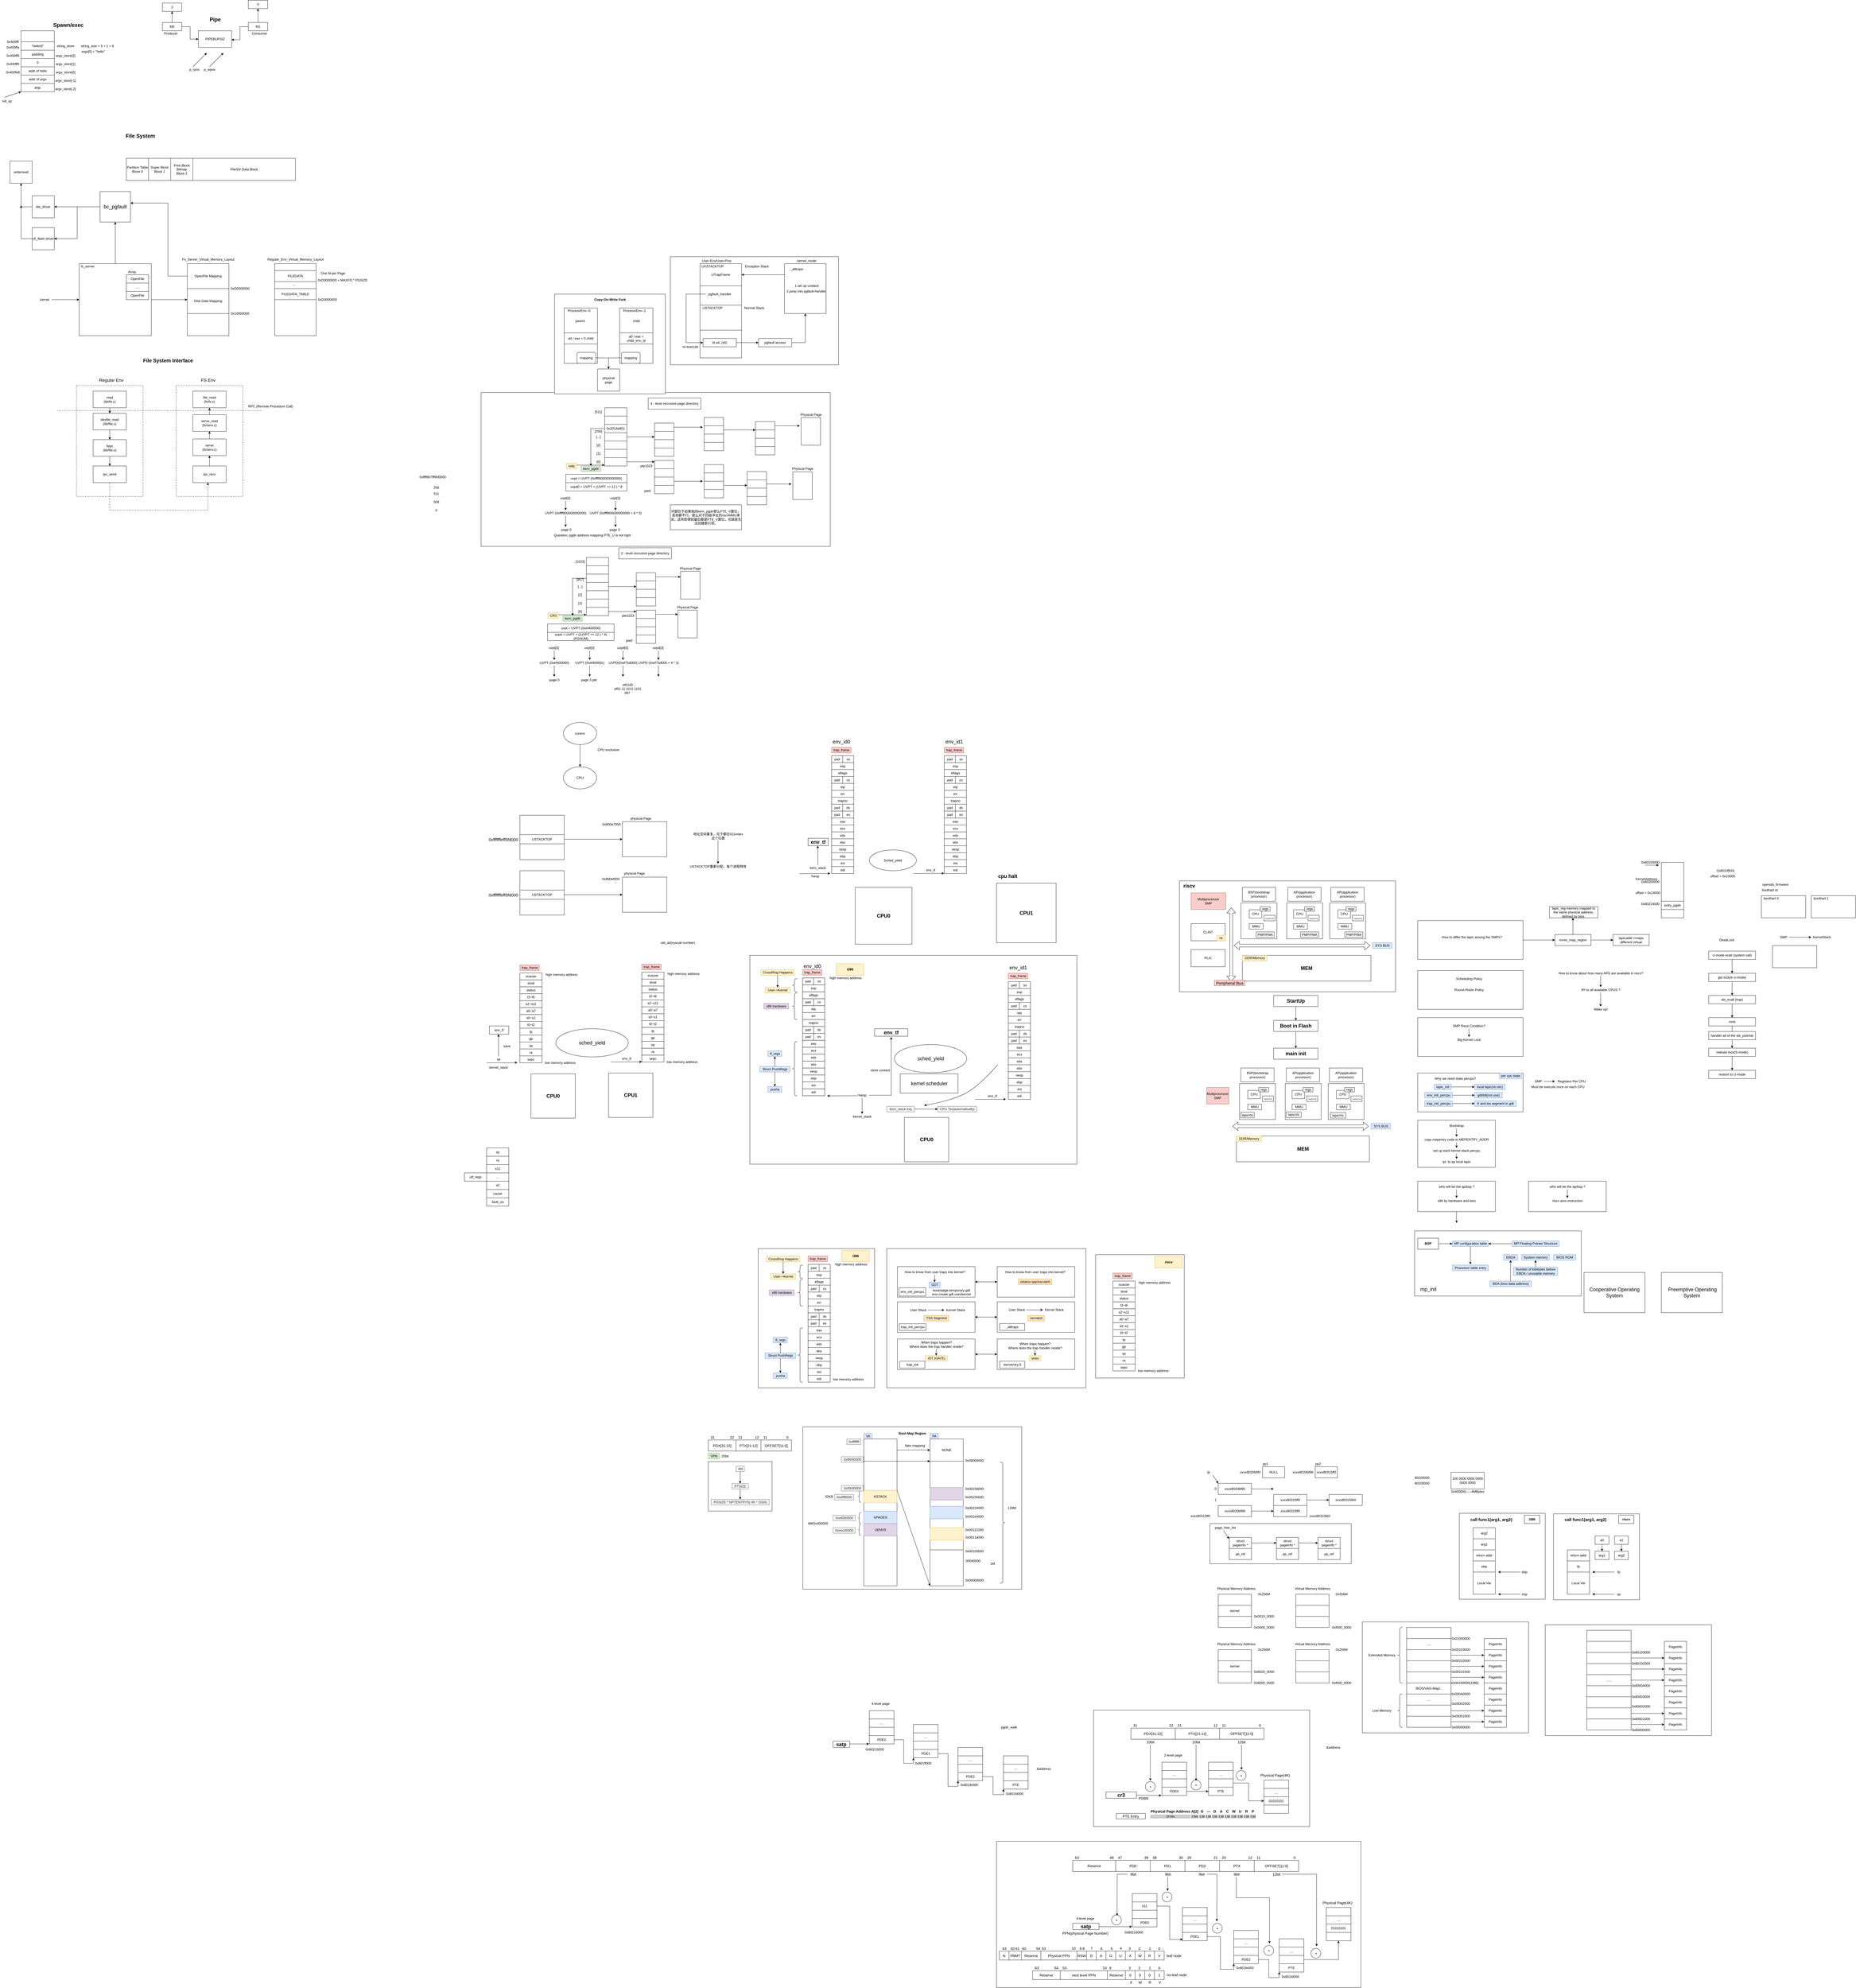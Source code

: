 <mxfile version="13.0.3" type="device"><diagram id="CSGIPvXIPeVFZTg_hxHR" name="Page-1"><mxGraphModel dx="5574" dy="5772" grid="1" gridSize="10" guides="1" tooltips="1" connect="1" arrows="1" fold="1" page="1" pageScale="1" pageWidth="850" pageHeight="1100" math="0" shadow="0"><root><mxCell id="0"/><mxCell id="1" parent="0"/><mxCell id="3QP1KbyEuIahIfQ-kN0k-61" value="" style="whiteSpace=wrap;html=1;dashed=1;" parent="1" vertex="1"><mxGeometry x="-4440" y="-3880" width="240" height="400" as="geometry"/></mxCell><mxCell id="mQjzSfxFhEHtx7i7vA0j-26" value="" style="whiteSpace=wrap;html=1;" parent="1" vertex="1"><mxGeometry x="-2657" y="-4345" width="607" height="390" as="geometry"/></mxCell><mxCell id="mQjzSfxFhEHtx7i7vA0j-17" value="" style="whiteSpace=wrap;html=1;" parent="1" vertex="1"><mxGeometry x="-3340" y="-3855" width="1260" height="555" as="geometry"/></mxCell><mxCell id="mQjzSfxFhEHtx7i7vA0j-14" value="" style="whiteSpace=wrap;html=1;" parent="1" vertex="1"><mxGeometry x="-3075" y="-4210" width="400" height="360" as="geometry"/></mxCell><mxCell id="eB7E0AKt-UCyRasWd_fi-55" value="" style="whiteSpace=wrap;html=1;" parent="1" vertex="1"><mxGeometry x="-2370" y="-1824.74" width="1180" height="753.26" as="geometry"/></mxCell><mxCell id="eB7E0AKt-UCyRasWd_fi-53" value="" style="whiteSpace=wrap;html=1;" parent="1" vertex="1"><mxGeometry x="-820" y="-2093.26" width="780" height="400" as="geometry"/></mxCell><mxCell id="eB7E0AKt-UCyRasWd_fi-13" value="" style="whiteSpace=wrap;html=1;" parent="1" vertex="1"><mxGeometry x="28.75" y="-830.74" width="601.25" height="235" as="geometry"/></mxCell><mxCell id="EJIZwo9XSSEusbLvgYa5-28" value="" style="whiteSpace=wrap;html=1;" parent="1" vertex="1"><mxGeometry x="1460" y="-2040" width="160" height="80" as="geometry"/></mxCell><mxCell id="Zl86WBZImpvh14LMgeGQ-112" value="" style="whiteSpace=wrap;html=1;" parent="1" vertex="1"><mxGeometry x="40" y="-1600" width="380" height="140" as="geometry"/></mxCell><mxCell id="Zl86WBZImpvh14LMgeGQ-39" value="" style="whiteSpace=wrap;html=1;aspect=fixed;" parent="1" vertex="1"><mxGeometry x="-277.75" y="-2013.76" width="129.5" height="129.5" as="geometry"/></mxCell><mxCell id="Zl86WBZImpvh14LMgeGQ-38" value="" style="whiteSpace=wrap;html=1;aspect=fixed;" parent="1" vertex="1"><mxGeometry x="-432.75" y="-2013.76" width="129.5" height="129.5" as="geometry"/></mxCell><mxCell id="G86wjtfUIim-cN8Te1n5-59" value="" style="whiteSpace=wrap;html=1;" parent="1" vertex="1"><mxGeometry x="-1122.5" y="-745" width="320" height="445" as="geometry"/></mxCell><mxCell id="G86wjtfUIim-cN8Te1n5-58" value="" style="whiteSpace=wrap;html=1;" parent="1" vertex="1"><mxGeometry x="-1876" y="-766.74" width="718.5" height="502" as="geometry"/></mxCell><mxCell id="G86wjtfUIim-cN8Te1n5-57" value="" style="whiteSpace=wrap;html=1;" parent="1" vertex="1"><mxGeometry x="-2340" y="-766.74" width="420" height="502" as="geometry"/></mxCell><mxCell id="G86wjtfUIim-cN8Te1n5-35" value="" style="edgeStyle=orthogonalEdgeStyle;rounded=0;orthogonalLoop=1;jettySize=auto;html=1;startArrow=classic;startFill=1;" parent="1" source="b2TwrqLNXxdomDFUdwAV-132" target="G86wjtfUIim-cN8Te1n5-34" edge="1"><mxGeometry relative="1" as="geometry"/></mxCell><mxCell id="b2TwrqLNXxdomDFUdwAV-132" value="" style="whiteSpace=wrap;html=1;" parent="1" vertex="1"><mxGeometry x="-1837.5" y="-574.74" width="280" height="110" as="geometry"/></mxCell><mxCell id="G86wjtfUIim-cN8Te1n5-34" value="" style="whiteSpace=wrap;html=1;" parent="1" vertex="1"><mxGeometry x="-1477.5" y="-574.74" width="280" height="110" as="geometry"/></mxCell><mxCell id="G86wjtfUIim-cN8Te1n5-48" value="" style="edgeStyle=orthogonalEdgeStyle;rounded=0;orthogonalLoop=1;jettySize=auto;html=1;startArrow=classic;startFill=1;" parent="1" source="b2TwrqLNXxdomDFUdwAV-130" target="G86wjtfUIim-cN8Te1n5-47" edge="1"><mxGeometry relative="1" as="geometry"/></mxCell><mxCell id="b2TwrqLNXxdomDFUdwAV-130" value="" style="whiteSpace=wrap;html=1;" parent="1" vertex="1"><mxGeometry x="-1837.5" y="-701.74" width="280" height="110" as="geometry"/></mxCell><mxCell id="G86wjtfUIim-cN8Te1n5-47" value="" style="whiteSpace=wrap;html=1;" parent="1" vertex="1"><mxGeometry x="-1477.5" y="-701.74" width="280" height="110" as="geometry"/></mxCell><mxCell id="b2TwrqLNXxdomDFUdwAV-78" value="" style="whiteSpace=wrap;html=1;" parent="1" vertex="1"><mxGeometry x="-2179" y="-124" width="790" height="586" as="geometry"/></mxCell><mxCell id="b2TwrqLNXxdomDFUdwAV-39" value="" style="whiteSpace=wrap;html=1;" parent="1" vertex="1"><mxGeometry x="-2520" y="1.5" width="230" height="178.5" as="geometry"/></mxCell><mxCell id="YVjnM281CWcdTL3nE9rm-201" value="" style="whiteSpace=wrap;html=1;fontSize=13;" parent="1" vertex="1"><mxGeometry x="-1480" y="1371.25" width="1315" height="527.5" as="geometry"/></mxCell><mxCell id="YVjnM281CWcdTL3nE9rm-149" value="" style="whiteSpace=wrap;html=1;fontSize=13;" parent="1" vertex="1"><mxGeometry x="-1130" y="898" width="780" height="420" as="geometry"/></mxCell><mxCell id="YVjnM281CWcdTL3nE9rm-47" value="" style="whiteSpace=wrap;html=1;fontSize=13;" parent="1" vertex="1"><mxGeometry x="-710" y="225" width="510" height="145" as="geometry"/></mxCell><mxCell id="YVjnM281CWcdTL3nE9rm-2" value="" style="whiteSpace=wrap;html=1;" parent="1" vertex="1"><mxGeometry x="-160" y="580" width="600" height="400" as="geometry"/></mxCell><mxCell id="ReVUi3hIqyelmQJxD_GZ-11" value="" style="whiteSpace=wrap;html=1;aspect=fixed;" parent="1" vertex="1"><mxGeometry x="190" y="188" width="310" height="310" as="geometry"/></mxCell><mxCell id="ReVUi3hIqyelmQJxD_GZ-1" value="" style="whiteSpace=wrap;html=1;" parent="1" vertex="1"><mxGeometry x="240" y="240" width="80" height="120" as="geometry"/></mxCell><mxCell id="ReVUi3hIqyelmQJxD_GZ-2" value="arg2" style="rounded=0;whiteSpace=wrap;html=1;" parent="1" vertex="1"><mxGeometry x="240" y="240" width="80" height="40" as="geometry"/></mxCell><mxCell id="ReVUi3hIqyelmQJxD_GZ-3" value="arg1" style="rounded=0;whiteSpace=wrap;html=1;" parent="1" vertex="1"><mxGeometry x="240" y="280" width="80" height="40" as="geometry"/></mxCell><mxCell id="ReVUi3hIqyelmQJxD_GZ-4" value="return addr" style="rounded=0;whiteSpace=wrap;html=1;" parent="1" vertex="1"><mxGeometry x="240" y="320" width="80" height="40" as="geometry"/></mxCell><mxCell id="ReVUi3hIqyelmQJxD_GZ-5" value="ebp" style="rounded=0;whiteSpace=wrap;html=1;" parent="1" vertex="1"><mxGeometry x="240" y="360" width="80" height="40" as="geometry"/></mxCell><mxCell id="ReVUi3hIqyelmQJxD_GZ-6" value="" style="endArrow=classic;html=1;" parent="1" edge="1"><mxGeometry width="50" height="50" relative="1" as="geometry"><mxPoint x="410" y="400" as="sourcePoint"/><mxPoint x="330" y="400" as="targetPoint"/></mxGeometry></mxCell><mxCell id="ReVUi3hIqyelmQJxD_GZ-7" value="ebp" style="text;html=1;align=center;verticalAlign=middle;resizable=0;points=[];autosize=1;" parent="1" vertex="1"><mxGeometry x="405" y="390" width="40" height="20" as="geometry"/></mxCell><mxCell id="ReVUi3hIqyelmQJxD_GZ-8" value="Local Var" style="whiteSpace=wrap;html=1;aspect=fixed;" parent="1" vertex="1"><mxGeometry x="240" y="400" width="80" height="80" as="geometry"/></mxCell><mxCell id="ReVUi3hIqyelmQJxD_GZ-9" value="" style="endArrow=classic;html=1;" parent="1" edge="1"><mxGeometry width="50" height="50" relative="1" as="geometry"><mxPoint x="410" y="480" as="sourcePoint"/><mxPoint x="330" y="480" as="targetPoint"/></mxGeometry></mxCell><mxCell id="ReVUi3hIqyelmQJxD_GZ-10" value="esp" style="text;html=1;align=center;verticalAlign=middle;resizable=0;points=[];autosize=1;" parent="1" vertex="1"><mxGeometry x="410" y="470" width="30" height="20" as="geometry"/></mxCell><mxCell id="ReVUi3hIqyelmQJxD_GZ-12" value="&lt;b&gt;&lt;font style=&quot;font-size: 15px&quot;&gt;call func1(arg1, arg2)&lt;/font&gt;&lt;/b&gt;" style="text;html=1;align=center;verticalAlign=middle;resizable=0;points=[];autosize=1;" parent="1" vertex="1"><mxGeometry x="220" y="200" width="170" height="20" as="geometry"/></mxCell><mxCell id="ReVUi3hIqyelmQJxD_GZ-13" value="&lt;b&gt;i386&lt;/b&gt;" style="rounded=0;whiteSpace=wrap;html=1;" parent="1" vertex="1"><mxGeometry x="425" y="195" width="55" height="30" as="geometry"/></mxCell><mxCell id="ReVUi3hIqyelmQJxD_GZ-14" value="" style="whiteSpace=wrap;html=1;aspect=fixed;" parent="1" vertex="1"><mxGeometry x="530" y="190" width="310" height="310" as="geometry"/></mxCell><mxCell id="ReVUi3hIqyelmQJxD_GZ-18" value="return addr" style="rounded=0;whiteSpace=wrap;html=1;" parent="1" vertex="1"><mxGeometry x="580" y="320" width="80" height="40" as="geometry"/></mxCell><mxCell id="ReVUi3hIqyelmQJxD_GZ-19" value="fp" style="rounded=0;whiteSpace=wrap;html=1;" parent="1" vertex="1"><mxGeometry x="580" y="360" width="80" height="40" as="geometry"/></mxCell><mxCell id="ReVUi3hIqyelmQJxD_GZ-20" value="" style="endArrow=classic;html=1;" parent="1" edge="1"><mxGeometry width="50" height="50" relative="1" as="geometry"><mxPoint x="750" y="400" as="sourcePoint"/><mxPoint x="670" y="400" as="targetPoint"/></mxGeometry></mxCell><mxCell id="ReVUi3hIqyelmQJxD_GZ-21" value="fp" style="text;html=1;align=center;verticalAlign=middle;resizable=0;points=[];autosize=1;" parent="1" vertex="1"><mxGeometry x="750" y="390" width="30" height="20" as="geometry"/></mxCell><mxCell id="ReVUi3hIqyelmQJxD_GZ-22" value="Local Var" style="whiteSpace=wrap;html=1;aspect=fixed;" parent="1" vertex="1"><mxGeometry x="580" y="400" width="80" height="80" as="geometry"/></mxCell><mxCell id="ReVUi3hIqyelmQJxD_GZ-23" value="" style="endArrow=classic;html=1;" parent="1" edge="1"><mxGeometry width="50" height="50" relative="1" as="geometry"><mxPoint x="750" y="480" as="sourcePoint"/><mxPoint x="670" y="480" as="targetPoint"/></mxGeometry></mxCell><mxCell id="ReVUi3hIqyelmQJxD_GZ-24" value="sp" style="text;html=1;align=center;verticalAlign=middle;resizable=0;points=[];autosize=1;" parent="1" vertex="1"><mxGeometry x="750" y="470" width="30" height="20" as="geometry"/></mxCell><mxCell id="ReVUi3hIqyelmQJxD_GZ-25" value="&lt;b&gt;&lt;font style=&quot;font-size: 15px&quot;&gt;call func1(arg1, arg2)&lt;/font&gt;&lt;/b&gt;" style="text;html=1;align=center;verticalAlign=middle;resizable=0;points=[];autosize=1;" parent="1" vertex="1"><mxGeometry x="560" y="200" width="170" height="20" as="geometry"/></mxCell><mxCell id="ReVUi3hIqyelmQJxD_GZ-26" value="&lt;b&gt;riscv&lt;/b&gt;" style="rounded=0;whiteSpace=wrap;html=1;" parent="1" vertex="1"><mxGeometry x="765" y="195" width="55" height="30" as="geometry"/></mxCell><mxCell id="ReVUi3hIqyelmQJxD_GZ-30" value="" style="edgeStyle=orthogonalEdgeStyle;rounded=0;orthogonalLoop=1;jettySize=auto;html=1;" parent="1" source="ReVUi3hIqyelmQJxD_GZ-27" target="ReVUi3hIqyelmQJxD_GZ-29" edge="1"><mxGeometry relative="1" as="geometry"/></mxCell><mxCell id="ReVUi3hIqyelmQJxD_GZ-27" value="a0" style="rounded=0;whiteSpace=wrap;html=1;" parent="1" vertex="1"><mxGeometry x="680" y="270" width="50" height="30" as="geometry"/></mxCell><mxCell id="ReVUi3hIqyelmQJxD_GZ-29" value="arg1" style="rounded=0;whiteSpace=wrap;html=1;" parent="1" vertex="1"><mxGeometry x="680" y="325" width="50" height="30" as="geometry"/></mxCell><mxCell id="ReVUi3hIqyelmQJxD_GZ-32" value="" style="edgeStyle=orthogonalEdgeStyle;rounded=0;orthogonalLoop=1;jettySize=auto;html=1;" parent="1" source="ReVUi3hIqyelmQJxD_GZ-28" target="ReVUi3hIqyelmQJxD_GZ-31" edge="1"><mxGeometry relative="1" as="geometry"/></mxCell><mxCell id="ReVUi3hIqyelmQJxD_GZ-28" value="a1" style="rounded=0;whiteSpace=wrap;html=1;" parent="1" vertex="1"><mxGeometry x="750" y="270" width="50" height="30" as="geometry"/></mxCell><mxCell id="ReVUi3hIqyelmQJxD_GZ-31" value="arg2" style="rounded=0;whiteSpace=wrap;html=1;" parent="1" vertex="1"><mxGeometry x="750" y="325" width="50" height="30" as="geometry"/></mxCell><mxCell id="xHho8G9eAO0MrI8eHb4w-1" value="100 0000 0000 0000 0000 0000" style="rounded=0;whiteSpace=wrap;html=1;" parent="1" vertex="1"><mxGeometry x="160" y="40" width="120" height="60" as="geometry"/></mxCell><mxCell id="xHho8G9eAO0MrI8eHb4w-2" value="0x400000-----4MBytes" style="text;html=1;align=center;verticalAlign=middle;resizable=0;points=[];autosize=1;" parent="1" vertex="1"><mxGeometry x="155" y="100" width="130" height="20" as="geometry"/></mxCell><mxCell id="xHho8G9eAO0MrI8eHb4w-9" value="" style="edgeStyle=orthogonalEdgeStyle;rounded=0;orthogonalLoop=1;jettySize=auto;html=1;" parent="1" source="xHho8G9eAO0MrI8eHb4w-4" edge="1"><mxGeometry relative="1" as="geometry"><mxPoint x="-480" y="100" as="targetPoint"/></mxGeometry></mxCell><mxCell id="xHho8G9eAO0MrI8eHb4w-4" value="xxxx8020bf90" style="rounded=0;whiteSpace=wrap;html=1;" parent="1" vertex="1"><mxGeometry x="-680" y="80" width="120" height="40" as="geometry"/></mxCell><mxCell id="xHho8G9eAO0MrI8eHb4w-12" value="NULL" style="rounded=0;whiteSpace=wrap;html=1;" parent="1" vertex="1"><mxGeometry x="-520" y="20" width="80" height="40" as="geometry"/></mxCell><mxCell id="xHho8G9eAO0MrI8eHb4w-6" value="0" style="text;html=1;align=center;verticalAlign=middle;resizable=0;points=[];autosize=1;" parent="1" vertex="1"><mxGeometry x="-700" y="90" width="20" height="20" as="geometry"/></mxCell><mxCell id="xHho8G9eAO0MrI8eHb4w-7" value="1" style="text;html=1;align=center;verticalAlign=middle;resizable=0;points=[];autosize=1;" parent="1" vertex="1"><mxGeometry x="-700" y="130" width="20" height="20" as="geometry"/></mxCell><mxCell id="xHho8G9eAO0MrI8eHb4w-21" value="80200000" style="text;html=1;align=center;verticalAlign=middle;resizable=0;points=[];autosize=1;" parent="1" vertex="1"><mxGeometry x="20" y="50" width="70" height="20" as="geometry"/></mxCell><mxCell id="xHho8G9eAO0MrI8eHb4w-22" value="80200000" style="text;html=1;align=center;verticalAlign=middle;resizable=0;points=[];autosize=1;" parent="1" vertex="1"><mxGeometry x="20" y="70" width="70" height="20" as="geometry"/></mxCell><mxCell id="xHho8G9eAO0MrI8eHb4w-23" value="tp" style="text;html=1;align=center;verticalAlign=middle;resizable=0;points=[];autosize=1;" parent="1" vertex="1"><mxGeometry x="-730" y="30" width="30" height="20" as="geometry"/></mxCell><mxCell id="xHho8G9eAO0MrI8eHb4w-24" value="page_free_list" style="text;html=1;align=center;verticalAlign=middle;resizable=0;points=[];autosize=1;" parent="1" vertex="1"><mxGeometry x="-700" y="230" width="90" height="20" as="geometry"/></mxCell><mxCell id="xHho8G9eAO0MrI8eHb4w-25" value="" style="endArrow=classic;html=1;" parent="1" edge="1"><mxGeometry width="50" height="50" relative="1" as="geometry"><mxPoint x="-661" y="250" as="sourcePoint"/><mxPoint x="-641" y="280" as="targetPoint"/></mxGeometry></mxCell><mxCell id="xHho8G9eAO0MrI8eHb4w-27" value="pp_ref" style="rounded=0;whiteSpace=wrap;html=1;" parent="1" vertex="1"><mxGeometry x="-640" y="315" width="80" height="40" as="geometry"/></mxCell><mxCell id="xHho8G9eAO0MrI8eHb4w-30" value="" style="edgeStyle=orthogonalEdgeStyle;rounded=0;orthogonalLoop=1;jettySize=auto;html=1;" parent="1" source="xHho8G9eAO0MrI8eHb4w-28" target="xHho8G9eAO0MrI8eHb4w-29" edge="1"><mxGeometry relative="1" as="geometry"/></mxCell><mxCell id="xHho8G9eAO0MrI8eHb4w-28" value="struct pageinfo *" style="rounded=0;whiteSpace=wrap;html=1;" parent="1" vertex="1"><mxGeometry x="-640" y="275" width="80" height="40" as="geometry"/></mxCell><mxCell id="xHho8G9eAO0MrI8eHb4w-34" value="" style="edgeStyle=orthogonalEdgeStyle;rounded=0;orthogonalLoop=1;jettySize=auto;html=1;" parent="1" source="xHho8G9eAO0MrI8eHb4w-29" target="xHho8G9eAO0MrI8eHb4w-32" edge="1"><mxGeometry relative="1" as="geometry"/></mxCell><mxCell id="xHho8G9eAO0MrI8eHb4w-29" value="struct pageinfo *" style="rounded=0;whiteSpace=wrap;html=1;" parent="1" vertex="1"><mxGeometry x="-470" y="275" width="80" height="40" as="geometry"/></mxCell><mxCell id="xHho8G9eAO0MrI8eHb4w-31" value="pp_ref" style="rounded=0;whiteSpace=wrap;html=1;" parent="1" vertex="1"><mxGeometry x="-470" y="315" width="80" height="40" as="geometry"/></mxCell><mxCell id="xHho8G9eAO0MrI8eHb4w-32" value="struct pageinfo *" style="rounded=0;whiteSpace=wrap;html=1;" parent="1" vertex="1"><mxGeometry x="-320" y="275" width="80" height="40" as="geometry"/></mxCell><mxCell id="xHho8G9eAO0MrI8eHb4w-33" value="pp_ref" style="rounded=0;whiteSpace=wrap;html=1;" parent="1" vertex="1"><mxGeometry x="-320" y="315" width="80" height="40" as="geometry"/></mxCell><mxCell id="xHho8G9eAO0MrI8eHb4w-35" value="" style="endArrow=classic;html=1;entryX=0;entryY=0;entryDx=0;entryDy=0;exitX=1;exitY=1;exitDx=0;exitDy=0;exitPerimeter=0;" parent="1" source="xHho8G9eAO0MrI8eHb4w-23" target="xHho8G9eAO0MrI8eHb4w-4" edge="1"><mxGeometry width="50" height="50" relative="1" as="geometry"><mxPoint x="-675" y="50" as="sourcePoint"/><mxPoint x="-625" as="targetPoint"/></mxGeometry></mxCell><mxCell id="xHho8G9eAO0MrI8eHb4w-57" value="" style="edgeStyle=orthogonalEdgeStyle;rounded=0;orthogonalLoop=1;jettySize=auto;html=1;" parent="1" source="xHho8G9eAO0MrI8eHb4w-40" target="xHho8G9eAO0MrI8eHb4w-56" edge="1"><mxGeometry relative="1" as="geometry"/></mxCell><mxCell id="xHho8G9eAO0MrI8eHb4w-40" value="xxxx80315ff0" style="rounded=0;whiteSpace=wrap;html=1;" parent="1" vertex="1"><mxGeometry x="-480" y="120" width="120" height="40" as="geometry"/></mxCell><mxCell id="xHho8G9eAO0MrI8eHb4w-56" value="&lt;span&gt;xxxx80315fe0&lt;/span&gt;" style="rounded=0;whiteSpace=wrap;html=1;" parent="1" vertex="1"><mxGeometry x="-280" y="120" width="120" height="40" as="geometry"/></mxCell><mxCell id="xHho8G9eAO0MrI8eHb4w-42" value="pp1" style="text;html=1;align=center;verticalAlign=middle;resizable=0;points=[];autosize=1;" parent="1" vertex="1"><mxGeometry x="-530" width="40" height="20" as="geometry"/></mxCell><mxCell id="xHho8G9eAO0MrI8eHb4w-43" value="&lt;span&gt;xxxx8020bf90&lt;/span&gt;" style="text;html=1;align=center;verticalAlign=middle;resizable=0;points=[];autosize=1;" parent="1" vertex="1"><mxGeometry x="-610" y="30" width="90" height="20" as="geometry"/></mxCell><mxCell id="xHho8G9eAO0MrI8eHb4w-44" value="xxxx80315ff0" style="rounded=0;whiteSpace=wrap;html=1;" parent="1" vertex="1"><mxGeometry x="-330" y="20" width="80" height="40" as="geometry"/></mxCell><mxCell id="xHho8G9eAO0MrI8eHb4w-45" value="pp2" style="text;html=1;align=center;verticalAlign=middle;resizable=0;points=[];autosize=1;" parent="1" vertex="1"><mxGeometry x="-340" width="40" height="20" as="geometry"/></mxCell><mxCell id="xHho8G9eAO0MrI8eHb4w-46" value="&lt;span&gt;xxxx8020bf98&lt;/span&gt;" style="text;html=1;align=center;verticalAlign=middle;resizable=0;points=[];autosize=1;" parent="1" vertex="1"><mxGeometry x="-420" y="30" width="90" height="20" as="geometry"/></mxCell><mxCell id="xHho8G9eAO0MrI8eHb4w-47" value="xxxx80315ff0" style="text;html=1;align=center;verticalAlign=middle;resizable=0;points=[];autosize=1;" parent="1" vertex="1"><mxGeometry x="-790" y="188" width="90" height="20" as="geometry"/></mxCell><mxCell id="xHho8G9eAO0MrI8eHb4w-48" value="xxxx80315fe0" style="text;html=1;align=center;verticalAlign=middle;resizable=0;points=[];autosize=1;" parent="1" vertex="1"><mxGeometry x="-359.5" y="188" width="90" height="20" as="geometry"/></mxCell><mxCell id="xHho8G9eAO0MrI8eHb4w-53" value="" style="edgeStyle=orthogonalEdgeStyle;rounded=0;orthogonalLoop=1;jettySize=auto;html=1;" parent="1" source="xHho8G9eAO0MrI8eHb4w-54" target="xHho8G9eAO0MrI8eHb4w-55" edge="1"><mxGeometry relative="1" as="geometry"/></mxCell><mxCell id="xHho8G9eAO0MrI8eHb4w-54" value="xxxx8020bf98" style="rounded=0;whiteSpace=wrap;html=1;" parent="1" vertex="1"><mxGeometry x="-680" y="160" width="120" height="40" as="geometry"/></mxCell><mxCell id="xHho8G9eAO0MrI8eHb4w-55" value="&lt;span&gt;xxxx80315ff0&lt;/span&gt;" style="rounded=0;whiteSpace=wrap;html=1;" parent="1" vertex="1"><mxGeometry x="-480" y="160" width="120" height="40" as="geometry"/></mxCell><mxCell id="xHho8G9eAO0MrI8eHb4w-58" value="" style="whiteSpace=wrap;html=1;aspect=fixed;" parent="1" vertex="1"><mxGeometry x="-680" y="480" width="120" height="120" as="geometry"/></mxCell><mxCell id="xHho8G9eAO0MrI8eHb4w-59" value="" style="rounded=0;whiteSpace=wrap;html=1;" parent="1" vertex="1"><mxGeometry x="-680" y="480" width="120" height="40" as="geometry"/></mxCell><mxCell id="xHho8G9eAO0MrI8eHb4w-60" value="kernel" style="rounded=0;whiteSpace=wrap;html=1;" parent="1" vertex="1"><mxGeometry x="-680" y="520" width="120" height="40" as="geometry"/></mxCell><mxCell id="xHho8G9eAO0MrI8eHb4w-61" value="" style="rounded=0;whiteSpace=wrap;html=1;" parent="1" vertex="1"><mxGeometry x="-680" y="560" width="120" height="40" as="geometry"/></mxCell><mxCell id="xHho8G9eAO0MrI8eHb4w-62" value="0x0000_0000" style="text;html=1;align=center;verticalAlign=middle;resizable=0;points=[];autosize=1;" parent="1" vertex="1"><mxGeometry x="-560" y="590" width="90" height="20" as="geometry"/></mxCell><mxCell id="xHho8G9eAO0MrI8eHb4w-63" value="0x256M" style="text;html=1;align=center;verticalAlign=middle;resizable=0;points=[];autosize=1;" parent="1" vertex="1"><mxGeometry x="-545" y="470" width="60" height="20" as="geometry"/></mxCell><mxCell id="xHho8G9eAO0MrI8eHb4w-64" value="" style="whiteSpace=wrap;html=1;aspect=fixed;" parent="1" vertex="1"><mxGeometry x="-400" y="480" width="120" height="120" as="geometry"/></mxCell><mxCell id="xHho8G9eAO0MrI8eHb4w-65" value="" style="rounded=0;whiteSpace=wrap;html=1;" parent="1" vertex="1"><mxGeometry x="-400" y="480" width="120" height="40" as="geometry"/></mxCell><mxCell id="xHho8G9eAO0MrI8eHb4w-66" value="" style="rounded=0;whiteSpace=wrap;html=1;" parent="1" vertex="1"><mxGeometry x="-400" y="520" width="120" height="40" as="geometry"/></mxCell><mxCell id="xHho8G9eAO0MrI8eHb4w-67" value="" style="rounded=0;whiteSpace=wrap;html=1;" parent="1" vertex="1"><mxGeometry x="-400" y="560" width="120" height="40" as="geometry"/></mxCell><mxCell id="xHho8G9eAO0MrI8eHb4w-68" value="0xf000_0000" style="text;html=1;align=center;verticalAlign=middle;resizable=0;points=[];autosize=1;" parent="1" vertex="1"><mxGeometry x="-275" y="590" width="80" height="20" as="geometry"/></mxCell><mxCell id="xHho8G9eAO0MrI8eHb4w-69" value="0x256M" style="text;html=1;align=center;verticalAlign=middle;resizable=0;points=[];autosize=1;" parent="1" vertex="1"><mxGeometry x="-265" y="470" width="60" height="20" as="geometry"/></mxCell><mxCell id="xHho8G9eAO0MrI8eHb4w-70" value="0x0010_0000" style="text;html=1;align=center;verticalAlign=middle;resizable=0;points=[];autosize=1;" parent="1" vertex="1"><mxGeometry x="-560" y="550" width="90" height="20" as="geometry"/></mxCell><mxCell id="xHho8G9eAO0MrI8eHb4w-71" value="Physical Memory Address" style="text;html=1;align=center;verticalAlign=middle;resizable=0;points=[];autosize=1;" parent="1" vertex="1"><mxGeometry x="-690" y="450" width="150" height="20" as="geometry"/></mxCell><mxCell id="xHho8G9eAO0MrI8eHb4w-72" value="Virtual Memory Address" style="text;html=1;align=center;verticalAlign=middle;resizable=0;points=[];autosize=1;" parent="1" vertex="1"><mxGeometry x="-410" y="450" width="140" height="20" as="geometry"/></mxCell><mxCell id="xHho8G9eAO0MrI8eHb4w-73" value="" style="whiteSpace=wrap;html=1;aspect=fixed;" parent="1" vertex="1"><mxGeometry x="-680" y="680" width="120" height="120" as="geometry"/></mxCell><mxCell id="xHho8G9eAO0MrI8eHb4w-74" value="" style="rounded=0;whiteSpace=wrap;html=1;" parent="1" vertex="1"><mxGeometry x="-680" y="680" width="120" height="40" as="geometry"/></mxCell><mxCell id="xHho8G9eAO0MrI8eHb4w-75" value="kernel" style="rounded=0;whiteSpace=wrap;html=1;" parent="1" vertex="1"><mxGeometry x="-680" y="720" width="120" height="40" as="geometry"/></mxCell><mxCell id="xHho8G9eAO0MrI8eHb4w-76" value="" style="rounded=0;whiteSpace=wrap;html=1;" parent="1" vertex="1"><mxGeometry x="-680" y="760" width="120" height="40" as="geometry"/></mxCell><mxCell id="xHho8G9eAO0MrI8eHb4w-77" value="0x8000_0000" style="text;html=1;align=center;verticalAlign=middle;resizable=0;points=[];autosize=1;" parent="1" vertex="1"><mxGeometry x="-560" y="790" width="90" height="20" as="geometry"/></mxCell><mxCell id="xHho8G9eAO0MrI8eHb4w-78" value="0x256M" style="text;html=1;align=center;verticalAlign=middle;resizable=0;points=[];autosize=1;" parent="1" vertex="1"><mxGeometry x="-545" y="670" width="60" height="20" as="geometry"/></mxCell><mxCell id="xHho8G9eAO0MrI8eHb4w-79" value="0x8020_0000" style="text;html=1;align=center;verticalAlign=middle;resizable=0;points=[];autosize=1;" parent="1" vertex="1"><mxGeometry x="-560" y="750" width="90" height="20" as="geometry"/></mxCell><mxCell id="xHho8G9eAO0MrI8eHb4w-80" value="Physical Memory Address" style="text;html=1;align=center;verticalAlign=middle;resizable=0;points=[];autosize=1;" parent="1" vertex="1"><mxGeometry x="-690" y="650" width="150" height="20" as="geometry"/></mxCell><mxCell id="xHho8G9eAO0MrI8eHb4w-81" value="" style="whiteSpace=wrap;html=1;aspect=fixed;" parent="1" vertex="1"><mxGeometry x="-400" y="680" width="120" height="120" as="geometry"/></mxCell><mxCell id="xHho8G9eAO0MrI8eHb4w-82" value="" style="rounded=0;whiteSpace=wrap;html=1;" parent="1" vertex="1"><mxGeometry x="-400" y="680" width="120" height="40" as="geometry"/></mxCell><mxCell id="xHho8G9eAO0MrI8eHb4w-83" value="" style="rounded=0;whiteSpace=wrap;html=1;" parent="1" vertex="1"><mxGeometry x="-400" y="720" width="120" height="40" as="geometry"/></mxCell><mxCell id="xHho8G9eAO0MrI8eHb4w-84" value="" style="rounded=0;whiteSpace=wrap;html=1;" parent="1" vertex="1"><mxGeometry x="-400" y="760" width="120" height="40" as="geometry"/></mxCell><mxCell id="xHho8G9eAO0MrI8eHb4w-85" value="0xf000_0000" style="text;html=1;align=center;verticalAlign=middle;resizable=0;points=[];autosize=1;" parent="1" vertex="1"><mxGeometry x="-275" y="790" width="80" height="20" as="geometry"/></mxCell><mxCell id="xHho8G9eAO0MrI8eHb4w-86" value="0x256M" style="text;html=1;align=center;verticalAlign=middle;resizable=0;points=[];autosize=1;" parent="1" vertex="1"><mxGeometry x="-265" y="670" width="60" height="20" as="geometry"/></mxCell><mxCell id="xHho8G9eAO0MrI8eHb4w-87" value="Virtual Memory Address" style="text;html=1;align=center;verticalAlign=middle;resizable=0;points=[];autosize=1;" parent="1" vertex="1"><mxGeometry x="-410" y="650" width="140" height="20" as="geometry"/></mxCell><mxCell id="xHho8G9eAO0MrI8eHb4w-88" value="" style="whiteSpace=wrap;html=1;" parent="1" vertex="1"><mxGeometry x="-883" y="1086" width="89" height="120" as="geometry"/></mxCell><mxCell id="xHho8G9eAO0MrI8eHb4w-90" value="2-level page" style="text;html=1;align=center;verticalAlign=middle;resizable=0;points=[];autosize=1;" parent="1" vertex="1"><mxGeometry x="-883" y="1051" width="80" height="20" as="geometry"/></mxCell><mxCell id="xHho8G9eAO0MrI8eHb4w-91" value="" style="endArrow=classic;html=1;exitX=-0.011;exitY=-0.045;exitDx=0;exitDy=0;exitPerimeter=0;" parent="1" source="YVjnM281CWcdTL3nE9rm-135" edge="1"><mxGeometry width="50" height="50" relative="1" as="geometry"><mxPoint x="-945" y="1206" as="sourcePoint"/><mxPoint x="-885" y="1206" as="targetPoint"/></mxGeometry></mxCell><mxCell id="xHho8G9eAO0MrI8eHb4w-93" value="&lt;font style=&quot;font-size: 18px&quot;&gt;&lt;b&gt;cr3 &lt;/b&gt;&lt;/font&gt;" style="rounded=0;whiteSpace=wrap;html=1;" parent="1" vertex="1"><mxGeometry x="-1085" y="1193" width="110" height="23" as="geometry"/></mxCell><mxCell id="xHho8G9eAO0MrI8eHb4w-103" value="" style="edgeStyle=orthogonalEdgeStyle;rounded=0;orthogonalLoop=1;jettySize=auto;html=1;" parent="1" source="xHho8G9eAO0MrI8eHb4w-94" target="xHho8G9eAO0MrI8eHb4w-99" edge="1"><mxGeometry relative="1" as="geometry"/></mxCell><mxCell id="xHho8G9eAO0MrI8eHb4w-94" value="PDE0" style="rounded=0;whiteSpace=wrap;html=1;" parent="1" vertex="1"><mxGeometry x="-883" y="1176" width="89" height="30" as="geometry"/></mxCell><mxCell id="xHho8G9eAO0MrI8eHb4w-95" value="" style="rounded=0;whiteSpace=wrap;html=1;" parent="1" vertex="1"><mxGeometry x="-883" y="1146" width="89" height="30" as="geometry"/></mxCell><mxCell id="xHho8G9eAO0MrI8eHb4w-96" value="...." style="rounded=0;whiteSpace=wrap;html=1;" parent="1" vertex="1"><mxGeometry x="-883" y="1116" width="89" height="30" as="geometry"/></mxCell><mxCell id="xHho8G9eAO0MrI8eHb4w-97" value="" style="rounded=0;whiteSpace=wrap;html=1;" parent="1" vertex="1"><mxGeometry x="-883" y="1086" width="89" height="30" as="geometry"/></mxCell><mxCell id="xHho8G9eAO0MrI8eHb4w-98" value="" style="whiteSpace=wrap;html=1;" parent="1" vertex="1"><mxGeometry x="-715" y="1086" width="89" height="120" as="geometry"/></mxCell><mxCell id="xHho8G9eAO0MrI8eHb4w-99" value="PTE" style="rounded=0;whiteSpace=wrap;html=1;" parent="1" vertex="1"><mxGeometry x="-715" y="1176" width="89" height="30" as="geometry"/></mxCell><mxCell id="YVjnM281CWcdTL3nE9rm-140" style="edgeStyle=orthogonalEdgeStyle;rounded=0;orthogonalLoop=1;jettySize=auto;html=1;fontSize=13;entryX=0;entryY=0.5;entryDx=0;entryDy=0;" parent="1" source="xHho8G9eAO0MrI8eHb4w-100" target="YVjnM281CWcdTL3nE9rm-143" edge="1"><mxGeometry relative="1" as="geometry"><mxPoint x="-545" y="1223" as="targetPoint"/></mxGeometry></mxCell><mxCell id="xHho8G9eAO0MrI8eHb4w-100" value="" style="rounded=0;whiteSpace=wrap;html=1;" parent="1" vertex="1"><mxGeometry x="-715" y="1146" width="89" height="30" as="geometry"/></mxCell><mxCell id="xHho8G9eAO0MrI8eHb4w-101" value="...." style="rounded=0;whiteSpace=wrap;html=1;" parent="1" vertex="1"><mxGeometry x="-715" y="1116" width="89" height="30" as="geometry"/></mxCell><mxCell id="xHho8G9eAO0MrI8eHb4w-102" value="" style="rounded=0;whiteSpace=wrap;html=1;" parent="1" vertex="1"><mxGeometry x="-715" y="1086" width="89" height="30" as="geometry"/></mxCell><mxCell id="xHho8G9eAO0MrI8eHb4w-106" value="&amp;amp;address" style="text;html=1;align=center;verticalAlign=middle;resizable=0;points=[];autosize=1;" parent="1" vertex="1"><mxGeometry x="-300" y="1023" width="70" height="20" as="geometry"/></mxCell><mxCell id="xHho8G9eAO0MrI8eHb4w-107" value="" style="whiteSpace=wrap;html=1;" parent="1" vertex="1"><mxGeometry x="-1939" y="900" width="89" height="120" as="geometry"/></mxCell><mxCell id="xHho8G9eAO0MrI8eHb4w-108" value="4-level page" style="text;html=1;align=center;verticalAlign=middle;resizable=0;points=[];autosize=1;" parent="1" vertex="1"><mxGeometry x="-1939" y="865" width="80" height="20" as="geometry"/></mxCell><mxCell id="xHho8G9eAO0MrI8eHb4w-109" value="" style="endArrow=classic;html=1;" parent="1" edge="1"><mxGeometry width="50" height="50" relative="1" as="geometry"><mxPoint x="-2010" y="1020" as="sourcePoint"/><mxPoint x="-1940" y="1020" as="targetPoint"/></mxGeometry></mxCell><mxCell id="xHho8G9eAO0MrI8eHb4w-110" value="&lt;font style=&quot;font-size: 18px&quot;&gt;&lt;b&gt;satp&lt;/b&gt;&lt;/font&gt;" style="rounded=0;whiteSpace=wrap;html=1;" parent="1" vertex="1"><mxGeometry x="-2070" y="1010" width="60" height="23" as="geometry"/></mxCell><mxCell id="xHho8G9eAO0MrI8eHb4w-136" style="edgeStyle=orthogonalEdgeStyle;rounded=0;orthogonalLoop=1;jettySize=auto;html=1;entryX=0;entryY=1;entryDx=0;entryDy=0;" parent="1" source="xHho8G9eAO0MrI8eHb4w-112" target="xHho8G9eAO0MrI8eHb4w-126" edge="1"><mxGeometry relative="1" as="geometry"/></mxCell><mxCell id="xHho8G9eAO0MrI8eHb4w-112" value="PDE0" style="rounded=0;whiteSpace=wrap;html=1;" parent="1" vertex="1"><mxGeometry x="-1939" y="990" width="89" height="30" as="geometry"/></mxCell><mxCell id="xHho8G9eAO0MrI8eHb4w-113" value="" style="rounded=0;whiteSpace=wrap;html=1;" parent="1" vertex="1"><mxGeometry x="-1939" y="960" width="89" height="30" as="geometry"/></mxCell><mxCell id="xHho8G9eAO0MrI8eHb4w-114" value="...." style="rounded=0;whiteSpace=wrap;html=1;" parent="1" vertex="1"><mxGeometry x="-1939" y="930" width="89" height="30" as="geometry"/></mxCell><mxCell id="xHho8G9eAO0MrI8eHb4w-115" value="" style="rounded=0;whiteSpace=wrap;html=1;" parent="1" vertex="1"><mxGeometry x="-1939" y="900" width="89" height="30" as="geometry"/></mxCell><mxCell id="xHho8G9eAO0MrI8eHb4w-116" value="" style="whiteSpace=wrap;html=1;" parent="1" vertex="1"><mxGeometry x="-1455" y="1063" width="89" height="120" as="geometry"/></mxCell><mxCell id="xHho8G9eAO0MrI8eHb4w-117" value="PTE" style="rounded=0;whiteSpace=wrap;html=1;" parent="1" vertex="1"><mxGeometry x="-1455" y="1153" width="89" height="30" as="geometry"/></mxCell><mxCell id="xHho8G9eAO0MrI8eHb4w-118" value="" style="rounded=0;whiteSpace=wrap;html=1;" parent="1" vertex="1"><mxGeometry x="-1455" y="1123" width="89" height="30" as="geometry"/></mxCell><mxCell id="xHho8G9eAO0MrI8eHb4w-119" value="...." style="rounded=0;whiteSpace=wrap;html=1;" parent="1" vertex="1"><mxGeometry x="-1455" y="1093" width="89" height="30" as="geometry"/></mxCell><mxCell id="xHho8G9eAO0MrI8eHb4w-120" value="" style="rounded=0;whiteSpace=wrap;html=1;" parent="1" vertex="1"><mxGeometry x="-1455" y="1063" width="89" height="30" as="geometry"/></mxCell><mxCell id="xHho8G9eAO0MrI8eHb4w-122" value="pgdir_walk" style="text;html=1;align=center;verticalAlign=middle;resizable=0;points=[];autosize=1;" parent="1" vertex="1"><mxGeometry x="-1470" y="950" width="70" height="20" as="geometry"/></mxCell><mxCell id="xHho8G9eAO0MrI8eHb4w-123" value="&amp;amp;address" style="text;html=1;align=center;verticalAlign=middle;resizable=0;points=[];autosize=1;" parent="1" vertex="1"><mxGeometry x="-1345" y="1100" width="70" height="20" as="geometry"/></mxCell><mxCell id="xHho8G9eAO0MrI8eHb4w-124" value="" style="whiteSpace=wrap;html=1;" parent="1" vertex="1"><mxGeometry x="-1780" y="950" width="89" height="120" as="geometry"/></mxCell><mxCell id="xHho8G9eAO0MrI8eHb4w-137" style="edgeStyle=orthogonalEdgeStyle;rounded=0;orthogonalLoop=1;jettySize=auto;html=1;entryX=0;entryY=1;entryDx=0;entryDy=0;" parent="1" source="xHho8G9eAO0MrI8eHb4w-126" target="xHho8G9eAO0MrI8eHb4w-132" edge="1"><mxGeometry relative="1" as="geometry"/></mxCell><mxCell id="xHho8G9eAO0MrI8eHb4w-126" value="PDE1" style="rounded=0;whiteSpace=wrap;html=1;" parent="1" vertex="1"><mxGeometry x="-1780" y="1040" width="89" height="30" as="geometry"/></mxCell><mxCell id="xHho8G9eAO0MrI8eHb4w-127" value="" style="rounded=0;whiteSpace=wrap;html=1;" parent="1" vertex="1"><mxGeometry x="-1780" y="1010" width="89" height="30" as="geometry"/></mxCell><mxCell id="xHho8G9eAO0MrI8eHb4w-128" value="...." style="rounded=0;whiteSpace=wrap;html=1;" parent="1" vertex="1"><mxGeometry x="-1780" y="980" width="89" height="30" as="geometry"/></mxCell><mxCell id="xHho8G9eAO0MrI8eHb4w-129" value="" style="rounded=0;whiteSpace=wrap;html=1;" parent="1" vertex="1"><mxGeometry x="-1780" y="950" width="89" height="30" as="geometry"/></mxCell><mxCell id="xHho8G9eAO0MrI8eHb4w-130" value="" style="whiteSpace=wrap;html=1;" parent="1" vertex="1"><mxGeometry x="-1619" y="1033" width="89" height="120" as="geometry"/></mxCell><mxCell id="xHho8G9eAO0MrI8eHb4w-138" style="edgeStyle=orthogonalEdgeStyle;rounded=0;orthogonalLoop=1;jettySize=auto;html=1;entryX=0;entryY=1;entryDx=0;entryDy=0;" parent="1" source="xHho8G9eAO0MrI8eHb4w-132" target="xHho8G9eAO0MrI8eHb4w-117" edge="1"><mxGeometry relative="1" as="geometry"/></mxCell><mxCell id="xHho8G9eAO0MrI8eHb4w-132" value="PDE2" style="rounded=0;whiteSpace=wrap;html=1;" parent="1" vertex="1"><mxGeometry x="-1619" y="1123" width="89" height="30" as="geometry"/></mxCell><mxCell id="xHho8G9eAO0MrI8eHb4w-133" value="" style="rounded=0;whiteSpace=wrap;html=1;" parent="1" vertex="1"><mxGeometry x="-1619" y="1093" width="89" height="30" as="geometry"/></mxCell><mxCell id="xHho8G9eAO0MrI8eHb4w-134" value="...." style="rounded=0;whiteSpace=wrap;html=1;" parent="1" vertex="1"><mxGeometry x="-1619" y="1063" width="89" height="30" as="geometry"/></mxCell><mxCell id="xHho8G9eAO0MrI8eHb4w-135" value="" style="rounded=0;whiteSpace=wrap;html=1;" parent="1" vertex="1"><mxGeometry x="-1619" y="1033" width="89" height="30" as="geometry"/></mxCell><mxCell id="xHho8G9eAO0MrI8eHb4w-139" value="0x80215000" style="text;html=1;align=center;verticalAlign=middle;resizable=0;points=[];autosize=1;" parent="1" vertex="1"><mxGeometry x="-1960" y="1030" width="80" height="20" as="geometry"/></mxCell><mxCell id="xHho8G9eAO0MrI8eHb4w-140" value="0x801ff000" style="text;html=1;align=center;verticalAlign=middle;resizable=0;points=[];autosize=1;" parent="1" vertex="1"><mxGeometry x="-1780" y="1080" width="70" height="20" as="geometry"/></mxCell><mxCell id="xHho8G9eAO0MrI8eHb4w-141" value="0x801fe000" style="text;html=1;align=center;verticalAlign=middle;resizable=0;points=[];autosize=1;" parent="1" vertex="1"><mxGeometry x="-1619" y="1158" width="80" height="20" as="geometry"/></mxCell><mxCell id="xHho8G9eAO0MrI8eHb4w-142" value="0x801fd000" style="text;html=1;align=center;verticalAlign=middle;resizable=0;points=[];autosize=1;" parent="1" vertex="1"><mxGeometry x="-1455" y="1190" width="80" height="20" as="geometry"/></mxCell><mxCell id="xHho8G9eAO0MrI8eHb4w-143" value="" style="whiteSpace=wrap;html=1;" parent="1" vertex="1"><mxGeometry x="-990" y="1560" width="89" height="120" as="geometry"/></mxCell><mxCell id="xHho8G9eAO0MrI8eHb4w-144" value="4-level page" style="text;html=1;align=center;verticalAlign=middle;resizable=0;points=[];autosize=1;" parent="1" vertex="1"><mxGeometry x="-1200" y="1640" width="80" height="20" as="geometry"/></mxCell><mxCell id="YVjnM281CWcdTL3nE9rm-177" style="edgeStyle=orthogonalEdgeStyle;rounded=0;orthogonalLoop=1;jettySize=auto;html=1;entryX=-0.017;entryY=0.98;entryDx=0;entryDy=0;entryPerimeter=0;fontSize=13;" parent="1" source="xHho8G9eAO0MrI8eHb4w-146" target="xHho8G9eAO0MrI8eHb4w-148" edge="1"><mxGeometry relative="1" as="geometry"><Array as="points"><mxPoint x="-1058" y="1679"/></Array></mxGeometry></mxCell><mxCell id="xHho8G9eAO0MrI8eHb4w-146" value="&lt;font style=&quot;font-size: 18px&quot;&gt;&lt;b&gt;satp&lt;/b&gt;&lt;/font&gt;" style="rounded=0;whiteSpace=wrap;html=1;" parent="1" vertex="1"><mxGeometry x="-1205" y="1667" width="95" height="23" as="geometry"/></mxCell><mxCell id="xHho8G9eAO0MrI8eHb4w-148" value="PDE0" style="rounded=0;whiteSpace=wrap;html=1;" parent="1" vertex="1"><mxGeometry x="-990" y="1650" width="89" height="30" as="geometry"/></mxCell><mxCell id="xHho8G9eAO0MrI8eHb4w-149" value="" style="rounded=0;whiteSpace=wrap;html=1;" parent="1" vertex="1"><mxGeometry x="-990" y="1620" width="89" height="30" as="geometry"/></mxCell><mxCell id="xHho8G9eAO0MrI8eHb4w-175" style="edgeStyle=orthogonalEdgeStyle;rounded=0;orthogonalLoop=1;jettySize=auto;html=1;entryX=0.011;entryY=0.847;entryDx=0;entryDy=0;entryPerimeter=0;" parent="1" source="xHho8G9eAO0MrI8eHb4w-150" target="xHho8G9eAO0MrI8eHb4w-161" edge="1"><mxGeometry relative="1" as="geometry"/></mxCell><mxCell id="xHho8G9eAO0MrI8eHb4w-150" value="511" style="rounded=0;whiteSpace=wrap;html=1;" parent="1" vertex="1"><mxGeometry x="-990" y="1590" width="89" height="30" as="geometry"/></mxCell><mxCell id="xHho8G9eAO0MrI8eHb4w-151" value="" style="rounded=0;whiteSpace=wrap;html=1;" parent="1" vertex="1"><mxGeometry x="-990" y="1560" width="89" height="30" as="geometry"/></mxCell><mxCell id="xHho8G9eAO0MrI8eHb4w-152" value="" style="whiteSpace=wrap;html=1;" parent="1" vertex="1"><mxGeometry x="-460" y="1723" width="89" height="120" as="geometry"/></mxCell><mxCell id="xHho8G9eAO0MrI8eHb4w-153" value="PTE" style="rounded=0;whiteSpace=wrap;html=1;" parent="1" vertex="1"><mxGeometry x="-460" y="1813" width="89" height="30" as="geometry"/></mxCell><mxCell id="YVjnM281CWcdTL3nE9rm-198" style="edgeStyle=orthogonalEdgeStyle;rounded=0;orthogonalLoop=1;jettySize=auto;html=1;fontSize=13;" parent="1" source="xHho8G9eAO0MrI8eHb4w-154" target="YVjnM281CWcdTL3nE9rm-193" edge="1"><mxGeometry relative="1" as="geometry"><Array as="points"><mxPoint x="-246" y="1798"/></Array></mxGeometry></mxCell><mxCell id="xHho8G9eAO0MrI8eHb4w-154" value="" style="rounded=0;whiteSpace=wrap;html=1;" parent="1" vertex="1"><mxGeometry x="-460" y="1783" width="89" height="30" as="geometry"/></mxCell><mxCell id="xHho8G9eAO0MrI8eHb4w-155" value="...." style="rounded=0;whiteSpace=wrap;html=1;" parent="1" vertex="1"><mxGeometry x="-460" y="1753" width="89" height="30" as="geometry"/></mxCell><mxCell id="xHho8G9eAO0MrI8eHb4w-156" value="" style="rounded=0;whiteSpace=wrap;html=1;" parent="1" vertex="1"><mxGeometry x="-460" y="1723" width="89" height="30" as="geometry"/></mxCell><mxCell id="xHho8G9eAO0MrI8eHb4w-159" value="" style="whiteSpace=wrap;html=1;" parent="1" vertex="1"><mxGeometry x="-809" y="1610" width="89" height="120" as="geometry"/></mxCell><mxCell id="xHho8G9eAO0MrI8eHb4w-160" style="edgeStyle=orthogonalEdgeStyle;rounded=0;orthogonalLoop=1;jettySize=auto;html=1;entryX=0;entryY=1;entryDx=0;entryDy=0;" parent="1" source="xHho8G9eAO0MrI8eHb4w-161" target="xHho8G9eAO0MrI8eHb4w-167" edge="1"><mxGeometry relative="1" as="geometry"/></mxCell><mxCell id="xHho8G9eAO0MrI8eHb4w-161" value="PDE1" style="rounded=0;whiteSpace=wrap;html=1;" parent="1" vertex="1"><mxGeometry x="-809" y="1700" width="89" height="30" as="geometry"/></mxCell><mxCell id="xHho8G9eAO0MrI8eHb4w-162" value="" style="rounded=0;whiteSpace=wrap;html=1;" parent="1" vertex="1"><mxGeometry x="-809" y="1670" width="89" height="30" as="geometry"/></mxCell><mxCell id="xHho8G9eAO0MrI8eHb4w-163" value="...." style="rounded=0;whiteSpace=wrap;html=1;" parent="1" vertex="1"><mxGeometry x="-809" y="1640" width="89" height="30" as="geometry"/></mxCell><mxCell id="xHho8G9eAO0MrI8eHb4w-164" value="" style="rounded=0;whiteSpace=wrap;html=1;" parent="1" vertex="1"><mxGeometry x="-809" y="1610" width="89" height="30" as="geometry"/></mxCell><mxCell id="xHho8G9eAO0MrI8eHb4w-165" value="" style="whiteSpace=wrap;html=1;" parent="1" vertex="1"><mxGeometry x="-624" y="1693" width="89" height="120" as="geometry"/></mxCell><mxCell id="xHho8G9eAO0MrI8eHb4w-166" style="edgeStyle=orthogonalEdgeStyle;rounded=0;orthogonalLoop=1;jettySize=auto;html=1;entryX=0;entryY=1;entryDx=0;entryDy=0;" parent="1" source="xHho8G9eAO0MrI8eHb4w-167" target="xHho8G9eAO0MrI8eHb4w-153" edge="1"><mxGeometry relative="1" as="geometry"/></mxCell><mxCell id="xHho8G9eAO0MrI8eHb4w-167" value="PDE2" style="rounded=0;whiteSpace=wrap;html=1;" parent="1" vertex="1"><mxGeometry x="-624" y="1783" width="89" height="30" as="geometry"/></mxCell><mxCell id="xHho8G9eAO0MrI8eHb4w-168" value="" style="rounded=0;whiteSpace=wrap;html=1;" parent="1" vertex="1"><mxGeometry x="-624" y="1753" width="89" height="30" as="geometry"/></mxCell><mxCell id="xHho8G9eAO0MrI8eHb4w-169" value="...." style="rounded=0;whiteSpace=wrap;html=1;" parent="1" vertex="1"><mxGeometry x="-624" y="1723" width="89" height="30" as="geometry"/></mxCell><mxCell id="xHho8G9eAO0MrI8eHb4w-170" value="" style="rounded=0;whiteSpace=wrap;html=1;" parent="1" vertex="1"><mxGeometry x="-624" y="1693" width="89" height="30" as="geometry"/></mxCell><mxCell id="xHho8G9eAO0MrI8eHb4w-171" value="0x80216000" style="text;html=1;align=center;verticalAlign=middle;resizable=0;points=[];autosize=1;" parent="1" vertex="1"><mxGeometry x="-1025" y="1690" width="80" height="20" as="geometry"/></mxCell><mxCell id="xHho8G9eAO0MrI8eHb4w-173" value="0x801fe000" style="text;html=1;align=center;verticalAlign=middle;resizable=0;points=[];autosize=1;" parent="1" vertex="1"><mxGeometry x="-624" y="1818" width="80" height="20" as="geometry"/></mxCell><mxCell id="xHho8G9eAO0MrI8eHb4w-174" value="0x801fd000" style="text;html=1;align=center;verticalAlign=middle;resizable=0;points=[];autosize=1;" parent="1" vertex="1"><mxGeometry x="-460" y="1850" width="80" height="20" as="geometry"/></mxCell><mxCell id="YVjnM281CWcdTL3nE9rm-1" value="" style="whiteSpace=wrap;html=1;" parent="1" vertex="1"><mxGeometry y="640" width="160" height="320" as="geometry"/></mxCell><mxCell id="YVjnM281CWcdTL3nE9rm-27" value="" style="edgeStyle=orthogonalEdgeStyle;rounded=0;orthogonalLoop=1;jettySize=auto;html=1;" parent="1" source="YVjnM281CWcdTL3nE9rm-3" target="YVjnM281CWcdTL3nE9rm-26" edge="1"><mxGeometry relative="1" as="geometry"/></mxCell><mxCell id="YVjnM281CWcdTL3nE9rm-3" value="" style="rounded=0;whiteSpace=wrap;html=1;" parent="1" vertex="1"><mxGeometry y="920" width="160" height="40" as="geometry"/></mxCell><mxCell id="YVjnM281CWcdTL3nE9rm-26" value="PageInfo" style="rounded=0;whiteSpace=wrap;html=1;" parent="1" vertex="1"><mxGeometry x="280" y="920" width="80" height="40" as="geometry"/></mxCell><mxCell id="YVjnM281CWcdTL3nE9rm-32" value="" style="edgeStyle=orthogonalEdgeStyle;rounded=0;orthogonalLoop=1;jettySize=auto;html=1;entryX=0;entryY=0.5;entryDx=0;entryDy=0;" parent="1" source="YVjnM281CWcdTL3nE9rm-4" target="YVjnM281CWcdTL3nE9rm-30" edge="1"><mxGeometry relative="1" as="geometry"><mxPoint x="240" y="900" as="targetPoint"/></mxGeometry></mxCell><mxCell id="YVjnM281CWcdTL3nE9rm-4" value="" style="rounded=0;whiteSpace=wrap;html=1;" parent="1" vertex="1"><mxGeometry y="880" width="160" height="40" as="geometry"/></mxCell><mxCell id="YVjnM281CWcdTL3nE9rm-5" value="...." style="rounded=0;whiteSpace=wrap;html=1;" parent="1" vertex="1"><mxGeometry y="840" width="160" height="40" as="geometry"/></mxCell><mxCell id="YVjnM281CWcdTL3nE9rm-34" value="" style="edgeStyle=orthogonalEdgeStyle;rounded=0;orthogonalLoop=1;jettySize=auto;html=1;" parent="1" source="YVjnM281CWcdTL3nE9rm-6" target="YVjnM281CWcdTL3nE9rm-33" edge="1"><mxGeometry relative="1" as="geometry"/></mxCell><mxCell id="YVjnM281CWcdTL3nE9rm-6" value="" style="rounded=0;whiteSpace=wrap;html=1;" parent="1" vertex="1"><mxGeometry y="760" width="160" height="40" as="geometry"/></mxCell><mxCell id="YVjnM281CWcdTL3nE9rm-33" value="PageInfo" style="rounded=0;whiteSpace=wrap;html=1;" parent="1" vertex="1"><mxGeometry x="280" y="760" width="80" height="40" as="geometry"/></mxCell><mxCell id="YVjnM281CWcdTL3nE9rm-7" value="BIOS/VAG-Map/.." style="rounded=0;whiteSpace=wrap;html=1;" parent="1" vertex="1"><mxGeometry y="800" width="160" height="40" as="geometry"/></mxCell><mxCell id="YVjnM281CWcdTL3nE9rm-43" value="" style="edgeStyle=orthogonalEdgeStyle;rounded=0;orthogonalLoop=1;jettySize=auto;html=1;entryX=0;entryY=0.5;entryDx=0;entryDy=0;" parent="1" source="YVjnM281CWcdTL3nE9rm-8" target="YVjnM281CWcdTL3nE9rm-39" edge="1"><mxGeometry relative="1" as="geometry"><mxPoint x="265" y="740" as="targetPoint"/></mxGeometry></mxCell><mxCell id="YVjnM281CWcdTL3nE9rm-8" value="" style="rounded=0;whiteSpace=wrap;html=1;" parent="1" vertex="1"><mxGeometry y="720" width="160" height="40" as="geometry"/></mxCell><mxCell id="YVjnM281CWcdTL3nE9rm-44" style="edgeStyle=orthogonalEdgeStyle;rounded=0;orthogonalLoop=1;jettySize=auto;html=1;entryX=0;entryY=0.5;entryDx=0;entryDy=0;" parent="1" source="YVjnM281CWcdTL3nE9rm-9" target="YVjnM281CWcdTL3nE9rm-40" edge="1"><mxGeometry relative="1" as="geometry"/></mxCell><mxCell id="YVjnM281CWcdTL3nE9rm-9" value="" style="rounded=0;whiteSpace=wrap;html=1;" parent="1" vertex="1"><mxGeometry y="680" width="160" height="40" as="geometry"/></mxCell><mxCell id="YVjnM281CWcdTL3nE9rm-10" value=".....&lt;span style=&quot;font-family: monospace ; font-size: 0px&quot;&gt;%3CmxGraphModel%3E%3Croot%3E%3CmxCell%20id%3D%220%22%2F%3E%3CmxCell%20id%3D%221%22%20parent%3D%220%22%2F%3E%3CmxCell%20id%3D%222%22%20value%3D%220x00102000%22%20style%3D%22text%3Bhtml%3D1%3Balign%3Dcenter%3BverticalAlign%3Dmiddle%3Bresizable%3D0%3Bpoints%3D%5B%5D%3Bautosize%3D1%3B%22%20vertex%3D%221%22%20parent%3D%221%22%3E%3CmxGeometry%20x%3D%22155%22%20y%3D%22710%22%20width%3D%2280%22%20height%3D%2220%22%20as%3D%22geometry%22%2F%3E%3C%2FmxCell%3E%3C%2Froot%3E%3C%2FmxGraphModel%3E&lt;/span&gt;" style="rounded=0;whiteSpace=wrap;html=1;" parent="1" vertex="1"><mxGeometry y="640" width="160" height="40" as="geometry"/></mxCell><mxCell id="YVjnM281CWcdTL3nE9rm-11" value="0x00000000" style="text;html=1;align=center;verticalAlign=middle;resizable=0;points=[];autosize=1;" parent="1" vertex="1"><mxGeometry x="155" y="950" width="80" height="20" as="geometry"/></mxCell><mxCell id="YVjnM281CWcdTL3nE9rm-12" value="0x00001000" style="text;html=1;align=center;verticalAlign=middle;resizable=0;points=[];autosize=1;" parent="1" vertex="1"><mxGeometry x="155" y="910" width="80" height="20" as="geometry"/></mxCell><mxCell id="YVjnM281CWcdTL3nE9rm-13" value="0x00002000" style="text;html=1;align=center;verticalAlign=middle;resizable=0;points=[];autosize=1;" parent="1" vertex="1"><mxGeometry x="155" y="865" width="80" height="20" as="geometry"/></mxCell><mxCell id="YVjnM281CWcdTL3nE9rm-14" value="" style="shape=curlyBracket;whiteSpace=wrap;html=1;rounded=1;" parent="1" vertex="1"><mxGeometry x="-35" y="840" width="20" height="120" as="geometry"/></mxCell><mxCell id="YVjnM281CWcdTL3nE9rm-15" value="Low Memory" style="text;html=1;align=center;verticalAlign=middle;resizable=0;points=[];autosize=1;" parent="1" vertex="1"><mxGeometry x="-130" y="890" width="80" height="20" as="geometry"/></mxCell><mxCell id="YVjnM281CWcdTL3nE9rm-16" value="0x00100000(1MB)" style="text;html=1;align=center;verticalAlign=middle;resizable=0;points=[];autosize=1;" parent="1" vertex="1"><mxGeometry x="155" y="790" width="110" height="20" as="geometry"/></mxCell><mxCell id="YVjnM281CWcdTL3nE9rm-17" value="&lt;pre&gt;&lt;span style=&quot;font-family: &amp;#34;helvetica&amp;#34;&quot;&gt;0x000A0000&lt;/span&gt;&lt;br&gt;&lt;/pre&gt;" style="text;html=1;align=center;verticalAlign=middle;resizable=0;points=[];autosize=1;" parent="1" vertex="1"><mxGeometry x="155" y="820" width="80" height="40" as="geometry"/></mxCell><mxCell id="YVjnM281CWcdTL3nE9rm-19" value="0x00101000" style="text;html=1;align=center;verticalAlign=middle;resizable=0;points=[];autosize=1;" parent="1" vertex="1"><mxGeometry x="155" y="750" width="80" height="20" as="geometry"/></mxCell><mxCell id="YVjnM281CWcdTL3nE9rm-20" value="0x00102000" style="text;html=1;align=center;verticalAlign=middle;resizable=0;points=[];autosize=1;" parent="1" vertex="1"><mxGeometry x="155" y="710" width="80" height="20" as="geometry"/></mxCell><mxCell id="YVjnM281CWcdTL3nE9rm-21" value="0x00103000" style="text;html=1;align=center;verticalAlign=middle;resizable=0;points=[];autosize=1;" parent="1" vertex="1"><mxGeometry x="155" y="670" width="80" height="20" as="geometry"/></mxCell><mxCell id="YVjnM281CWcdTL3nE9rm-22" value="" style="rounded=0;whiteSpace=wrap;html=1;" parent="1" vertex="1"><mxGeometry y="600" width="160" height="40" as="geometry"/></mxCell><mxCell id="YVjnM281CWcdTL3nE9rm-23" value="0x01000000" style="text;html=1;align=center;verticalAlign=middle;resizable=0;points=[];autosize=1;" parent="1" vertex="1"><mxGeometry x="155" y="630" width="80" height="20" as="geometry"/></mxCell><mxCell id="YVjnM281CWcdTL3nE9rm-24" value="" style="shape=curlyBracket;whiteSpace=wrap;html=1;rounded=1;" parent="1" vertex="1"><mxGeometry x="-35" y="600" width="20" height="200" as="geometry"/></mxCell><mxCell id="YVjnM281CWcdTL3nE9rm-25" value="Extended Memory" style="text;html=1;align=center;verticalAlign=middle;resizable=0;points=[];autosize=1;" parent="1" vertex="1"><mxGeometry x="-145" y="690" width="110" height="20" as="geometry"/></mxCell><mxCell id="YVjnM281CWcdTL3nE9rm-30" value="PageInfo" style="rounded=0;whiteSpace=wrap;html=1;" parent="1" vertex="1"><mxGeometry x="280" y="880" width="80" height="40" as="geometry"/></mxCell><mxCell id="YVjnM281CWcdTL3nE9rm-35" value="PageInfo" style="rounded=0;whiteSpace=wrap;html=1;" parent="1" vertex="1"><mxGeometry x="280" y="800" width="80" height="40" as="geometry"/></mxCell><mxCell id="YVjnM281CWcdTL3nE9rm-36" value="PageInfo" style="rounded=0;whiteSpace=wrap;html=1;" parent="1" vertex="1"><mxGeometry x="280" y="840" width="80" height="40" as="geometry"/></mxCell><mxCell id="YVjnM281CWcdTL3nE9rm-39" value="PageInfo" style="rounded=0;whiteSpace=wrap;html=1;" parent="1" vertex="1"><mxGeometry x="280" y="720" width="80" height="40" as="geometry"/></mxCell><mxCell id="YVjnM281CWcdTL3nE9rm-40" value="PageInfo" style="rounded=0;whiteSpace=wrap;html=1;" parent="1" vertex="1"><mxGeometry x="280" y="680" width="80" height="40" as="geometry"/></mxCell><mxCell id="YVjnM281CWcdTL3nE9rm-41" value="PageInfo" style="rounded=0;whiteSpace=wrap;html=1;" parent="1" vertex="1"><mxGeometry x="280" y="640" width="80" height="40" as="geometry"/></mxCell><mxCell id="YVjnM281CWcdTL3nE9rm-85" value="" style="whiteSpace=wrap;html=1;" parent="1" vertex="1"><mxGeometry x="500" y="590" width="600" height="400" as="geometry"/></mxCell><mxCell id="YVjnM281CWcdTL3nE9rm-86" value="" style="whiteSpace=wrap;html=1;" parent="1" vertex="1"><mxGeometry x="650" y="650" width="160" height="320" as="geometry"/></mxCell><mxCell id="YVjnM281CWcdTL3nE9rm-87" value="" style="edgeStyle=orthogonalEdgeStyle;rounded=0;orthogonalLoop=1;jettySize=auto;html=1;" parent="1" source="YVjnM281CWcdTL3nE9rm-88" target="YVjnM281CWcdTL3nE9rm-89" edge="1"><mxGeometry relative="1" as="geometry"/></mxCell><mxCell id="YVjnM281CWcdTL3nE9rm-88" value="" style="rounded=0;whiteSpace=wrap;html=1;" parent="1" vertex="1"><mxGeometry x="650" y="930" width="160" height="40" as="geometry"/></mxCell><mxCell id="YVjnM281CWcdTL3nE9rm-89" value="PageInfo" style="rounded=0;whiteSpace=wrap;html=1;" parent="1" vertex="1"><mxGeometry x="930" y="930" width="80" height="40" as="geometry"/></mxCell><mxCell id="YVjnM281CWcdTL3nE9rm-90" value="" style="edgeStyle=orthogonalEdgeStyle;rounded=0;orthogonalLoop=1;jettySize=auto;html=1;entryX=0;entryY=0.5;entryDx=0;entryDy=0;" parent="1" source="YVjnM281CWcdTL3nE9rm-91" target="YVjnM281CWcdTL3nE9rm-116" edge="1"><mxGeometry relative="1" as="geometry"><mxPoint x="890" y="910" as="targetPoint"/></mxGeometry></mxCell><mxCell id="YVjnM281CWcdTL3nE9rm-91" value="" style="rounded=0;whiteSpace=wrap;html=1;" parent="1" vertex="1"><mxGeometry x="650" y="890" width="160" height="40" as="geometry"/></mxCell><mxCell id="YVjnM281CWcdTL3nE9rm-92" value="" style="rounded=0;whiteSpace=wrap;html=1;" parent="1" vertex="1"><mxGeometry x="650" y="850" width="160" height="40" as="geometry"/></mxCell><mxCell id="YVjnM281CWcdTL3nE9rm-93" value="" style="edgeStyle=orthogonalEdgeStyle;rounded=0;orthogonalLoop=1;jettySize=auto;html=1;" parent="1" source="YVjnM281CWcdTL3nE9rm-94" target="YVjnM281CWcdTL3nE9rm-95" edge="1"><mxGeometry relative="1" as="geometry"/></mxCell><mxCell id="YVjnM281CWcdTL3nE9rm-94" value="......" style="rounded=0;whiteSpace=wrap;html=1;" parent="1" vertex="1"><mxGeometry x="650" y="770" width="160" height="40" as="geometry"/></mxCell><mxCell id="YVjnM281CWcdTL3nE9rm-95" value="PageInfo" style="rounded=0;whiteSpace=wrap;html=1;" parent="1" vertex="1"><mxGeometry x="930" y="770" width="80" height="40" as="geometry"/></mxCell><mxCell id="YVjnM281CWcdTL3nE9rm-96" value="" style="rounded=0;whiteSpace=wrap;html=1;" parent="1" vertex="1"><mxGeometry x="650" y="810" width="160" height="40" as="geometry"/></mxCell><mxCell id="YVjnM281CWcdTL3nE9rm-97" value="" style="edgeStyle=orthogonalEdgeStyle;rounded=0;orthogonalLoop=1;jettySize=auto;html=1;entryX=0;entryY=0.5;entryDx=0;entryDy=0;" parent="1" source="YVjnM281CWcdTL3nE9rm-98" target="YVjnM281CWcdTL3nE9rm-119" edge="1"><mxGeometry relative="1" as="geometry"><mxPoint x="915" y="750" as="targetPoint"/></mxGeometry></mxCell><mxCell id="YVjnM281CWcdTL3nE9rm-98" value="" style="rounded=0;whiteSpace=wrap;html=1;" parent="1" vertex="1"><mxGeometry x="650" y="730" width="160" height="40" as="geometry"/></mxCell><mxCell id="YVjnM281CWcdTL3nE9rm-99" style="edgeStyle=orthogonalEdgeStyle;rounded=0;orthogonalLoop=1;jettySize=auto;html=1;entryX=0;entryY=0.5;entryDx=0;entryDy=0;" parent="1" source="YVjnM281CWcdTL3nE9rm-100" target="YVjnM281CWcdTL3nE9rm-120" edge="1"><mxGeometry relative="1" as="geometry"/></mxCell><mxCell id="YVjnM281CWcdTL3nE9rm-100" value="" style="rounded=0;whiteSpace=wrap;html=1;" parent="1" vertex="1"><mxGeometry x="650" y="690" width="160" height="40" as="geometry"/></mxCell><mxCell id="YVjnM281CWcdTL3nE9rm-101" value="" style="rounded=0;whiteSpace=wrap;html=1;" parent="1" vertex="1"><mxGeometry x="650" y="650" width="160" height="40" as="geometry"/></mxCell><mxCell id="YVjnM281CWcdTL3nE9rm-102" value="0x80000000" style="text;html=1;align=center;verticalAlign=middle;resizable=0;points=[];autosize=1;" parent="1" vertex="1"><mxGeometry x="805" y="960" width="80" height="20" as="geometry"/></mxCell><mxCell id="YVjnM281CWcdTL3nE9rm-103" value="0x80001000" style="text;html=1;align=center;verticalAlign=middle;resizable=0;points=[];autosize=1;" parent="1" vertex="1"><mxGeometry x="805" y="920" width="80" height="20" as="geometry"/></mxCell><mxCell id="YVjnM281CWcdTL3nE9rm-104" value="0x80002000" style="text;html=1;align=center;verticalAlign=middle;resizable=0;points=[];autosize=1;" parent="1" vertex="1"><mxGeometry x="805" y="875" width="80" height="20" as="geometry"/></mxCell><mxCell id="YVjnM281CWcdTL3nE9rm-107" value="0x80004000" style="text;html=1;align=center;verticalAlign=middle;resizable=0;points=[];autosize=1;" parent="1" vertex="1"><mxGeometry x="805" y="800" width="80" height="20" as="geometry"/></mxCell><mxCell id="YVjnM281CWcdTL3nE9rm-108" value="&lt;pre&gt;&lt;span style=&quot;font-family: &amp;#34;helvetica&amp;#34;&quot;&gt;0x80003000&lt;/span&gt;&lt;br&gt;&lt;/pre&gt;" style="text;html=1;align=center;verticalAlign=middle;resizable=0;points=[];autosize=1;" parent="1" vertex="1"><mxGeometry x="805" y="830" width="80" height="40" as="geometry"/></mxCell><mxCell id="YVjnM281CWcdTL3nE9rm-110" value="0x80102000" style="text;html=1;align=center;verticalAlign=middle;resizable=0;points=[];autosize=1;" parent="1" vertex="1"><mxGeometry x="805" y="720" width="80" height="20" as="geometry"/></mxCell><mxCell id="YVjnM281CWcdTL3nE9rm-111" value="0x80103000" style="text;html=1;align=center;verticalAlign=middle;resizable=0;points=[];autosize=1;" parent="1" vertex="1"><mxGeometry x="805" y="680" width="80" height="20" as="geometry"/></mxCell><mxCell id="YVjnM281CWcdTL3nE9rm-112" value="" style="rounded=0;whiteSpace=wrap;html=1;" parent="1" vertex="1"><mxGeometry x="650" y="610" width="160" height="40" as="geometry"/></mxCell><mxCell id="YVjnM281CWcdTL3nE9rm-116" value="PageInfo" style="rounded=0;whiteSpace=wrap;html=1;" parent="1" vertex="1"><mxGeometry x="930" y="890" width="80" height="40" as="geometry"/></mxCell><mxCell id="YVjnM281CWcdTL3nE9rm-117" value="PageInfo" style="rounded=0;whiteSpace=wrap;html=1;" parent="1" vertex="1"><mxGeometry x="930" y="810" width="80" height="40" as="geometry"/></mxCell><mxCell id="YVjnM281CWcdTL3nE9rm-118" value="PageInfo" style="rounded=0;whiteSpace=wrap;html=1;" parent="1" vertex="1"><mxGeometry x="930" y="850" width="80" height="40" as="geometry"/></mxCell><mxCell id="YVjnM281CWcdTL3nE9rm-119" value="PageInfo" style="rounded=0;whiteSpace=wrap;html=1;" parent="1" vertex="1"><mxGeometry x="930" y="730" width="80" height="40" as="geometry"/></mxCell><mxCell id="YVjnM281CWcdTL3nE9rm-120" value="PageInfo" style="rounded=0;whiteSpace=wrap;html=1;" parent="1" vertex="1"><mxGeometry x="930" y="690" width="80" height="40" as="geometry"/></mxCell><mxCell id="YVjnM281CWcdTL3nE9rm-121" value="PageInfo" style="rounded=0;whiteSpace=wrap;html=1;" parent="1" vertex="1"><mxGeometry x="930" y="650" width="80" height="40" as="geometry"/></mxCell><mxCell id="YVjnM281CWcdTL3nE9rm-122" value="" style="rounded=0;whiteSpace=wrap;html=1;fontSize=13;" parent="1" vertex="1"><mxGeometry x="-995" y="963" width="480" height="40" as="geometry"/></mxCell><mxCell id="YVjnM281CWcdTL3nE9rm-123" value="OFFSET[11:0]" style="rounded=0;whiteSpace=wrap;html=1;fontSize=13;" parent="1" vertex="1"><mxGeometry x="-675" y="963" width="160" height="40" as="geometry"/></mxCell><mxCell id="YVjnM281CWcdTL3nE9rm-124" value="PTX[21:12]" style="rounded=0;whiteSpace=wrap;html=1;fontSize=13;" parent="1" vertex="1"><mxGeometry x="-835" y="963" width="160" height="40" as="geometry"/></mxCell><mxCell id="YVjnM281CWcdTL3nE9rm-125" value="PDX[31:22]" style="rounded=0;whiteSpace=wrap;html=1;fontSize=13;" parent="1" vertex="1"><mxGeometry x="-995" y="963" width="160" height="40" as="geometry"/></mxCell><mxCell id="YVjnM281CWcdTL3nE9rm-126" value="31" style="text;html=1;align=center;verticalAlign=middle;resizable=0;points=[];autosize=1;fontSize=13;" parent="1" vertex="1"><mxGeometry x="-995" y="943" width="30" height="20" as="geometry"/></mxCell><mxCell id="YVjnM281CWcdTL3nE9rm-127" value="22" style="text;html=1;align=center;verticalAlign=middle;resizable=0;points=[];autosize=1;fontSize=13;" parent="1" vertex="1"><mxGeometry x="-865" y="943" width="30" height="20" as="geometry"/></mxCell><mxCell id="YVjnM281CWcdTL3nE9rm-128" value="11" style="text;html=1;align=center;verticalAlign=middle;resizable=0;points=[];autosize=1;fontSize=13;" parent="1" vertex="1"><mxGeometry x="-675.5" y="943" width="30" height="20" as="geometry"/></mxCell><mxCell id="YVjnM281CWcdTL3nE9rm-129" value="21" style="text;html=1;align=center;verticalAlign=middle;resizable=0;points=[];autosize=1;fontSize=13;" parent="1" vertex="1"><mxGeometry x="-835" y="943" width="30" height="20" as="geometry"/></mxCell><mxCell id="YVjnM281CWcdTL3nE9rm-130" value="12" style="text;html=1;align=center;verticalAlign=middle;resizable=0;points=[];autosize=1;fontSize=13;" parent="1" vertex="1"><mxGeometry x="-705" y="943" width="30" height="20" as="geometry"/></mxCell><mxCell id="YVjnM281CWcdTL3nE9rm-131" value="0" style="text;html=1;align=center;verticalAlign=middle;resizable=0;points=[];autosize=1;fontSize=13;" parent="1" vertex="1"><mxGeometry x="-540" y="943" width="20" height="20" as="geometry"/></mxCell><mxCell id="YVjnM281CWcdTL3nE9rm-136" style="edgeStyle=orthogonalEdgeStyle;rounded=0;orthogonalLoop=1;jettySize=auto;html=1;fontSize=13;" parent="1" source="YVjnM281CWcdTL3nE9rm-132" edge="1"><mxGeometry relative="1" as="geometry"><mxPoint x="-925" y="1153" as="targetPoint"/><Array as="points"><mxPoint x="-925" y="1153"/></Array></mxGeometry></mxCell><mxCell id="YVjnM281CWcdTL3nE9rm-132" value="10bit" style="text;html=1;align=center;verticalAlign=middle;resizable=0;points=[];autosize=1;fontSize=13;" parent="1" vertex="1"><mxGeometry x="-945" y="1003" width="40" height="20" as="geometry"/></mxCell><mxCell id="YVjnM281CWcdTL3nE9rm-138" style="edgeStyle=orthogonalEdgeStyle;rounded=0;orthogonalLoop=1;jettySize=auto;html=1;fontSize=13;" parent="1" source="YVjnM281CWcdTL3nE9rm-133" edge="1"><mxGeometry relative="1" as="geometry"><mxPoint x="-760" y="1153.465" as="targetPoint"/></mxGeometry></mxCell><mxCell id="YVjnM281CWcdTL3nE9rm-133" value="10bit" style="text;html=1;align=center;verticalAlign=middle;resizable=0;points=[];autosize=1;fontSize=13;" parent="1" vertex="1"><mxGeometry x="-780" y="1003" width="40" height="20" as="geometry"/></mxCell><mxCell id="YVjnM281CWcdTL3nE9rm-147" style="edgeStyle=orthogonalEdgeStyle;rounded=0;orthogonalLoop=1;jettySize=auto;html=1;fontSize=13;" parent="1" source="YVjnM281CWcdTL3nE9rm-134" edge="1"><mxGeometry relative="1" as="geometry"><mxPoint x="-596" y="1113" as="targetPoint"/></mxGeometry></mxCell><mxCell id="YVjnM281CWcdTL3nE9rm-134" value="12bit" style="text;html=1;align=center;verticalAlign=middle;resizable=0;points=[];autosize=1;fontSize=13;" parent="1" vertex="1"><mxGeometry x="-616" y="1003" width="40" height="20" as="geometry"/></mxCell><mxCell id="YVjnM281CWcdTL3nE9rm-135" value="PDBR" style="text;html=1;align=center;verticalAlign=middle;resizable=0;points=[];autosize=1;fontSize=13;" parent="1" vertex="1"><mxGeometry x="-975" y="1206" width="50" height="20" as="geometry"/></mxCell><mxCell id="YVjnM281CWcdTL3nE9rm-137" value="+" style="ellipse;whiteSpace=wrap;html=1;aspect=fixed;fontSize=13;" parent="1" vertex="1"><mxGeometry x="-942.75" y="1156" width="35.5" height="35.5" as="geometry"/></mxCell><mxCell id="YVjnM281CWcdTL3nE9rm-139" value="+" style="ellipse;whiteSpace=wrap;html=1;aspect=fixed;fontSize=13;" parent="1" vertex="1"><mxGeometry x="-777.75" y="1150.5" width="35.5" height="35.5" as="geometry"/></mxCell><mxCell id="YVjnM281CWcdTL3nE9rm-141" value="" style="whiteSpace=wrap;html=1;" parent="1" vertex="1"><mxGeometry x="-515" y="1150.5" width="89" height="120" as="geometry"/></mxCell><mxCell id="YVjnM281CWcdTL3nE9rm-142" value="" style="rounded=0;whiteSpace=wrap;html=1;" parent="1" vertex="1"><mxGeometry x="-515" y="1240.5" width="89" height="30" as="geometry"/></mxCell><mxCell id="YVjnM281CWcdTL3nE9rm-143" value="01010101" style="rounded=0;whiteSpace=wrap;html=1;" parent="1" vertex="1"><mxGeometry x="-515" y="1210.5" width="89" height="30" as="geometry"/></mxCell><mxCell id="YVjnM281CWcdTL3nE9rm-144" value="...." style="rounded=0;whiteSpace=wrap;html=1;" parent="1" vertex="1"><mxGeometry x="-515" y="1180.5" width="89" height="30" as="geometry"/></mxCell><mxCell id="YVjnM281CWcdTL3nE9rm-145" value="" style="rounded=0;whiteSpace=wrap;html=1;" parent="1" vertex="1"><mxGeometry x="-515" y="1150.5" width="89" height="30" as="geometry"/></mxCell><mxCell id="YVjnM281CWcdTL3nE9rm-146" value="Physical Page(4K)" style="text;html=1;align=center;verticalAlign=middle;resizable=0;points=[];autosize=1;fontSize=13;" parent="1" vertex="1"><mxGeometry x="-535" y="1123" width="120" height="20" as="geometry"/></mxCell><mxCell id="YVjnM281CWcdTL3nE9rm-148" value="+" style="ellipse;whiteSpace=wrap;html=1;aspect=fixed;fontSize=13;" parent="1" vertex="1"><mxGeometry x="-615" y="1116" width="35.5" height="35.5" as="geometry"/></mxCell><mxCell id="YVjnM281CWcdTL3nE9rm-151" value="" style="rounded=0;whiteSpace=wrap;html=1;fontSize=13;" parent="1" vertex="1"><mxGeometry x="-1175" y="1440" width="785" height="40" as="geometry"/></mxCell><mxCell id="YVjnM281CWcdTL3nE9rm-152" value="OFFSET[11:0]" style="rounded=0;whiteSpace=wrap;html=1;fontSize=13;" parent="1" vertex="1"><mxGeometry x="-550" y="1440" width="160" height="40" as="geometry"/></mxCell><mxCell id="YVjnM281CWcdTL3nE9rm-153" value="PTX" style="rounded=0;whiteSpace=wrap;html=1;fontSize=13;" parent="1" vertex="1"><mxGeometry x="-675" y="1440" width="125" height="40" as="geometry"/></mxCell><mxCell id="YVjnM281CWcdTL3nE9rm-157" value="11" style="text;html=1;align=center;verticalAlign=middle;resizable=0;points=[];autosize=1;fontSize=13;" parent="1" vertex="1"><mxGeometry x="-550.5" y="1420" width="30" height="20" as="geometry"/></mxCell><mxCell id="YVjnM281CWcdTL3nE9rm-160" value="0" style="text;html=1;align=center;verticalAlign=middle;resizable=0;points=[];autosize=1;fontSize=13;" parent="1" vertex="1"><mxGeometry x="-415" y="1420" width="20" height="20" as="geometry"/></mxCell><mxCell id="YVjnM281CWcdTL3nE9rm-163" value="PD2" style="rounded=0;whiteSpace=wrap;html=1;fontSize=13;" parent="1" vertex="1"><mxGeometry x="-800" y="1440" width="125" height="40" as="geometry"/></mxCell><mxCell id="YVjnM281CWcdTL3nE9rm-164" value="PD1" style="rounded=0;whiteSpace=wrap;html=1;fontSize=13;" parent="1" vertex="1"><mxGeometry x="-925" y="1440" width="125" height="40" as="geometry"/></mxCell><mxCell id="YVjnM281CWcdTL3nE9rm-165" value="PD0" style="rounded=0;whiteSpace=wrap;html=1;fontSize=13;" parent="1" vertex="1"><mxGeometry x="-1050" y="1440" width="125" height="40" as="geometry"/></mxCell><mxCell id="YVjnM281CWcdTL3nE9rm-166" value="Reserve" style="rounded=0;whiteSpace=wrap;html=1;fontSize=13;" parent="1" vertex="1"><mxGeometry x="-1205" y="1440" width="155" height="40" as="geometry"/></mxCell><mxCell id="YVjnM281CWcdTL3nE9rm-167" value="12" style="text;html=1;align=center;verticalAlign=middle;resizable=0;points=[];autosize=1;fontSize=13;" parent="1" vertex="1"><mxGeometry x="-580" y="1420" width="30" height="20" as="geometry"/></mxCell><mxCell id="YVjnM281CWcdTL3nE9rm-168" value="20" style="text;html=1;align=center;verticalAlign=middle;resizable=0;points=[];autosize=1;fontSize=13;" parent="1" vertex="1"><mxGeometry x="-675" y="1420" width="30" height="20" as="geometry"/></mxCell><mxCell id="YVjnM281CWcdTL3nE9rm-169" value="21" style="text;html=1;align=center;verticalAlign=middle;resizable=0;points=[];autosize=1;fontSize=13;" parent="1" vertex="1"><mxGeometry x="-705" y="1420" width="30" height="20" as="geometry"/></mxCell><mxCell id="YVjnM281CWcdTL3nE9rm-170" value="29" style="text;html=1;align=center;verticalAlign=middle;resizable=0;points=[];autosize=1;fontSize=13;" parent="1" vertex="1"><mxGeometry x="-800" y="1420" width="30" height="20" as="geometry"/></mxCell><mxCell id="YVjnM281CWcdTL3nE9rm-171" value="30" style="text;html=1;align=center;verticalAlign=middle;resizable=0;points=[];autosize=1;fontSize=13;" parent="1" vertex="1"><mxGeometry x="-830" y="1420" width="30" height="20" as="geometry"/></mxCell><mxCell id="YVjnM281CWcdTL3nE9rm-172" value="38" style="text;html=1;align=center;verticalAlign=middle;resizable=0;points=[];autosize=1;fontSize=13;" parent="1" vertex="1"><mxGeometry x="-925" y="1420" width="30" height="20" as="geometry"/></mxCell><mxCell id="YVjnM281CWcdTL3nE9rm-173" value="39" style="text;html=1;align=center;verticalAlign=middle;resizable=0;points=[];autosize=1;fontSize=13;" parent="1" vertex="1"><mxGeometry x="-955" y="1420" width="30" height="20" as="geometry"/></mxCell><mxCell id="YVjnM281CWcdTL3nE9rm-174" value="47" style="text;html=1;align=center;verticalAlign=middle;resizable=0;points=[];autosize=1;fontSize=13;" parent="1" vertex="1"><mxGeometry x="-1050" y="1420" width="30" height="20" as="geometry"/></mxCell><mxCell id="YVjnM281CWcdTL3nE9rm-175" value="48" style="text;html=1;align=center;verticalAlign=middle;resizable=0;points=[];autosize=1;fontSize=13;" parent="1" vertex="1"><mxGeometry x="-1080" y="1420" width="30" height="20" as="geometry"/></mxCell><mxCell id="YVjnM281CWcdTL3nE9rm-176" value="63" style="text;html=1;align=center;verticalAlign=middle;resizable=0;points=[];autosize=1;fontSize=13;" parent="1" vertex="1"><mxGeometry x="-1205" y="1420" width="30" height="20" as="geometry"/></mxCell><mxCell id="YVjnM281CWcdTL3nE9rm-178" value="PPN(physical Page Number)" style="text;html=1;align=center;verticalAlign=middle;resizable=0;points=[];autosize=1;fontSize=13;" parent="1" vertex="1"><mxGeometry x="-1250" y="1693" width="180" height="20" as="geometry"/></mxCell><mxCell id="YVjnM281CWcdTL3nE9rm-199" style="edgeStyle=orthogonalEdgeStyle;rounded=0;orthogonalLoop=1;jettySize=auto;html=1;fontSize=13;" parent="1" source="YVjnM281CWcdTL3nE9rm-179" edge="1"><mxGeometry relative="1" as="geometry"><mxPoint x="-325" y="1750" as="targetPoint"/><Array as="points"><mxPoint x="-325" y="1490"/></Array></mxGeometry></mxCell><mxCell id="YVjnM281CWcdTL3nE9rm-179" value="12bit" style="text;html=1;align=center;verticalAlign=middle;resizable=0;points=[];autosize=1;fontSize=13;" parent="1" vertex="1"><mxGeometry x="-490" y="1480" width="40" height="20" as="geometry"/></mxCell><mxCell id="YVjnM281CWcdTL3nE9rm-190" style="edgeStyle=orthogonalEdgeStyle;rounded=0;orthogonalLoop=1;jettySize=auto;html=1;fontSize=13;" parent="1" source="YVjnM281CWcdTL3nE9rm-180" edge="1"><mxGeometry relative="1" as="geometry"><mxPoint x="-495" y="1740" as="targetPoint"/><Array as="points"><mxPoint x="-614" y="1575"/><mxPoint x="-495" y="1575"/></Array></mxGeometry></mxCell><mxCell id="YVjnM281CWcdTL3nE9rm-180" value="9bit" style="text;html=1;align=center;verticalAlign=middle;resizable=0;points=[];autosize=1;fontSize=13;" parent="1" vertex="1"><mxGeometry x="-634.5" y="1480" width="40" height="20" as="geometry"/></mxCell><mxCell id="YVjnM281CWcdTL3nE9rm-188" style="edgeStyle=orthogonalEdgeStyle;rounded=0;orthogonalLoop=1;jettySize=auto;html=1;fontSize=13;" parent="1" source="YVjnM281CWcdTL3nE9rm-181" edge="1"><mxGeometry relative="1" as="geometry"><mxPoint x="-685" y="1660" as="targetPoint"/></mxGeometry></mxCell><mxCell id="YVjnM281CWcdTL3nE9rm-181" value="9bit" style="text;html=1;align=center;verticalAlign=middle;resizable=0;points=[];autosize=1;fontSize=13;" parent="1" vertex="1"><mxGeometry x="-760" y="1480" width="40" height="20" as="geometry"/></mxCell><mxCell id="YVjnM281CWcdTL3nE9rm-186" style="edgeStyle=orthogonalEdgeStyle;rounded=0;orthogonalLoop=1;jettySize=auto;html=1;fontSize=13;" parent="1" source="YVjnM281CWcdTL3nE9rm-182" edge="1"><mxGeometry relative="1" as="geometry"><mxPoint x="-862.5" y="1550" as="targetPoint"/></mxGeometry></mxCell><mxCell id="YVjnM281CWcdTL3nE9rm-182" value="9bit" style="text;html=1;align=center;verticalAlign=middle;resizable=0;points=[];autosize=1;fontSize=13;" parent="1" vertex="1"><mxGeometry x="-882.5" y="1480" width="40" height="20" as="geometry"/></mxCell><mxCell id="YVjnM281CWcdTL3nE9rm-184" style="edgeStyle=orthogonalEdgeStyle;rounded=0;orthogonalLoop=1;jettySize=auto;html=1;fontSize=13;" parent="1" source="YVjnM281CWcdTL3nE9rm-183" edge="1"><mxGeometry relative="1" as="geometry"><mxPoint x="-1045" y="1640" as="targetPoint"/></mxGeometry></mxCell><mxCell id="YVjnM281CWcdTL3nE9rm-183" value="9bit" style="text;html=1;align=center;verticalAlign=middle;resizable=0;points=[];autosize=1;fontSize=13;" parent="1" vertex="1"><mxGeometry x="-1007.5" y="1480" width="40" height="20" as="geometry"/></mxCell><mxCell id="YVjnM281CWcdTL3nE9rm-185" value="+" style="ellipse;whiteSpace=wrap;html=1;aspect=fixed;fontSize=13;" parent="1" vertex="1"><mxGeometry x="-1065" y="1637.25" width="35.5" height="35.5" as="geometry"/></mxCell><mxCell id="YVjnM281CWcdTL3nE9rm-187" value="+" style="ellipse;whiteSpace=wrap;html=1;aspect=fixed;fontSize=13;" parent="1" vertex="1"><mxGeometry x="-882.5" y="1554.5" width="35.5" height="35.5" as="geometry"/></mxCell><mxCell id="YVjnM281CWcdTL3nE9rm-189" value="+" style="ellipse;whiteSpace=wrap;html=1;aspect=fixed;fontSize=13;" parent="1" vertex="1"><mxGeometry x="-701" y="1667.25" width="35.5" height="35.5" as="geometry"/></mxCell><mxCell id="YVjnM281CWcdTL3nE9rm-191" value="+" style="ellipse;whiteSpace=wrap;html=1;aspect=fixed;fontSize=13;" parent="1" vertex="1"><mxGeometry x="-515.5" y="1747.5" width="35.5" height="35.5" as="geometry"/></mxCell><mxCell id="YVjnM281CWcdTL3nE9rm-192" value="" style="whiteSpace=wrap;html=1;" parent="1" vertex="1"><mxGeometry x="-290" y="1610" width="89" height="120" as="geometry"/></mxCell><mxCell id="YVjnM281CWcdTL3nE9rm-193" value="" style="rounded=0;whiteSpace=wrap;html=1;" parent="1" vertex="1"><mxGeometry x="-290" y="1700" width="89" height="30" as="geometry"/></mxCell><mxCell id="YVjnM281CWcdTL3nE9rm-194" value="01010101" style="rounded=0;whiteSpace=wrap;html=1;" parent="1" vertex="1"><mxGeometry x="-290" y="1670" width="89" height="30" as="geometry"/></mxCell><mxCell id="YVjnM281CWcdTL3nE9rm-195" value="...." style="rounded=0;whiteSpace=wrap;html=1;" parent="1" vertex="1"><mxGeometry x="-290" y="1640" width="89" height="30" as="geometry"/></mxCell><mxCell id="YVjnM281CWcdTL3nE9rm-196" value="" style="rounded=0;whiteSpace=wrap;html=1;" parent="1" vertex="1"><mxGeometry x="-290" y="1610" width="89" height="30" as="geometry"/></mxCell><mxCell id="YVjnM281CWcdTL3nE9rm-197" value="Physical Page(4K)" style="text;html=1;align=center;verticalAlign=middle;resizable=0;points=[];autosize=1;fontSize=13;" parent="1" vertex="1"><mxGeometry x="-310" y="1582.5" width="120" height="20" as="geometry"/></mxCell><mxCell id="YVjnM281CWcdTL3nE9rm-200" value="+" style="ellipse;whiteSpace=wrap;html=1;aspect=fixed;fontSize=13;" parent="1" vertex="1"><mxGeometry x="-345.5" y="1757.5" width="35.5" height="35.5" as="geometry"/></mxCell><mxCell id="YVjnM281CWcdTL3nE9rm-202" value="&lt;br&gt;&lt;br&gt;&lt;table class=&quot;pt-eviction&quot;&gt;&lt;tbody&gt;&lt;tr style=&quot;font-weight: bold&quot;&gt;&lt;td&gt;Physical Page Address&lt;/td&gt;    &lt;td&gt;A[2]&lt;/td&gt;    &lt;td&gt;G&lt;/td&gt;    &lt;td&gt;—&lt;/td&gt;    &lt;td&gt;D&lt;/td&gt;    &lt;td&gt;A&lt;/td&gt;    &lt;td&gt;C&lt;/td&gt;    &lt;td&gt;W&lt;/td&gt;    &lt;td&gt;U&lt;/td&gt;    &lt;td&gt;R&lt;/td&gt;    &lt;td&gt;P&lt;/td&gt;  &lt;/tr&gt;  &lt;tr style=&quot;background-color: rgb(204 , 204 , 204) ; font-size: 10px&quot;&gt;    &lt;td&gt;20 bits&lt;/td&gt;    &lt;td&gt;2 bits&lt;/td&gt;    &lt;td&gt;1 bit&lt;/td&gt;    &lt;td&gt;1 bit&lt;/td&gt;    &lt;td&gt;1 bit&lt;/td&gt;    &lt;td&gt;1 bit&lt;/td&gt;    &lt;td&gt;1 bit&lt;/td&gt;    &lt;td&gt;1 bit&lt;/td&gt;    &lt;td&gt;1 bit&lt;/td&gt;    &lt;td&gt;1 bit&lt;/td&gt;    &lt;td&gt;1 bit&lt;/td&gt;&lt;/tr&gt;&lt;/tbody&gt;&lt;/table&gt;" style="text;html=1;align=center;verticalAlign=middle;resizable=0;points=[];autosize=1;fontSize=13;" parent="1" vertex="1"><mxGeometry x="-935" y="1215.5" width="400" height="80" as="geometry"/></mxCell><mxCell id="YVjnM281CWcdTL3nE9rm-204" value="PTE Entry" style="rounded=0;whiteSpace=wrap;html=1;fontSize=13;" parent="1" vertex="1"><mxGeometry x="-1047.75" y="1270.5" width="105" height="20" as="geometry"/></mxCell><mxCell id="YVjnM281CWcdTL3nE9rm-207" value="next level PPN" style="rounded=0;whiteSpace=wrap;html=1;fontSize=13;" parent="1" vertex="1"><mxGeometry x="-1250" y="1838" width="170" height="32" as="geometry"/></mxCell><mxCell id="YVjnM281CWcdTL3nE9rm-208" value="1" style="rounded=0;whiteSpace=wrap;html=1;fontSize=13;" parent="1" vertex="1"><mxGeometry x="-910" y="1838" width="35" height="32" as="geometry"/></mxCell><mxCell id="YVjnM281CWcdTL3nE9rm-209" value="0" style="rounded=0;whiteSpace=wrap;html=1;fontSize=13;" parent="1" vertex="1"><mxGeometry x="-1015" y="1838" width="35" height="32" as="geometry"/></mxCell><mxCell id="YVjnM281CWcdTL3nE9rm-210" value="0" style="rounded=0;whiteSpace=wrap;html=1;fontSize=13;" parent="1" vertex="1"><mxGeometry x="-980" y="1838" width="35" height="32" as="geometry"/></mxCell><mxCell id="YVjnM281CWcdTL3nE9rm-211" value="0" style="rounded=0;whiteSpace=wrap;html=1;fontSize=13;" parent="1" vertex="1"><mxGeometry x="-945" y="1838" width="35" height="32" as="geometry"/></mxCell><mxCell id="YVjnM281CWcdTL3nE9rm-212" value="R" style="text;html=1;align=center;verticalAlign=middle;resizable=0;points=[];autosize=1;fontSize=13;" parent="1" vertex="1"><mxGeometry x="-937.5" y="1870" width="20" height="20" as="geometry"/></mxCell><mxCell id="YVjnM281CWcdTL3nE9rm-213" value="W" style="text;html=1;align=center;verticalAlign=middle;resizable=0;points=[];autosize=1;fontSize=13;" parent="1" vertex="1"><mxGeometry x="-977.5" y="1870" width="30" height="20" as="geometry"/></mxCell><mxCell id="YVjnM281CWcdTL3nE9rm-214" value="V" style="text;html=1;align=center;verticalAlign=middle;resizable=0;points=[];autosize=1;fontSize=13;" parent="1" vertex="1"><mxGeometry x="-901" y="1870" width="20" height="20" as="geometry"/></mxCell><mxCell id="YVjnM281CWcdTL3nE9rm-215" value="X" style="text;html=1;align=center;verticalAlign=middle;resizable=0;points=[];autosize=1;fontSize=13;" parent="1" vertex="1"><mxGeometry x="-1005.25" y="1870" width="20" height="20" as="geometry"/></mxCell><mxCell id="YVjnM281CWcdTL3nE9rm-217" value="Reserve" style="rounded=0;whiteSpace=wrap;html=1;fontSize=13;" parent="1" vertex="1"><mxGeometry x="-1080" y="1838" width="65" height="32" as="geometry"/></mxCell><mxCell id="YVjnM281CWcdTL3nE9rm-218" value="0" style="text;html=1;align=center;verticalAlign=middle;resizable=0;points=[];autosize=1;fontSize=13;" parent="1" vertex="1"><mxGeometry x="-903" y="1818" width="20" height="20" as="geometry"/></mxCell><mxCell id="YVjnM281CWcdTL3nE9rm-219" value="1" style="text;html=1;align=center;verticalAlign=middle;resizable=0;points=[];autosize=1;fontSize=13;" parent="1" vertex="1"><mxGeometry x="-937.5" y="1818" width="20" height="20" as="geometry"/></mxCell><mxCell id="YVjnM281CWcdTL3nE9rm-220" value="2" style="text;html=1;align=center;verticalAlign=middle;resizable=0;points=[];autosize=1;fontSize=13;" parent="1" vertex="1"><mxGeometry x="-975" y="1818" width="20" height="20" as="geometry"/></mxCell><mxCell id="YVjnM281CWcdTL3nE9rm-221" value="3" style="text;html=1;align=center;verticalAlign=middle;resizable=0;points=[];autosize=1;fontSize=13;" parent="1" vertex="1"><mxGeometry x="-1010" y="1818" width="20" height="20" as="geometry"/></mxCell><mxCell id="YVjnM281CWcdTL3nE9rm-222" value="9" style="text;html=1;align=center;verticalAlign=middle;resizable=0;points=[];autosize=1;fontSize=13;" parent="1" vertex="1"><mxGeometry x="-1080" y="1818" width="20" height="20" as="geometry"/></mxCell><mxCell id="YVjnM281CWcdTL3nE9rm-223" value="10" style="text;html=1;align=center;verticalAlign=middle;resizable=0;points=[];autosize=1;fontSize=13;" parent="1" vertex="1"><mxGeometry x="-1105" y="1818" width="30" height="20" as="geometry"/></mxCell><mxCell id="YVjnM281CWcdTL3nE9rm-224" value="53" style="text;html=1;align=center;verticalAlign=middle;resizable=0;points=[];autosize=1;fontSize=13;" parent="1" vertex="1"><mxGeometry x="-1250" y="1818" width="30" height="20" as="geometry"/></mxCell><mxCell id="YVjnM281CWcdTL3nE9rm-225" value="Reserve" style="rounded=0;whiteSpace=wrap;html=1;fontSize=13;" parent="1" vertex="1"><mxGeometry x="-1350" y="1838" width="100" height="32" as="geometry"/></mxCell><mxCell id="YVjnM281CWcdTL3nE9rm-226" value="54" style="text;html=1;align=center;verticalAlign=middle;resizable=0;points=[];autosize=1;fontSize=13;" parent="1" vertex="1"><mxGeometry x="-1280" y="1818" width="30" height="20" as="geometry"/></mxCell><mxCell id="YVjnM281CWcdTL3nE9rm-227" value="63" style="text;html=1;align=center;verticalAlign=middle;resizable=0;points=[];autosize=1;fontSize=13;" parent="1" vertex="1"><mxGeometry x="-1350" y="1818" width="30" height="20" as="geometry"/></mxCell><mxCell id="YVjnM281CWcdTL3nE9rm-228" value="Physical PPN" style="rounded=0;whiteSpace=wrap;html=1;fontSize=13;" parent="1" vertex="1"><mxGeometry x="-1320" y="1767.5" width="130" height="32" as="geometry"/></mxCell><mxCell id="YVjnM281CWcdTL3nE9rm-229" value="V" style="rounded=0;whiteSpace=wrap;html=1;fontSize=13;" parent="1" vertex="1"><mxGeometry x="-910" y="1767.5" width="35" height="32" as="geometry"/></mxCell><mxCell id="YVjnM281CWcdTL3nE9rm-230" value="X" style="rounded=0;whiteSpace=wrap;html=1;fontSize=13;" parent="1" vertex="1"><mxGeometry x="-1015" y="1767.5" width="35" height="32" as="geometry"/></mxCell><mxCell id="YVjnM281CWcdTL3nE9rm-231" value="W" style="rounded=0;whiteSpace=wrap;html=1;fontSize=13;" parent="1" vertex="1"><mxGeometry x="-980" y="1767.5" width="35" height="32" as="geometry"/></mxCell><mxCell id="YVjnM281CWcdTL3nE9rm-232" value="R" style="rounded=0;whiteSpace=wrap;html=1;fontSize=13;" parent="1" vertex="1"><mxGeometry x="-945" y="1767.5" width="35" height="32" as="geometry"/></mxCell><mxCell id="YVjnM281CWcdTL3nE9rm-238" value="0" style="text;html=1;align=center;verticalAlign=middle;resizable=0;points=[];autosize=1;fontSize=13;" parent="1" vertex="1"><mxGeometry x="-903" y="1747.5" width="20" height="20" as="geometry"/></mxCell><mxCell id="YVjnM281CWcdTL3nE9rm-239" value="1" style="text;html=1;align=center;verticalAlign=middle;resizable=0;points=[];autosize=1;fontSize=13;" parent="1" vertex="1"><mxGeometry x="-937.5" y="1747.5" width="20" height="20" as="geometry"/></mxCell><mxCell id="YVjnM281CWcdTL3nE9rm-240" value="2" style="text;html=1;align=center;verticalAlign=middle;resizable=0;points=[];autosize=1;fontSize=13;" parent="1" vertex="1"><mxGeometry x="-975" y="1747.5" width="20" height="20" as="geometry"/></mxCell><mxCell id="YVjnM281CWcdTL3nE9rm-241" value="3" style="text;html=1;align=center;verticalAlign=middle;resizable=0;points=[];autosize=1;fontSize=13;" parent="1" vertex="1"><mxGeometry x="-1010" y="1747.5" width="20" height="20" as="geometry"/></mxCell><mxCell id="YVjnM281CWcdTL3nE9rm-242" value="4" style="text;html=1;align=center;verticalAlign=middle;resizable=0;points=[];autosize=1;fontSize=13;" parent="1" vertex="1"><mxGeometry x="-1042.5" y="1747" width="20" height="20" as="geometry"/></mxCell><mxCell id="YVjnM281CWcdTL3nE9rm-243" value="6" style="text;html=1;align=center;verticalAlign=middle;resizable=0;points=[];autosize=1;fontSize=13;" parent="1" vertex="1"><mxGeometry x="-1112.5" y="1747.5" width="20" height="20" as="geometry"/></mxCell><mxCell id="YVjnM281CWcdTL3nE9rm-244" value="53" style="text;html=1;align=center;verticalAlign=middle;resizable=0;points=[];autosize=1;fontSize=13;" parent="1" vertex="1"><mxGeometry x="-1325" y="1747.5" width="30" height="20" as="geometry"/></mxCell><mxCell id="YVjnM281CWcdTL3nE9rm-245" value="Reserve" style="rounded=0;whiteSpace=wrap;html=1;fontSize=13;" parent="1" vertex="1"><mxGeometry x="-1390" y="1767.5" width="70" height="32" as="geometry"/></mxCell><mxCell id="YVjnM281CWcdTL3nE9rm-246" value="54" style="text;html=1;align=center;verticalAlign=middle;resizable=0;points=[];autosize=1;fontSize=13;" parent="1" vertex="1"><mxGeometry x="-1345" y="1747.5" width="30" height="20" as="geometry"/></mxCell><mxCell id="YVjnM281CWcdTL3nE9rm-247" value="60" style="text;html=1;align=center;verticalAlign=middle;resizable=0;points=[];autosize=1;fontSize=13;" parent="1" vertex="1"><mxGeometry x="-1396" y="1747.5" width="30" height="20" as="geometry"/></mxCell><mxCell id="YVjnM281CWcdTL3nE9rm-248" value="U" style="rounded=0;whiteSpace=wrap;html=1;fontSize=13;" parent="1" vertex="1"><mxGeometry x="-1050" y="1767.5" width="35" height="32" as="geometry"/></mxCell><mxCell id="YVjnM281CWcdTL3nE9rm-249" value="G" style="rounded=0;whiteSpace=wrap;html=1;fontSize=13;" parent="1" vertex="1"><mxGeometry x="-1085" y="1767.5" width="35" height="32" as="geometry"/></mxCell><mxCell id="YVjnM281CWcdTL3nE9rm-250" value="5" style="text;html=1;align=center;verticalAlign=middle;resizable=0;points=[];autosize=1;fontSize=13;" parent="1" vertex="1"><mxGeometry x="-1075" y="1747.5" width="20" height="20" as="geometry"/></mxCell><mxCell id="YVjnM281CWcdTL3nE9rm-251" value="A" style="rounded=0;whiteSpace=wrap;html=1;fontSize=13;" parent="1" vertex="1"><mxGeometry x="-1120" y="1767.5" width="35" height="32" as="geometry"/></mxCell><mxCell id="YVjnM281CWcdTL3nE9rm-252" value="D" style="rounded=0;whiteSpace=wrap;html=1;fontSize=13;" parent="1" vertex="1"><mxGeometry x="-1155" y="1767.5" width="35" height="32" as="geometry"/></mxCell><mxCell id="YVjnM281CWcdTL3nE9rm-253" value="7" style="text;html=1;align=center;verticalAlign=middle;resizable=0;points=[];autosize=1;fontSize=13;" parent="1" vertex="1"><mxGeometry x="-1147.5" y="1747" width="20" height="20" as="geometry"/></mxCell><mxCell id="YVjnM281CWcdTL3nE9rm-254" value="RSW" style="rounded=0;whiteSpace=wrap;html=1;fontSize=13;" parent="1" vertex="1"><mxGeometry x="-1190" y="1767.5" width="35" height="32" as="geometry"/></mxCell><mxCell id="YVjnM281CWcdTL3nE9rm-255" value="9 8" style="text;html=1;align=center;verticalAlign=middle;resizable=0;points=[];autosize=1;fontSize=13;" parent="1" vertex="1"><mxGeometry x="-1187.5" y="1747.5" width="30" height="20" as="geometry"/></mxCell><mxCell id="YVjnM281CWcdTL3nE9rm-256" value="10" style="text;html=1;align=center;verticalAlign=middle;resizable=0;points=[];autosize=1;fontSize=13;" parent="1" vertex="1"><mxGeometry x="-1217.5" y="1747" width="30" height="20" as="geometry"/></mxCell><mxCell id="YVjnM281CWcdTL3nE9rm-257" value="PBMT" style="rounded=0;whiteSpace=wrap;html=1;fontSize=13;" parent="1" vertex="1"><mxGeometry x="-1435" y="1767.5" width="45" height="32" as="geometry"/></mxCell><mxCell id="YVjnM281CWcdTL3nE9rm-258" value="N" style="rounded=0;whiteSpace=wrap;html=1;fontSize=13;" parent="1" vertex="1"><mxGeometry x="-1470" y="1767.5" width="35" height="32" as="geometry"/></mxCell><mxCell id="YVjnM281CWcdTL3nE9rm-259" value="61" style="text;html=1;align=center;verticalAlign=middle;resizable=0;points=[];autosize=1;fontSize=13;" parent="1" vertex="1"><mxGeometry x="-1420" y="1747.5" width="30" height="20" as="geometry"/></mxCell><mxCell id="YVjnM281CWcdTL3nE9rm-260" value="62" style="text;html=1;align=center;verticalAlign=middle;resizable=0;points=[];autosize=1;fontSize=13;" parent="1" vertex="1"><mxGeometry x="-1437.5" y="1747.5" width="30" height="20" as="geometry"/></mxCell><mxCell id="YVjnM281CWcdTL3nE9rm-261" value="63" style="text;html=1;align=center;verticalAlign=middle;resizable=0;points=[];autosize=1;fontSize=13;" parent="1" vertex="1"><mxGeometry x="-1467.5" y="1747.5" width="30" height="20" as="geometry"/></mxCell><mxCell id="YVjnM281CWcdTL3nE9rm-262" value="leaf node" style="text;html=1;align=center;verticalAlign=middle;resizable=0;points=[];autosize=1;fontSize=13;" parent="1" vertex="1"><mxGeometry x="-875" y="1773.5" width="70" height="20" as="geometry"/></mxCell><mxCell id="YVjnM281CWcdTL3nE9rm-263" value="no-leaf node" style="text;html=1;align=center;verticalAlign=middle;resizable=0;points=[];autosize=1;fontSize=13;" parent="1" vertex="1"><mxGeometry x="-875" y="1843" width="90" height="20" as="geometry"/></mxCell><mxCell id="b2TwrqLNXxdomDFUdwAV-1" value="" style="rounded=0;whiteSpace=wrap;html=1;" parent="1" vertex="1"><mxGeometry x="-1959" width="120" height="450" as="geometry"/></mxCell><mxCell id="b2TwrqLNXxdomDFUdwAV-2" value="&lt;b&gt;Boot Map Region&lt;/b&gt;" style="text;html=1;align=center;verticalAlign=middle;resizable=0;points=[];autosize=1;" parent="1" vertex="1"><mxGeometry x="-1839" y="-110" width="110" height="20" as="geometry"/></mxCell><mxCell id="b2TwrqLNXxdomDFUdwAV-3" value="VA" style="text;html=1;align=center;verticalAlign=middle;resizable=0;points=[];autosize=1;fillColor=#dae8fc;strokeColor=#6c8ebf;" parent="1" vertex="1"><mxGeometry x="-1959" y="-100" width="30" height="20" as="geometry"/></mxCell><mxCell id="b2TwrqLNXxdomDFUdwAV-4" value="" style="rounded=0;whiteSpace=wrap;html=1;" parent="1" vertex="1"><mxGeometry x="-1720" width="120" height="320" as="geometry"/></mxCell><mxCell id="b2TwrqLNXxdomDFUdwAV-5" value="PA" style="text;html=1;align=center;verticalAlign=middle;resizable=0;points=[];autosize=1;fillColor=#dae8fc;strokeColor=#6c8ebf;" parent="1" vertex="1"><mxGeometry x="-1720" y="-100" width="30" height="20" as="geometry"/></mxCell><mxCell id="b2TwrqLNXxdomDFUdwAV-6" value="0x00000000" style="text;html=1;align=center;verticalAlign=middle;resizable=0;points=[];autosize=1;" parent="1" vertex="1"><mxGeometry x="-1600" y="420" width="80" height="20" as="geometry"/></mxCell><mxCell id="b2TwrqLNXxdomDFUdwAV-7" value="" style="rounded=0;whiteSpace=wrap;html=1;" parent="1" vertex="1"><mxGeometry x="-1720" y="320" width="120" height="130" as="geometry"/></mxCell><mxCell id="b2TwrqLNXxdomDFUdwAV-8" value="0x00100000" style="text;html=1;align=center;verticalAlign=middle;resizable=0;points=[];autosize=1;" parent="1" vertex="1"><mxGeometry x="-1600" y="315" width="80" height="20" as="geometry"/></mxCell><mxCell id="b2TwrqLNXxdomDFUdwAV-9" value="1M" style="text;html=1;align=center;verticalAlign=middle;resizable=0;points=[];autosize=1;" parent="1" vertex="1"><mxGeometry x="-1510" y="360" width="30" height="20" as="geometry"/></mxCell><mxCell id="b2TwrqLNXxdomDFUdwAV-10" value="0x08000000" style="text;html=1;align=center;verticalAlign=middle;resizable=0;points=[];autosize=1;" parent="1" vertex="1"><mxGeometry x="-1600" y="-12.25" width="80" height="20" as="geometry"/></mxCell><mxCell id="b2TwrqLNXxdomDFUdwAV-11" value="128M" style="text;html=1;align=center;verticalAlign=middle;resizable=0;points=[];autosize=1;" parent="1" vertex="1"><mxGeometry x="-1450" y="159" width="50" height="20" as="geometry"/></mxCell><mxCell id="b2TwrqLNXxdomDFUdwAV-12" value="" style="shape=curlyBracket;whiteSpace=wrap;html=1;rounded=1;rotation=-180;" parent="1" vertex="1"><mxGeometry x="-1467.5" y="4" width="20" height="436" as="geometry"/></mxCell><mxCell id="b2TwrqLNXxdomDFUdwAV-13" value="VPN" style="text;html=1;align=center;verticalAlign=middle;resizable=0;points=[];autosize=1;fillColor=#d5e8d4;strokeColor=#82b366;" parent="1" vertex="1"><mxGeometry x="-2520" y="-28.5" width="40" height="20" as="geometry"/></mxCell><mxCell id="b2TwrqLNXxdomDFUdwAV-14" value="20bit" style="text;html=1;align=center;verticalAlign=middle;resizable=0;points=[];autosize=1;" parent="1" vertex="1"><mxGeometry x="-2480" y="-28.5" width="40" height="20" as="geometry"/></mxCell><mxCell id="b2TwrqLNXxdomDFUdwAV-18" value="OFFSET[11:0]" style="rounded=0;whiteSpace=wrap;html=1;fontSize=13;" parent="1" vertex="1"><mxGeometry x="-2330" y="-76.5" width="110" height="40" as="geometry"/></mxCell><mxCell id="b2TwrqLNXxdomDFUdwAV-19" value="PTX[21:12]" style="rounded=0;whiteSpace=wrap;html=1;fontSize=13;" parent="1" vertex="1"><mxGeometry x="-2420" y="-76.5" width="90" height="40" as="geometry"/></mxCell><mxCell id="b2TwrqLNXxdomDFUdwAV-20" value="PDX[31:22]" style="rounded=0;whiteSpace=wrap;html=1;fontSize=13;" parent="1" vertex="1"><mxGeometry x="-2520" y="-76.5" width="100" height="40" as="geometry"/></mxCell><mxCell id="b2TwrqLNXxdomDFUdwAV-21" value="31" style="text;html=1;align=center;verticalAlign=middle;resizable=0;points=[];autosize=1;fontSize=13;" parent="1" vertex="1"><mxGeometry x="-2520" y="-96.5" width="30" height="20" as="geometry"/></mxCell><mxCell id="b2TwrqLNXxdomDFUdwAV-22" value="22" style="text;html=1;align=center;verticalAlign=middle;resizable=0;points=[];autosize=1;fontSize=13;" parent="1" vertex="1"><mxGeometry x="-2450" y="-96.5" width="30" height="20" as="geometry"/></mxCell><mxCell id="b2TwrqLNXxdomDFUdwAV-23" value="11" style="text;html=1;align=center;verticalAlign=middle;resizable=0;points=[];autosize=1;fontSize=13;" parent="1" vertex="1"><mxGeometry x="-2330" y="-96.5" width="30" height="20" as="geometry"/></mxCell><mxCell id="b2TwrqLNXxdomDFUdwAV-24" value="21" style="text;html=1;align=center;verticalAlign=middle;resizable=0;points=[];autosize=1;fontSize=13;" parent="1" vertex="1"><mxGeometry x="-2420" y="-96.5" width="30" height="20" as="geometry"/></mxCell><mxCell id="b2TwrqLNXxdomDFUdwAV-25" value="12" style="text;html=1;align=center;verticalAlign=middle;resizable=0;points=[];autosize=1;fontSize=13;" parent="1" vertex="1"><mxGeometry x="-2360" y="-96.5" width="30" height="20" as="geometry"/></mxCell><mxCell id="b2TwrqLNXxdomDFUdwAV-26" value="0" style="text;html=1;align=center;verticalAlign=middle;resizable=0;points=[];autosize=1;fontSize=13;" parent="1" vertex="1"><mxGeometry x="-2245" y="-96.5" width="20" height="20" as="geometry"/></mxCell><mxCell id="b2TwrqLNXxdomDFUdwAV-27" value="0xef000000" style="text;html=1;align=center;verticalAlign=middle;resizable=0;points=[];autosize=1;fillColor=#f5f5f5;strokeColor=#666666;fontColor=#333333;" parent="1" vertex="1"><mxGeometry x="-2070" y="195" width="80" height="20" as="geometry"/></mxCell><mxCell id="b2TwrqLNXxdomDFUdwAV-28" value="UPAGES" style="rounded=0;whiteSpace=wrap;html=1;fillColor=#dae8fc;strokeColor=#6c8ebf;" parent="1" vertex="1"><mxGeometry x="-1959" y="180" width="120" height="45" as="geometry"/></mxCell><mxCell id="b2TwrqLNXxdomDFUdwAV-29" value="" style="shape=curlyBracket;whiteSpace=wrap;html=1;rounded=1;" parent="1" vertex="1"><mxGeometry x="-1980" y="185" width="10" height="40" as="geometry"/></mxCell><mxCell id="b2TwrqLNXxdomDFUdwAV-32" value="" style="edgeStyle=orthogonalEdgeStyle;rounded=0;orthogonalLoop=1;jettySize=auto;html=1;" parent="1" source="b2TwrqLNXxdomDFUdwAV-30" target="b2TwrqLNXxdomDFUdwAV-31" edge="1"><mxGeometry relative="1" as="geometry"/></mxCell><mxCell id="b2TwrqLNXxdomDFUdwAV-30" value="4M" style="text;html=1;align=center;verticalAlign=middle;resizable=0;points=[];autosize=1;fillColor=#f5f5f5;strokeColor=#666666;fontColor=#333333;" parent="1" vertex="1"><mxGeometry x="-2420" y="17.75" width="30" height="20" as="geometry"/></mxCell><mxCell id="b2TwrqLNXxdomDFUdwAV-34" value="" style="edgeStyle=orthogonalEdgeStyle;rounded=0;orthogonalLoop=1;jettySize=auto;html=1;" parent="1" source="b2TwrqLNXxdomDFUdwAV-31" target="b2TwrqLNXxdomDFUdwAV-33" edge="1"><mxGeometry relative="1" as="geometry"/></mxCell><mxCell id="b2TwrqLNXxdomDFUdwAV-31" value="PTSIZE" style="text;html=1;align=center;verticalAlign=middle;resizable=0;points=[];autosize=1;fillColor=#f5f5f5;strokeColor=#666666;fontColor=#333333;" parent="1" vertex="1"><mxGeometry x="-2435" y="80.75" width="60" height="20" as="geometry"/></mxCell><mxCell id="b2TwrqLNXxdomDFUdwAV-33" value="PGSIZE * NPTENTRYS( 4K * 1024)" style="text;html=1;align=center;verticalAlign=middle;resizable=0;points=[];autosize=1;fillColor=#f5f5f5;strokeColor=#666666;fontColor=#333333;" parent="1" vertex="1"><mxGeometry x="-2510" y="137.75" width="210" height="20" as="geometry"/></mxCell><mxCell id="b2TwrqLNXxdomDFUdwAV-37" value="" style="rounded=0;whiteSpace=wrap;html=1;fillColor=#dae8fc;strokeColor=#6c8ebf;" parent="1" vertex="1"><mxGeometry x="-1720" y="163" width="120" height="45" as="geometry"/></mxCell><mxCell id="b2TwrqLNXxdomDFUdwAV-38" value="00040000" style="text;html=1;align=center;verticalAlign=middle;resizable=0;points=[];autosize=1;" parent="1" vertex="1"><mxGeometry x="-1600" y="350" width="70" height="20" as="geometry"/></mxCell><mxCell id="b2TwrqLNXxdomDFUdwAV-40" value="0xeec00000" style="text;html=1;align=center;verticalAlign=middle;resizable=0;points=[];autosize=1;fillColor=#f5f5f5;strokeColor=#666666;fontColor=#333333;" parent="1" vertex="1"><mxGeometry x="-2070" y="240" width="80" height="20" as="geometry"/></mxCell><mxCell id="b2TwrqLNXxdomDFUdwAV-41" value="UENVS" style="rounded=0;whiteSpace=wrap;html=1;fillColor=#e1d5e7;strokeColor=#9673a6;" parent="1" vertex="1"><mxGeometry x="-1959" y="225" width="120" height="45" as="geometry"/></mxCell><mxCell id="b2TwrqLNXxdomDFUdwAV-42" value="" style="shape=curlyBracket;whiteSpace=wrap;html=1;rounded=1;" parent="1" vertex="1"><mxGeometry x="-1980" y="227.5" width="10" height="40" as="geometry"/></mxCell><mxCell id="b2TwrqLNXxdomDFUdwAV-43" value="4M/0x400000" style="text;html=1;align=center;verticalAlign=middle;resizable=0;points=[];autosize=1;" parent="1" vertex="1"><mxGeometry x="-2170" y="215" width="90" height="20" as="geometry"/></mxCell><mxCell id="b2TwrqLNXxdomDFUdwAV-44" value="0x001e5000" style="text;html=1;align=center;verticalAlign=middle;resizable=0;points=[];autosize=1;" parent="1" vertex="1"><mxGeometry x="-1600" y="190" width="80" height="20" as="geometry"/></mxCell><mxCell id="b2TwrqLNXxdomDFUdwAV-46" value="0x00224000" style="text;html=1;align=center;verticalAlign=middle;resizable=0;points=[];autosize=1;" parent="1" vertex="1"><mxGeometry x="-1600" y="159" width="80" height="20" as="geometry"/></mxCell><mxCell id="b2TwrqLNXxdomDFUdwAV-47" value="0x00226000" style="text;html=1;align=center;verticalAlign=middle;resizable=0;points=[];autosize=1;" parent="1" vertex="1"><mxGeometry x="-1600" y="120" width="80" height="20" as="geometry"/></mxCell><mxCell id="b2TwrqLNXxdomDFUdwAV-48" value="0x0023d000" style="text;html=1;align=center;verticalAlign=middle;resizable=0;points=[];autosize=1;" parent="1" vertex="1"><mxGeometry x="-1600" y="90" width="80" height="20" as="geometry"/></mxCell><mxCell id="b2TwrqLNXxdomDFUdwAV-49" value="" style="rounded=0;whiteSpace=wrap;html=1;fillColor=#e1d5e7;strokeColor=#9673a6;" parent="1" vertex="1"><mxGeometry x="-1720" y="95" width="120" height="45" as="geometry"/></mxCell><mxCell id="b2TwrqLNXxdomDFUdwAV-52" value="0xefff8000" style="text;html=1;align=center;verticalAlign=middle;resizable=0;points=[];autosize=1;fillColor=#f5f5f5;strokeColor=#666666;fontColor=#333333;" parent="1" vertex="1"><mxGeometry x="-2065" y="120" width="70" height="20" as="geometry"/></mxCell><mxCell id="b2TwrqLNXxdomDFUdwAV-53" value="KSTACK" style="rounded=0;whiteSpace=wrap;html=1;fillColor=#fff2cc;strokeColor=#d6b656;" parent="1" vertex="1"><mxGeometry x="-1959" y="105" width="120" height="45" as="geometry"/></mxCell><mxCell id="b2TwrqLNXxdomDFUdwAV-54" value="32KB" style="text;html=1;align=center;verticalAlign=middle;resizable=0;points=[];autosize=1;" parent="1" vertex="1"><mxGeometry x="-2105" y="117.5" width="40" height="20" as="geometry"/></mxCell><mxCell id="b2TwrqLNXxdomDFUdwAV-55" value="0x0011a000" style="text;html=1;align=center;verticalAlign=middle;resizable=0;points=[];autosize=1;" parent="1" vertex="1"><mxGeometry x="-1600" y="265" width="80" height="20" as="geometry"/></mxCell><mxCell id="b2TwrqLNXxdomDFUdwAV-56" value="0x00121000" style="text;html=1;align=center;verticalAlign=middle;resizable=0;points=[];autosize=1;" parent="1" vertex="1"><mxGeometry x="-1600" y="237.5" width="80" height="20" as="geometry"/></mxCell><mxCell id="b2TwrqLNXxdomDFUdwAV-57" value="" style="rounded=0;whiteSpace=wrap;html=1;fillColor=#fff2cc;strokeColor=#d6b656;" parent="1" vertex="1"><mxGeometry x="-1720" y="240" width="120" height="45" as="geometry"/></mxCell><mxCell id="b2TwrqLNXxdomDFUdwAV-59" value="" style="shape=curlyBracket;whiteSpace=wrap;html=1;rounded=1;" parent="1" vertex="1"><mxGeometry x="-1980" y="107.75" width="10" height="40" as="geometry"/></mxCell><mxCell id="b2TwrqLNXxdomDFUdwAV-61" value="0xf0000000" style="text;html=1;align=center;verticalAlign=middle;resizable=0;points=[];autosize=1;fillColor=#f5f5f5;strokeColor=#666666;fontColor=#333333;" parent="1" vertex="1"><mxGeometry x="-2040" y="87.75" width="80" height="20" as="geometry"/></mxCell><mxCell id="b2TwrqLNXxdomDFUdwAV-64" value="0xf8000000" style="text;html=1;align=center;verticalAlign=middle;resizable=0;points=[];autosize=1;fillColor=#f5f5f5;strokeColor=#666666;fontColor=#333333;" parent="1" vertex="1"><mxGeometry x="-2040" y="-16" width="80" height="20" as="geometry"/></mxCell><mxCell id="b2TwrqLNXxdomDFUdwAV-65" value="" style="endArrow=classic;html=1;entryX=0;entryY=1;entryDx=0;entryDy=0;" parent="1" target="b2TwrqLNXxdomDFUdwAV-7" edge="1"><mxGeometry width="50" height="50" relative="1" as="geometry"><mxPoint x="-1839" y="105" as="sourcePoint"/><mxPoint x="-1789" y="55" as="targetPoint"/></mxGeometry></mxCell><mxCell id="b2TwrqLNXxdomDFUdwAV-66" value="" style="endArrow=classic;html=1;exitX=1;exitY=0;exitDx=0;exitDy=0;entryX=0;entryY=0;entryDx=0;entryDy=0;" parent="1" source="b2TwrqLNXxdomDFUdwAV-1" target="b2TwrqLNXxdomDFUdwAV-4" edge="1"><mxGeometry width="50" height="50" relative="1" as="geometry"><mxPoint x="-1820" y="50" as="sourcePoint"/><mxPoint x="-1770" as="targetPoint"/></mxGeometry></mxCell><mxCell id="b2TwrqLNXxdomDFUdwAV-70" style="edgeStyle=orthogonalEdgeStyle;rounded=0;orthogonalLoop=1;jettySize=auto;html=1;" parent="1" source="b2TwrqLNXxdomDFUdwAV-67" target="b2TwrqLNXxdomDFUdwAV-69" edge="1"><mxGeometry relative="1" as="geometry"/></mxCell><mxCell id="b2TwrqLNXxdomDFUdwAV-67" value="" style="whiteSpace=wrap;html=1;" parent="1" vertex="1"><mxGeometry x="-1959" y="-80" width="120" height="80" as="geometry"/></mxCell><mxCell id="b2TwrqLNXxdomDFUdwAV-68" value="0xffffffff" style="text;html=1;align=center;verticalAlign=middle;resizable=0;points=[];autosize=1;fillColor=#f5f5f5;strokeColor=#666666;fontColor=#333333;" parent="1" vertex="1"><mxGeometry x="-2020" y="-80" width="50" height="20" as="geometry"/></mxCell><mxCell id="b2TwrqLNXxdomDFUdwAV-69" value="NONE" style="rounded=0;whiteSpace=wrap;html=1;" parent="1" vertex="1"><mxGeometry x="-1720" y="-80" width="120" height="80" as="geometry"/></mxCell><mxCell id="b2TwrqLNXxdomDFUdwAV-71" value="fake mapping" style="text;html=1;align=center;verticalAlign=middle;resizable=0;points=[];autosize=1;" parent="1" vertex="1"><mxGeometry x="-1820" y="-66.5" width="90" height="20" as="geometry"/></mxCell><mxCell id="b2TwrqLNXxdomDFUdwAV-79" value="" style="whiteSpace=wrap;html=1;" parent="1" vertex="1"><mxGeometry x="-2160" y="-710" width="80" height="425" as="geometry"/></mxCell><mxCell id="b2TwrqLNXxdomDFUdwAV-80" value="trap_frame" style="text;html=1;align=center;verticalAlign=middle;resizable=0;points=[];autosize=1;fillColor=#f8cecc;strokeColor=#b85450;" parent="1" vertex="1"><mxGeometry x="-2160" y="-740" width="70" height="20" as="geometry"/></mxCell><mxCell id="b2TwrqLNXxdomDFUdwAV-81" value="low memory address" style="text;html=1;align=center;verticalAlign=middle;resizable=0;points=[];autosize=1;" parent="1" vertex="1"><mxGeometry x="-2080" y="-305" width="130" height="20" as="geometry"/></mxCell><mxCell id="b2TwrqLNXxdomDFUdwAV-82" value="high memory address" style="text;html=1;align=center;verticalAlign=middle;resizable=0;points=[];autosize=1;" parent="1" vertex="1"><mxGeometry x="-2070" y="-720" width="130" height="20" as="geometry"/></mxCell><mxCell id="b2TwrqLNXxdomDFUdwAV-83" value="edi" style="rounded=0;whiteSpace=wrap;html=1;" parent="1" vertex="1"><mxGeometry x="-2160" y="-310" width="80" height="25" as="geometry"/></mxCell><mxCell id="b2TwrqLNXxdomDFUdwAV-84" value="esi" style="rounded=0;whiteSpace=wrap;html=1;" parent="1" vertex="1"><mxGeometry x="-2160" y="-335" width="80" height="25" as="geometry"/></mxCell><mxCell id="b2TwrqLNXxdomDFUdwAV-85" value="ebp" style="rounded=0;whiteSpace=wrap;html=1;" parent="1" vertex="1"><mxGeometry x="-2160" y="-360" width="80" height="25" as="geometry"/></mxCell><mxCell id="b2TwrqLNXxdomDFUdwAV-86" value="oesp" style="rounded=0;whiteSpace=wrap;html=1;" parent="1" vertex="1"><mxGeometry x="-2160" y="-385" width="80" height="25" as="geometry"/></mxCell><mxCell id="b2TwrqLNXxdomDFUdwAV-87" value="ebx" style="rounded=0;whiteSpace=wrap;html=1;" parent="1" vertex="1"><mxGeometry x="-2160" y="-410" width="80" height="25" as="geometry"/></mxCell><mxCell id="b2TwrqLNXxdomDFUdwAV-88" value="edx" style="rounded=0;whiteSpace=wrap;html=1;" parent="1" vertex="1"><mxGeometry x="-2160" y="-435" width="80" height="25" as="geometry"/></mxCell><mxCell id="b2TwrqLNXxdomDFUdwAV-89" value="ecx" style="rounded=0;whiteSpace=wrap;html=1;" parent="1" vertex="1"><mxGeometry x="-2160" y="-460" width="80" height="25" as="geometry"/></mxCell><mxCell id="b2TwrqLNXxdomDFUdwAV-90" value="eax" style="rounded=0;whiteSpace=wrap;html=1;" parent="1" vertex="1"><mxGeometry x="-2160" y="-485" width="80" height="25" as="geometry"/></mxCell><mxCell id="b2TwrqLNXxdomDFUdwAV-91" value="" style="shape=curlyBracket;whiteSpace=wrap;html=1;rounded=1;" parent="1" vertex="1"><mxGeometry x="-2199" y="-480" width="20" height="195" as="geometry"/></mxCell><mxCell id="b2TwrqLNXxdomDFUdwAV-96" value="" style="edgeStyle=orthogonalEdgeStyle;rounded=0;orthogonalLoop=1;jettySize=auto;html=1;" parent="1" source="b2TwrqLNXxdomDFUdwAV-93" target="b2TwrqLNXxdomDFUdwAV-95" edge="1"><mxGeometry relative="1" as="geometry"/></mxCell><mxCell id="b2TwrqLNXxdomDFUdwAV-98" value="" style="edgeStyle=orthogonalEdgeStyle;rounded=0;orthogonalLoop=1;jettySize=auto;html=1;" parent="1" source="b2TwrqLNXxdomDFUdwAV-93" target="b2TwrqLNXxdomDFUdwAV-97" edge="1"><mxGeometry relative="1" as="geometry"/></mxCell><mxCell id="b2TwrqLNXxdomDFUdwAV-93" value="Struct PushRegs" style="text;html=1;align=center;verticalAlign=middle;resizable=0;points=[];autosize=1;fillColor=#dae8fc;strokeColor=#6c8ebf;" parent="1" vertex="1"><mxGeometry x="-2315" y="-390.62" width="110" height="20" as="geometry"/></mxCell><mxCell id="b2TwrqLNXxdomDFUdwAV-97" value="tf_regs" style="text;html=1;align=center;verticalAlign=middle;resizable=0;points=[];autosize=1;fillColor=#dae8fc;strokeColor=#6c8ebf;" parent="1" vertex="1"><mxGeometry x="-2285" y="-446.87" width="50" height="20" as="geometry"/></mxCell><mxCell id="b2TwrqLNXxdomDFUdwAV-95" value="pusha" style="text;html=1;align=center;verticalAlign=middle;resizable=0;points=[];autosize=1;fillColor=#dae8fc;strokeColor=#6c8ebf;" parent="1" vertex="1"><mxGeometry x="-2285" y="-318.12" width="50" height="20" as="geometry"/></mxCell><mxCell id="b2TwrqLNXxdomDFUdwAV-100" value="es" style="rounded=0;whiteSpace=wrap;html=1;" parent="1" vertex="1"><mxGeometry x="-2120" y="-510" width="40" height="25" as="geometry"/></mxCell><mxCell id="b2TwrqLNXxdomDFUdwAV-101" value="pad" style="rounded=0;whiteSpace=wrap;html=1;" parent="1" vertex="1"><mxGeometry x="-2160" y="-510" width="40" height="25" as="geometry"/></mxCell><mxCell id="b2TwrqLNXxdomDFUdwAV-102" value="ds" style="rounded=0;whiteSpace=wrap;html=1;" parent="1" vertex="1"><mxGeometry x="-2120" y="-535" width="40" height="25" as="geometry"/></mxCell><mxCell id="b2TwrqLNXxdomDFUdwAV-103" value="pad" style="rounded=0;whiteSpace=wrap;html=1;" parent="1" vertex="1"><mxGeometry x="-2160" y="-535" width="40" height="25" as="geometry"/></mxCell><mxCell id="b2TwrqLNXxdomDFUdwAV-106" value="trapno" style="rounded=0;whiteSpace=wrap;html=1;" parent="1" vertex="1"><mxGeometry x="-2160" y="-560" width="80" height="25" as="geometry"/></mxCell><mxCell id="b2TwrqLNXxdomDFUdwAV-107" value="err" style="rounded=0;whiteSpace=wrap;html=1;" parent="1" vertex="1"><mxGeometry x="-2160" y="-585" width="80" height="25" as="geometry"/></mxCell><mxCell id="b2TwrqLNXxdomDFUdwAV-108" value="eip" style="rounded=0;whiteSpace=wrap;html=1;" parent="1" vertex="1"><mxGeometry x="-2160" y="-610" width="80" height="25" as="geometry"/></mxCell><mxCell id="b2TwrqLNXxdomDFUdwAV-109" value="cs" style="rounded=0;whiteSpace=wrap;html=1;" parent="1" vertex="1"><mxGeometry x="-2120" y="-635" width="40" height="25" as="geometry"/></mxCell><mxCell id="b2TwrqLNXxdomDFUdwAV-110" value="pad" style="rounded=0;whiteSpace=wrap;html=1;" parent="1" vertex="1"><mxGeometry x="-2160" y="-635" width="40" height="25" as="geometry"/></mxCell><mxCell id="b2TwrqLNXxdomDFUdwAV-111" value="eflags" style="rounded=0;whiteSpace=wrap;html=1;" parent="1" vertex="1"><mxGeometry x="-2160" y="-660" width="80" height="25" as="geometry"/></mxCell><mxCell id="b2TwrqLNXxdomDFUdwAV-112" value="esp" style="rounded=0;whiteSpace=wrap;html=1;" parent="1" vertex="1"><mxGeometry x="-2160" y="-685" width="80" height="25" as="geometry"/></mxCell><mxCell id="b2TwrqLNXxdomDFUdwAV-113" value="ss" style="rounded=0;whiteSpace=wrap;html=1;" parent="1" vertex="1"><mxGeometry x="-2120" y="-710" width="40" height="25" as="geometry"/></mxCell><mxCell id="b2TwrqLNXxdomDFUdwAV-114" value="pad" style="rounded=0;whiteSpace=wrap;html=1;" parent="1" vertex="1"><mxGeometry x="-2160" y="-710" width="40" height="25" as="geometry"/></mxCell><mxCell id="b2TwrqLNXxdomDFUdwAV-115" value="" style="shape=curlyBracket;whiteSpace=wrap;html=1;rounded=1;" parent="1" vertex="1"><mxGeometry x="-2199" y="-707" width="20" height="47" as="geometry"/></mxCell><mxCell id="b2TwrqLNXxdomDFUdwAV-118" value="" style="edgeStyle=orthogonalEdgeStyle;rounded=0;orthogonalLoop=1;jettySize=auto;html=1;" parent="1" source="b2TwrqLNXxdomDFUdwAV-116" target="b2TwrqLNXxdomDFUdwAV-117" edge="1"><mxGeometry relative="1" as="geometry"/></mxCell><mxCell id="b2TwrqLNXxdomDFUdwAV-116" value="CrossRing Happens" style="text;html=1;align=center;verticalAlign=middle;resizable=0;points=[];autosize=1;fillColor=#fff2cc;strokeColor=#d6b656;" parent="1" vertex="1"><mxGeometry x="-2310" y="-739.25" width="120" height="20" as="geometry"/></mxCell><mxCell id="b2TwrqLNXxdomDFUdwAV-117" value="User-&amp;gt;Kernel" style="text;html=1;align=center;verticalAlign=middle;resizable=0;points=[];autosize=1;fillColor=#fff2cc;strokeColor=#d6b656;" parent="1" vertex="1"><mxGeometry x="-2295" y="-675.75" width="90" height="20" as="geometry"/></mxCell><mxCell id="b2TwrqLNXxdomDFUdwAV-119" value="" style="shape=curlyBracket;whiteSpace=wrap;html=1;rounded=1;" parent="1" vertex="1"><mxGeometry x="-2199" y="-655.75" width="20" height="95.75" as="geometry"/></mxCell><mxCell id="b2TwrqLNXxdomDFUdwAV-120" value="x86 hardware" style="text;html=1;align=center;verticalAlign=middle;resizable=0;points=[];autosize=1;fillColor=#e1d5e7;strokeColor=#9673a6;" parent="1" vertex="1"><mxGeometry x="-2300" y="-617.87" width="90" height="20" as="geometry"/></mxCell><mxCell id="b2TwrqLNXxdomDFUdwAV-126" style="edgeStyle=orthogonalEdgeStyle;rounded=0;orthogonalLoop=1;jettySize=auto;html=1;" parent="1" source="b2TwrqLNXxdomDFUdwAV-121" target="b2TwrqLNXxdomDFUdwAV-122" edge="1"><mxGeometry relative="1" as="geometry"/></mxCell><mxCell id="b2TwrqLNXxdomDFUdwAV-121" value="User Stack" style="text;html=1;align=center;verticalAlign=middle;resizable=0;points=[];autosize=1;" parent="1" vertex="1"><mxGeometry x="-1798.5" y="-554.99" width="70" height="20" as="geometry"/></mxCell><mxCell id="b2TwrqLNXxdomDFUdwAV-122" value="Kernel Stack" style="text;html=1;align=center;verticalAlign=middle;resizable=0;points=[];autosize=1;" parent="1" vertex="1"><mxGeometry x="-1668.5" y="-554.99" width="80" height="20" as="geometry"/></mxCell><mxCell id="b2TwrqLNXxdomDFUdwAV-125" value="" style="edgeStyle=orthogonalEdgeStyle;rounded=0;orthogonalLoop=1;jettySize=auto;html=1;" parent="1" source="b2TwrqLNXxdomDFUdwAV-123" target="b2TwrqLNXxdomDFUdwAV-124" edge="1"><mxGeometry relative="1" as="geometry"/></mxCell><mxCell id="b2TwrqLNXxdomDFUdwAV-123" value="How to know from user traps into kernel?" style="text;html=1;align=center;verticalAlign=middle;resizable=0;points=[];autosize=1;" parent="1" vertex="1"><mxGeometry x="-1818.5" y="-691.74" width="230" height="20" as="geometry"/></mxCell><mxCell id="b2TwrqLNXxdomDFUdwAV-124" value="GDT" style="text;html=1;align=center;verticalAlign=middle;resizable=0;points=[];autosize=1;fillColor=#dae8fc;strokeColor=#6c8ebf;" parent="1" vertex="1"><mxGeometry x="-1723.5" y="-645.74" width="40" height="20" as="geometry"/></mxCell><mxCell id="b2TwrqLNXxdomDFUdwAV-127" value="TSS Segment" style="text;html=1;align=center;verticalAlign=middle;resizable=0;points=[];autosize=1;fillColor=#ffe6cc;strokeColor=#d79b00;" parent="1" vertex="1"><mxGeometry x="-1742.5" y="-525.74" width="90" height="20" as="geometry"/></mxCell><mxCell id="b2TwrqLNXxdomDFUdwAV-131" value="env_init_percpu" style="rounded=0;whiteSpace=wrap;html=1;" parent="1" vertex="1"><mxGeometry x="-1832" y="-625.74" width="96.5" height="30" as="geometry"/></mxCell><mxCell id="b2TwrqLNXxdomDFUdwAV-133" value="trap_init_percpu" style="rounded=0;whiteSpace=wrap;html=1;" parent="1" vertex="1"><mxGeometry x="-1830.75" y="-495.74" width="96.5" height="24.25" as="geometry"/></mxCell><mxCell id="G86wjtfUIim-cN8Te1n5-41" value="" style="edgeStyle=orthogonalEdgeStyle;rounded=0;orthogonalLoop=1;jettySize=auto;html=1;startArrow=classic;startFill=1;" parent="1" source="b2TwrqLNXxdomDFUdwAV-134" target="G86wjtfUIim-cN8Te1n5-40" edge="1"><mxGeometry relative="1" as="geometry"/></mxCell><mxCell id="b2TwrqLNXxdomDFUdwAV-134" value="" style="whiteSpace=wrap;html=1;" parent="1" vertex="1"><mxGeometry x="-1837.5" y="-440.74" width="280" height="110" as="geometry"/></mxCell><mxCell id="G86wjtfUIim-cN8Te1n5-40" value="" style="whiteSpace=wrap;html=1;" parent="1" vertex="1"><mxGeometry x="-1477.5" y="-440.74" width="280" height="110" as="geometry"/></mxCell><mxCell id="b2TwrqLNXxdomDFUdwAV-137" value="" style="edgeStyle=orthogonalEdgeStyle;rounded=0;orthogonalLoop=1;jettySize=auto;html=1;" parent="1" source="b2TwrqLNXxdomDFUdwAV-135" target="b2TwrqLNXxdomDFUdwAV-136" edge="1"><mxGeometry relative="1" as="geometry"/></mxCell><mxCell id="b2TwrqLNXxdomDFUdwAV-135" value="When traps happen? &lt;br&gt;Where does the trap handler reside?" style="text;html=1;align=center;verticalAlign=middle;resizable=0;points=[];autosize=1;" parent="1" vertex="1"><mxGeometry x="-1802.5" y="-435.74" width="210" height="30" as="geometry"/></mxCell><mxCell id="b2TwrqLNXxdomDFUdwAV-136" value="IDT (GATE)" style="text;html=1;align=center;verticalAlign=middle;resizable=0;points=[];autosize=1;fillColor=#fff2cc;strokeColor=#d6b656;" parent="1" vertex="1"><mxGeometry x="-1737.5" y="-380.74" width="80" height="20" as="geometry"/></mxCell><mxCell id="b2TwrqLNXxdomDFUdwAV-138" value="trap_init" style="rounded=0;whiteSpace=wrap;html=1;" parent="1" vertex="1"><mxGeometry x="-1829" y="-360.74" width="90.5" height="25" as="geometry"/></mxCell><mxCell id="G86wjtfUIim-cN8Te1n5-1" value="sepc" style="rounded=0;whiteSpace=wrap;html=1;" parent="1" vertex="1"><mxGeometry x="-1060" y="-350.5" width="80" height="25" as="geometry"/></mxCell><mxCell id="G86wjtfUIim-cN8Te1n5-2" value="low memory address" style="text;html=1;align=center;verticalAlign=middle;resizable=0;points=[];autosize=1;" parent="1" vertex="1"><mxGeometry x="-980" y="-335.74" width="130" height="20" as="geometry"/></mxCell><mxCell id="G86wjtfUIim-cN8Te1n5-3" value="high memory address" style="text;html=1;align=center;verticalAlign=middle;resizable=0;points=[];autosize=1;" parent="1" vertex="1"><mxGeometry x="-975" y="-654" width="130" height="20" as="geometry"/></mxCell><mxCell id="G86wjtfUIim-cN8Te1n5-4" value="ra" style="rounded=0;whiteSpace=wrap;html=1;" parent="1" vertex="1"><mxGeometry x="-1060" y="-375.5" width="80" height="25" as="geometry"/></mxCell><mxCell id="G86wjtfUIim-cN8Te1n5-6" value="sp" style="rounded=0;whiteSpace=wrap;html=1;" parent="1" vertex="1"><mxGeometry x="-1060" y="-400.5" width="80" height="25" as="geometry"/></mxCell><mxCell id="G86wjtfUIim-cN8Te1n5-7" value="gp" style="rounded=0;whiteSpace=wrap;html=1;" parent="1" vertex="1"><mxGeometry x="-1060" y="-425.5" width="80" height="25" as="geometry"/></mxCell><mxCell id="G86wjtfUIim-cN8Te1n5-8" value="tp" style="rounded=0;whiteSpace=wrap;html=1;" parent="1" vertex="1"><mxGeometry x="-1060" y="-450.5" width="80" height="25" as="geometry"/></mxCell><mxCell id="G86wjtfUIim-cN8Te1n5-9" value="t0~t2" style="rounded=0;whiteSpace=wrap;html=1;" parent="1" vertex="1"><mxGeometry x="-1060" y="-475.5" width="80" height="25" as="geometry"/></mxCell><mxCell id="G86wjtfUIim-cN8Te1n5-12" value="s0~s1" style="rounded=0;whiteSpace=wrap;html=1;" parent="1" vertex="1"><mxGeometry x="-1060" y="-499.75" width="80" height="25" as="geometry"/></mxCell><mxCell id="G86wjtfUIim-cN8Te1n5-14" value="a0~a7" style="rounded=0;whiteSpace=wrap;html=1;" parent="1" vertex="1"><mxGeometry x="-1060" y="-524.75" width="80" height="25" as="geometry"/></mxCell><mxCell id="G86wjtfUIim-cN8Te1n5-23" value="s2~s11" style="rounded=0;whiteSpace=wrap;html=1;" parent="1" vertex="1"><mxGeometry x="-1060" y="-549.75" width="80" height="25" as="geometry"/></mxCell><mxCell id="G86wjtfUIim-cN8Te1n5-25" value="t3~t6" style="rounded=0;whiteSpace=wrap;html=1;" parent="1" vertex="1"><mxGeometry x="-1060" y="-574.75" width="80" height="25" as="geometry"/></mxCell><mxCell id="G86wjtfUIim-cN8Te1n5-29" value="status" style="rounded=0;whiteSpace=wrap;html=1;" parent="1" vertex="1"><mxGeometry x="-1060" y="-599.75" width="80" height="25" as="geometry"/></mxCell><mxCell id="G86wjtfUIim-cN8Te1n5-30" value="stval" style="rounded=0;whiteSpace=wrap;html=1;" parent="1" vertex="1"><mxGeometry x="-1060" y="-624.75" width="80" height="25" as="geometry"/></mxCell><mxCell id="G86wjtfUIim-cN8Te1n5-31" value="scause" style="rounded=0;whiteSpace=wrap;html=1;" parent="1" vertex="1"><mxGeometry x="-1060" y="-649.75" width="80" height="25" as="geometry"/></mxCell><mxCell id="G86wjtfUIim-cN8Te1n5-32" value="bootstatge-temporary-gdt" style="text;html=1;align=center;verticalAlign=middle;resizable=0;points=[];autosize=1;" parent="1" vertex="1"><mxGeometry x="-1718.5" y="-625.74" width="150" height="20" as="geometry"/></mxCell><mxCell id="G86wjtfUIim-cN8Te1n5-33" value="env-create gdt user/kernel" style="text;html=1;align=center;verticalAlign=middle;resizable=0;points=[];autosize=1;" parent="1" vertex="1"><mxGeometry x="-1718.5" y="-611.74" width="150" height="20" as="geometry"/></mxCell><mxCell id="G86wjtfUIim-cN8Te1n5-36" style="edgeStyle=orthogonalEdgeStyle;rounded=0;orthogonalLoop=1;jettySize=auto;html=1;" parent="1" source="G86wjtfUIim-cN8Te1n5-37" target="G86wjtfUIim-cN8Te1n5-38" edge="1"><mxGeometry relative="1" as="geometry"/></mxCell><mxCell id="G86wjtfUIim-cN8Te1n5-37" value="User Stack" style="text;html=1;align=center;verticalAlign=middle;resizable=0;points=[];autosize=1;" parent="1" vertex="1"><mxGeometry x="-1442.5" y="-555.74" width="70" height="20" as="geometry"/></mxCell><mxCell id="G86wjtfUIim-cN8Te1n5-38" value="Kernel Stack" style="text;html=1;align=center;verticalAlign=middle;resizable=0;points=[];autosize=1;" parent="1" vertex="1"><mxGeometry x="-1312.5" y="-555.74" width="80" height="20" as="geometry"/></mxCell><mxCell id="G86wjtfUIim-cN8Te1n5-39" value="sscratch" style="text;html=1;align=center;verticalAlign=middle;resizable=0;points=[];autosize=1;fillColor=#ffe6cc;strokeColor=#d79b00;" parent="1" vertex="1"><mxGeometry x="-1367.5" y="-525.74" width="60" height="20" as="geometry"/></mxCell><mxCell id="G86wjtfUIim-cN8Te1n5-52" style="edgeStyle=orthogonalEdgeStyle;rounded=0;orthogonalLoop=1;jettySize=auto;html=1;startArrow=none;startFill=0;endArrow=classic;endFill=1;" parent="1" source="G86wjtfUIim-cN8Te1n5-42" target="G86wjtfUIim-cN8Te1n5-43" edge="1"><mxGeometry relative="1" as="geometry"/></mxCell><mxCell id="G86wjtfUIim-cN8Te1n5-42" value="When traps happen? &lt;br&gt;Where does the trap handler reside?" style="text;html=1;align=center;verticalAlign=middle;resizable=0;points=[];autosize=1;" parent="1" vertex="1"><mxGeometry x="-1446" y="-430.74" width="210" height="30" as="geometry"/></mxCell><mxCell id="G86wjtfUIim-cN8Te1n5-43" value="stvec" style="text;html=1;align=center;verticalAlign=middle;resizable=0;points=[];autosize=1;fillColor=#fff2cc;strokeColor=#d6b656;" parent="1" vertex="1"><mxGeometry x="-1361" y="-380.74" width="40" height="20" as="geometry"/></mxCell><mxCell id="G86wjtfUIim-cN8Te1n5-49" value="How to know from user traps into kernel?" style="text;html=1;align=center;verticalAlign=middle;resizable=0;points=[];autosize=1;" parent="1" vertex="1"><mxGeometry x="-1456" y="-691.74" width="230" height="20" as="geometry"/></mxCell><mxCell id="G86wjtfUIim-cN8Te1n5-51" value="sstatus.spp/sscratch" style="text;html=1;align=center;verticalAlign=middle;resizable=0;points=[];autosize=1;fillColor=#ffe6cc;strokeColor=#d79b00;" parent="1" vertex="1"><mxGeometry x="-1401" y="-656.74" width="120" height="20" as="geometry"/></mxCell><mxCell id="G86wjtfUIim-cN8Te1n5-54" value="kern/entry.S" style="rounded=0;whiteSpace=wrap;html=1;" parent="1" vertex="1"><mxGeometry x="-1468.5" y="-360.74" width="90.5" height="25" as="geometry"/></mxCell><mxCell id="G86wjtfUIim-cN8Te1n5-55" value="_alltraps" style="rounded=0;whiteSpace=wrap;html=1;" parent="1" vertex="1"><mxGeometry x="-1468.75" y="-496.49" width="90.5" height="25" as="geometry"/></mxCell><mxCell id="G86wjtfUIim-cN8Te1n5-56" value="trap_frame" style="text;html=1;align=center;verticalAlign=middle;resizable=0;points=[];autosize=1;fillColor=#f8cecc;strokeColor=#b85450;" parent="1" vertex="1"><mxGeometry x="-1060" y="-678.5" width="70" height="20" as="geometry"/></mxCell><mxCell id="G86wjtfUIim-cN8Te1n5-60" value="&lt;b&gt;i386&lt;/b&gt;" style="rounded=0;whiteSpace=wrap;html=1;fillColor=#fff2cc;strokeColor=#d6b656;" parent="1" vertex="1"><mxGeometry x="-2038" y="-761.25" width="99" height="42" as="geometry"/></mxCell><mxCell id="G86wjtfUIim-cN8Te1n5-61" value="&lt;b&gt;riscv&lt;/b&gt;" style="rounded=0;whiteSpace=wrap;html=1;fillColor=#fff2cc;strokeColor=#d6b656;" parent="1" vertex="1"><mxGeometry x="-908" y="-739.25" width="99" height="42" as="geometry"/></mxCell><mxCell id="Zl86WBZImpvh14LMgeGQ-1" value="&lt;font style=&quot;font-size: 18px&quot;&gt;Cooperative Operating System&lt;/font&gt;" style="rounded=0;whiteSpace=wrap;html=1;" parent="1" vertex="1"><mxGeometry x="640" y="-680.74" width="220" height="145" as="geometry"/></mxCell><mxCell id="Zl86WBZImpvh14LMgeGQ-2" value="&lt;font style=&quot;font-size: 18px&quot;&gt;&amp;nbsp;Preemptive Operating System&lt;/font&gt;" style="rounded=0;whiteSpace=wrap;html=1;" parent="1" vertex="1"><mxGeometry x="919" y="-680.74" width="220" height="145" as="geometry"/></mxCell><mxCell id="Zl86WBZImpvh14LMgeGQ-4" value="Multiprocessor&lt;br&gt;SMP" style="rounded=0;whiteSpace=wrap;html=1;fillColor=#f8cecc;strokeColor=#b85450;" parent="1" vertex="1"><mxGeometry x="-778" y="-2050" width="125" height="60" as="geometry"/></mxCell><mxCell id="Zl86WBZImpvh14LMgeGQ-5" value="" style="whiteSpace=wrap;html=1;aspect=fixed;" parent="1" vertex="1"><mxGeometry x="-597.75" y="-2013.76" width="129.5" height="129.5" as="geometry"/></mxCell><mxCell id="Zl86WBZImpvh14LMgeGQ-8" value="MMU" style="rounded=0;whiteSpace=wrap;html=1;" parent="1" vertex="1"><mxGeometry x="-568" y="-1939.26" width="50" height="20" as="geometry"/></mxCell><mxCell id="Zl86WBZImpvh14LMgeGQ-9" value="&lt;font style=&quot;font-size: 6px&quot;&gt;Cache/TLB&lt;/font&gt;" style="rounded=0;whiteSpace=wrap;html=1;" parent="1" vertex="1"><mxGeometry x="-515.25" y="-1969.26" width="40" height="20" as="geometry"/></mxCell><mxCell id="Zl86WBZImpvh14LMgeGQ-10" value="CPU" style="rounded=0;whiteSpace=wrap;html=1;" parent="1" vertex="1"><mxGeometry x="-568" y="-1989.26" width="45.25" height="30" as="geometry"/></mxCell><mxCell id="Zl86WBZImpvh14LMgeGQ-11" value="PMP/PMA" style="rounded=0;whiteSpace=wrap;html=1;" parent="1" vertex="1"><mxGeometry x="-543" y="-1909.26" width="65" height="20" as="geometry"/></mxCell><mxCell id="Zl86WBZImpvh14LMgeGQ-12" value="&lt;b&gt;&lt;font style=&quot;font-size: 18px&quot;&gt;MEM&lt;/font&gt;&lt;/b&gt;" style="whiteSpace=wrap;html=1;" parent="1" vertex="1"><mxGeometry x="-593" y="-1824.74" width="464" height="93" as="geometry"/></mxCell><mxCell id="Zl86WBZImpvh14LMgeGQ-13" value="DDR/Memory" style="text;html=1;align=center;verticalAlign=middle;resizable=0;points=[];autosize=1;fillColor=#fff2cc;strokeColor=#d6b656;" parent="1" vertex="1"><mxGeometry x="-593" y="-1824.51" width="90" height="20" as="geometry"/></mxCell><mxCell id="Zl86WBZImpvh14LMgeGQ-15" value="MMU" style="rounded=0;whiteSpace=wrap;html=1;" parent="1" vertex="1"><mxGeometry x="-408" y="-1939.26" width="50" height="20" as="geometry"/></mxCell><mxCell id="Zl86WBZImpvh14LMgeGQ-16" value="&lt;font style=&quot;font-size: 6px&quot;&gt;Cache/TLB&lt;/font&gt;" style="rounded=0;whiteSpace=wrap;html=1;" parent="1" vertex="1"><mxGeometry x="-355.75" y="-1969.26" width="40" height="20" as="geometry"/></mxCell><mxCell id="Zl86WBZImpvh14LMgeGQ-17" value="CPU" style="rounded=0;whiteSpace=wrap;html=1;" parent="1" vertex="1"><mxGeometry x="-408" y="-1989.26" width="45.25" height="30" as="geometry"/></mxCell><mxCell id="Zl86WBZImpvh14LMgeGQ-18" value="PMP/PMA" style="rounded=0;whiteSpace=wrap;html=1;" parent="1" vertex="1"><mxGeometry x="-383" y="-1909.26" width="65" height="20" as="geometry"/></mxCell><mxCell id="Zl86WBZImpvh14LMgeGQ-20" value="MMU" style="rounded=0;whiteSpace=wrap;html=1;" parent="1" vertex="1"><mxGeometry x="-248" y="-1939.26" width="50" height="20" as="geometry"/></mxCell><mxCell id="Zl86WBZImpvh14LMgeGQ-21" value="&lt;font style=&quot;font-size: 6px&quot;&gt;Cache/TLB&lt;/font&gt;" style="rounded=0;whiteSpace=wrap;html=1;" parent="1" vertex="1"><mxGeometry x="-195.75" y="-1969.26" width="40" height="20" as="geometry"/></mxCell><mxCell id="Zl86WBZImpvh14LMgeGQ-22" value="CPU" style="rounded=0;whiteSpace=wrap;html=1;" parent="1" vertex="1"><mxGeometry x="-248" y="-1989.26" width="45.25" height="30" as="geometry"/></mxCell><mxCell id="Zl86WBZImpvh14LMgeGQ-23" value="PMP/PMA" style="rounded=0;whiteSpace=wrap;html=1;" parent="1" vertex="1"><mxGeometry x="-223" y="-1909.26" width="65" height="20" as="geometry"/></mxCell><mxCell id="Zl86WBZImpvh14LMgeGQ-24" value="" style="shape=flexArrow;endArrow=classic;startArrow=classic;html=1;" parent="1" edge="1"><mxGeometry width="50" height="50" relative="1" as="geometry"><mxPoint x="-623" y="-1860" as="sourcePoint"/><mxPoint x="-131.8" y="-1860" as="targetPoint"/></mxGeometry></mxCell><mxCell id="Zl86WBZImpvh14LMgeGQ-25" value="SYS BUS" style="text;html=1;align=center;verticalAlign=middle;resizable=0;points=[];autosize=1;fillColor=#dae8fc;strokeColor=#6c8ebf;" parent="1" vertex="1"><mxGeometry x="-123" y="-1870" width="70" height="20" as="geometry"/></mxCell><mxCell id="Zl86WBZImpvh14LMgeGQ-27" value="regs" style="rounded=0;whiteSpace=wrap;html=1;" parent="1" vertex="1"><mxGeometry x="-368.25" y="-2000" width="35.5" height="16" as="geometry"/></mxCell><mxCell id="Zl86WBZImpvh14LMgeGQ-28" value="regs" style="rounded=0;whiteSpace=wrap;html=1;" parent="1" vertex="1"><mxGeometry x="-528.25" y="-2000" width="35.5" height="16" as="geometry"/></mxCell><mxCell id="Zl86WBZImpvh14LMgeGQ-29" value="regs" style="rounded=0;whiteSpace=wrap;html=1;" parent="1" vertex="1"><mxGeometry x="-218.5" y="-2000" width="35.5" height="16" as="geometry"/></mxCell><mxCell id="Zl86WBZImpvh14LMgeGQ-30" value="BSP(bootstrap processor)" style="rounded=0;whiteSpace=wrap;html=1;" parent="1" vertex="1"><mxGeometry x="-593" y="-2070" width="120" height="50" as="geometry"/></mxCell><mxCell id="Zl86WBZImpvh14LMgeGQ-31" value="AP(application processor)" style="rounded=0;whiteSpace=wrap;html=1;" parent="1" vertex="1"><mxGeometry x="-429" y="-2070" width="120" height="50" as="geometry"/></mxCell><mxCell id="Zl86WBZImpvh14LMgeGQ-32" value="AP(application processor)" style="rounded=0;whiteSpace=wrap;html=1;" parent="1" vertex="1"><mxGeometry x="-273.5" y="-2070" width="120" height="50" as="geometry"/></mxCell><mxCell id="Zl86WBZImpvh14LMgeGQ-50" value="" style="edgeStyle=orthogonalEdgeStyle;rounded=0;orthogonalLoop=1;jettySize=auto;html=1;" parent="1" source="Zl86WBZImpvh14LMgeGQ-41" edge="1"><mxGeometry relative="1" as="geometry"><mxPoint x="180" y="-859.26" as="targetPoint"/></mxGeometry></mxCell><mxCell id="Zl86WBZImpvh14LMgeGQ-41" value="" style="whiteSpace=wrap;html=1;" parent="1" vertex="1"><mxGeometry x="40" y="-1010" width="280" height="110" as="geometry"/></mxCell><mxCell id="Zl86WBZImpvh14LMgeGQ-44" value="" style="edgeStyle=orthogonalEdgeStyle;rounded=0;orthogonalLoop=1;jettySize=auto;html=1;" parent="1" source="Zl86WBZImpvh14LMgeGQ-42" target="Zl86WBZImpvh14LMgeGQ-43" edge="1"><mxGeometry relative="1" as="geometry"/></mxCell><mxCell id="Zl86WBZImpvh14LMgeGQ-42" value="who will be the ap/bsp ?" style="text;html=1;align=center;verticalAlign=middle;resizable=0;points=[];autosize=1;" parent="1" vertex="1"><mxGeometry x="110" y="-1000" width="140" height="20" as="geometry"/></mxCell><mxCell id="Zl86WBZImpvh14LMgeGQ-43" value="x86 by hardware and bios" style="text;html=1;align=center;verticalAlign=middle;resizable=0;points=[];autosize=1;" parent="1" vertex="1"><mxGeometry x="105" y="-949.26" width="150" height="20" as="geometry"/></mxCell><mxCell id="Zl86WBZImpvh14LMgeGQ-45" value="" style="whiteSpace=wrap;html=1;" parent="1" vertex="1"><mxGeometry x="440" y="-1010" width="280" height="110" as="geometry"/></mxCell><mxCell id="Zl86WBZImpvh14LMgeGQ-48" value="" style="edgeStyle=orthogonalEdgeStyle;rounded=0;orthogonalLoop=1;jettySize=auto;html=1;" parent="1" source="Zl86WBZImpvh14LMgeGQ-46" target="Zl86WBZImpvh14LMgeGQ-47" edge="1"><mxGeometry relative="1" as="geometry"/></mxCell><mxCell id="Zl86WBZImpvh14LMgeGQ-46" value="who will be the ap/bsp ?" style="text;html=1;align=center;verticalAlign=middle;resizable=0;points=[];autosize=1;" parent="1" vertex="1"><mxGeometry x="510" y="-1000" width="140" height="20" as="geometry"/></mxCell><mxCell id="Zl86WBZImpvh14LMgeGQ-47" value="riscv amo instruction" style="text;html=1;align=center;verticalAlign=middle;resizable=0;points=[];autosize=1;" parent="1" vertex="1"><mxGeometry x="520" y="-949.26" width="120" height="20" as="geometry"/></mxCell><mxCell id="Zl86WBZImpvh14LMgeGQ-58" value="" style="edgeStyle=orthogonalEdgeStyle;rounded=0;orthogonalLoop=1;jettySize=auto;html=1;endArrow=none;endFill=0;startArrow=classic;startFill=1;" parent="1" source="Zl86WBZImpvh14LMgeGQ-51" target="Zl86WBZImpvh14LMgeGQ-57" edge="1"><mxGeometry relative="1" as="geometry"/></mxCell><mxCell id="Zl86WBZImpvh14LMgeGQ-70" style="edgeStyle=orthogonalEdgeStyle;rounded=0;orthogonalLoop=1;jettySize=auto;html=1;startArrow=none;startFill=0;endArrow=classic;endFill=1;" parent="1" source="Zl86WBZImpvh14LMgeGQ-51" edge="1"><mxGeometry relative="1" as="geometry"><mxPoint x="230" y="-710" as="targetPoint"/></mxGeometry></mxCell><mxCell id="Zl86WBZImpvh14LMgeGQ-51" value="MP configuration table" style="text;html=1;align=center;verticalAlign=middle;resizable=0;points=[];autosize=1;fillColor=#dae8fc;strokeColor=#6c8ebf;" parent="1" vertex="1"><mxGeometry x="165" y="-794.51" width="130" height="20" as="geometry"/></mxCell><mxCell id="Zl86WBZImpvh14LMgeGQ-57" value="MP Floating Pointer Structure" style="text;html=1;align=center;verticalAlign=middle;resizable=0;points=[];autosize=1;fillColor=#dae8fc;strokeColor=#6c8ebf;" parent="1" vertex="1"><mxGeometry x="380" y="-794.51" width="170" height="20" as="geometry"/></mxCell><mxCell id="Zl86WBZImpvh14LMgeGQ-55" style="edgeStyle=orthogonalEdgeStyle;rounded=0;orthogonalLoop=1;jettySize=auto;html=1;" parent="1" source="Zl86WBZImpvh14LMgeGQ-54" target="Zl86WBZImpvh14LMgeGQ-51" edge="1"><mxGeometry relative="1" as="geometry"/></mxCell><mxCell id="Zl86WBZImpvh14LMgeGQ-54" value="&lt;b&gt;BSP&lt;/b&gt;" style="rounded=0;whiteSpace=wrap;html=1;" parent="1" vertex="1"><mxGeometry x="40" y="-804.51" width="75" height="40" as="geometry"/></mxCell><mxCell id="Zl86WBZImpvh14LMgeGQ-64" style="edgeStyle=orthogonalEdgeStyle;rounded=0;orthogonalLoop=1;jettySize=auto;html=1;startArrow=classic;startFill=1;endArrow=none;endFill=0;" parent="1" source="Zl86WBZImpvh14LMgeGQ-61" edge="1"><mxGeometry relative="1" as="geometry"><mxPoint x="375" y="-650" as="targetPoint"/></mxGeometry></mxCell><mxCell id="Zl86WBZImpvh14LMgeGQ-61" value="EBDA" style="text;html=1;align=center;verticalAlign=middle;resizable=0;points=[];autosize=1;fillColor=#dae8fc;strokeColor=#6c8ebf;" parent="1" vertex="1"><mxGeometry x="350" y="-745" width="50" height="20" as="geometry"/></mxCell><mxCell id="Zl86WBZImpvh14LMgeGQ-62" value="System memory" style="text;html=1;align=center;verticalAlign=middle;resizable=0;points=[];autosize=1;fillColor=#dae8fc;strokeColor=#6c8ebf;" parent="1" vertex="1"><mxGeometry x="415" y="-745" width="100" height="20" as="geometry"/></mxCell><mxCell id="Zl86WBZImpvh14LMgeGQ-63" value="BIOS ROM" style="text;html=1;align=center;verticalAlign=middle;resizable=0;points=[];autosize=1;fillColor=#dae8fc;strokeColor=#6c8ebf;" parent="1" vertex="1"><mxGeometry x="530" y="-745" width="80" height="20" as="geometry"/></mxCell><mxCell id="Zl86WBZImpvh14LMgeGQ-65" value="BDA (bios data address)" style="text;html=1;align=center;verticalAlign=middle;resizable=0;points=[];autosize=1;fillColor=#dae8fc;strokeColor=#6c8ebf;" parent="1" vertex="1"><mxGeometry x="300" y="-649.75" width="150" height="20" as="geometry"/></mxCell><mxCell id="Zl86WBZImpvh14LMgeGQ-69" style="edgeStyle=orthogonalEdgeStyle;rounded=0;orthogonalLoop=1;jettySize=auto;html=1;startArrow=none;startFill=0;endArrow=classic;endFill=1;entryX=0.5;entryY=1.005;entryDx=0;entryDy=0;entryPerimeter=0;" parent="1" source="Zl86WBZImpvh14LMgeGQ-66" target="Zl86WBZImpvh14LMgeGQ-62" edge="1"><mxGeometry relative="1" as="geometry"><mxPoint x="465" y="-720" as="targetPoint"/></mxGeometry></mxCell><mxCell id="Zl86WBZImpvh14LMgeGQ-66" value="Number of kilobytes before&lt;br&gt;&amp;nbsp;EBDA / unusable memory&amp;nbsp;" style="text;html=1;align=center;verticalAlign=middle;resizable=0;points=[];autosize=1;fillColor=#dae8fc;strokeColor=#6c8ebf;" parent="1" vertex="1"><mxGeometry x="385" y="-700" width="160" height="30" as="geometry"/></mxCell><mxCell id="Zl86WBZImpvh14LMgeGQ-71" value="Processor table entry" style="text;html=1;align=center;verticalAlign=middle;resizable=0;points=[];autosize=1;fillColor=#dae8fc;strokeColor=#6c8ebf;" parent="1" vertex="1"><mxGeometry x="165" y="-707.5" width="130" height="20" as="geometry"/></mxCell><mxCell id="Zl86WBZImpvh14LMgeGQ-72" value="" style="whiteSpace=wrap;html=1;" parent="1" vertex="1"><mxGeometry x="40" y="-1230" width="280" height="170" as="geometry"/></mxCell><mxCell id="Zl86WBZImpvh14LMgeGQ-75" value="" style="edgeStyle=orthogonalEdgeStyle;rounded=0;orthogonalLoop=1;jettySize=auto;html=1;startArrow=none;startFill=0;endArrow=classic;endFill=1;" parent="1" source="Zl86WBZImpvh14LMgeGQ-73" target="Zl86WBZImpvh14LMgeGQ-74" edge="1"><mxGeometry relative="1" as="geometry"/></mxCell><mxCell id="Zl86WBZImpvh14LMgeGQ-73" value="Bootstrap" style="text;html=1;align=center;verticalAlign=middle;resizable=0;points=[];autosize=1;" parent="1" vertex="1"><mxGeometry x="145" y="-1220" width="70" height="20" as="geometry"/></mxCell><mxCell id="Zl86WBZImpvh14LMgeGQ-77" value="" style="edgeStyle=orthogonalEdgeStyle;rounded=0;orthogonalLoop=1;jettySize=auto;html=1;startArrow=none;startFill=0;endArrow=classic;endFill=1;" parent="1" source="Zl86WBZImpvh14LMgeGQ-74" target="Zl86WBZImpvh14LMgeGQ-76" edge="1"><mxGeometry relative="1" as="geometry"/></mxCell><mxCell id="Zl86WBZImpvh14LMgeGQ-74" value="copy mepentry code to MEPENTRY_ADDR" style="text;html=1;align=center;verticalAlign=middle;resizable=0;points=[];autosize=1;" parent="1" vertex="1"><mxGeometry x="55" y="-1170" width="250" height="20" as="geometry"/></mxCell><mxCell id="Zl86WBZImpvh14LMgeGQ-81" value="" style="edgeStyle=orthogonalEdgeStyle;rounded=0;orthogonalLoop=1;jettySize=auto;html=1;startArrow=none;startFill=0;endArrow=classic;endFill=1;" parent="1" source="Zl86WBZImpvh14LMgeGQ-76" target="Zl86WBZImpvh14LMgeGQ-80" edge="1"><mxGeometry relative="1" as="geometry"/></mxCell><mxCell id="Zl86WBZImpvh14LMgeGQ-76" value="set up each kernel stack percpu" style="text;html=1;align=center;verticalAlign=middle;resizable=0;points=[];autosize=1;" parent="1" vertex="1"><mxGeometry x="90" y="-1130" width="180" height="20" as="geometry"/></mxCell><mxCell id="Zl86WBZImpvh14LMgeGQ-80" value="ipi&amp;nbsp; to ap local lapic" style="text;html=1;align=center;verticalAlign=middle;resizable=0;points=[];autosize=1;" parent="1" vertex="1"><mxGeometry x="120" y="-1090" width="120" height="20" as="geometry"/></mxCell><mxCell id="Zl86WBZImpvh14LMgeGQ-82" value="" style="whiteSpace=wrap;html=1;" parent="1" vertex="1"><mxGeometry x="40" y="-1400" width="380" height="140" as="geometry"/></mxCell><mxCell id="Zl86WBZImpvh14LMgeGQ-90" value="per cpu state" style="text;html=1;align=center;verticalAlign=middle;resizable=0;points=[];autosize=1;fillColor=#dae8fc;strokeColor=#6c8ebf;" parent="1" vertex="1"><mxGeometry x="335" y="-1400" width="80" height="20" as="geometry"/></mxCell><mxCell id="Zl86WBZImpvh14LMgeGQ-91" value="Why we need state percpu?" style="text;html=1;align=center;verticalAlign=middle;resizable=0;points=[];autosize=1;" parent="1" vertex="1"><mxGeometry x="95" y="-1390" width="160" height="20" as="geometry"/></mxCell><mxCell id="Zl86WBZImpvh14LMgeGQ-96" value="" style="edgeStyle=orthogonalEdgeStyle;rounded=0;orthogonalLoop=1;jettySize=auto;html=1;startArrow=none;startFill=0;endArrow=classic;endFill=1;" parent="1" source="Zl86WBZImpvh14LMgeGQ-93" target="Zl86WBZImpvh14LMgeGQ-95" edge="1"><mxGeometry relative="1" as="geometry"/></mxCell><mxCell id="Zl86WBZImpvh14LMgeGQ-93" value="lapic_init" style="text;html=1;align=center;verticalAlign=middle;resizable=0;points=[];autosize=1;fillColor=#dae8fc;strokeColor=#6c8ebf;" parent="1" vertex="1"><mxGeometry x="100" y="-1360" width="60" height="20" as="geometry"/></mxCell><mxCell id="Zl86WBZImpvh14LMgeGQ-95" value="local lapic(rtc.etc)" style="text;html=1;align=center;verticalAlign=middle;resizable=0;points=[];autosize=1;fillColor=#dae8fc;strokeColor=#6c8ebf;" parent="1" vertex="1"><mxGeometry x="245" y="-1360" width="110" height="20" as="geometry"/></mxCell><mxCell id="Zl86WBZImpvh14LMgeGQ-103" value="" style="edgeStyle=orthogonalEdgeStyle;rounded=0;orthogonalLoop=1;jettySize=auto;html=1;startArrow=none;startFill=0;endArrow=classic;endFill=1;" parent="1" source="Zl86WBZImpvh14LMgeGQ-98" target="Zl86WBZImpvh14LMgeGQ-102" edge="1"><mxGeometry relative="1" as="geometry"/></mxCell><mxCell id="Zl86WBZImpvh14LMgeGQ-98" value="env_init_percpu" style="text;html=1;align=center;verticalAlign=middle;resizable=0;points=[];autosize=1;fillColor=#dae8fc;strokeColor=#6c8ebf;" parent="1" vertex="1"><mxGeometry x="65" y="-1330" width="100" height="20" as="geometry"/></mxCell><mxCell id="Zl86WBZImpvh14LMgeGQ-102" value="gdt/ldt(not use)" style="text;html=1;align=center;verticalAlign=middle;resizable=0;points=[];autosize=1;fillColor=#dae8fc;strokeColor=#6c8ebf;" parent="1" vertex="1"><mxGeometry x="245" y="-1330" width="100" height="20" as="geometry"/></mxCell><mxCell id="Zl86WBZImpvh14LMgeGQ-105" value="" style="edgeStyle=orthogonalEdgeStyle;rounded=0;orthogonalLoop=1;jettySize=auto;html=1;startArrow=none;startFill=0;endArrow=classic;endFill=1;" parent="1" source="Zl86WBZImpvh14LMgeGQ-100" target="Zl86WBZImpvh14LMgeGQ-104" edge="1"><mxGeometry relative="1" as="geometry"/></mxCell><mxCell id="Zl86WBZImpvh14LMgeGQ-100" value="trap_init_percpu" style="text;html=1;align=center;verticalAlign=middle;resizable=0;points=[];autosize=1;fillColor=#dae8fc;strokeColor=#6c8ebf;" parent="1" vertex="1"><mxGeometry x="65" y="-1300" width="100" height="20" as="geometry"/></mxCell><mxCell id="Zl86WBZImpvh14LMgeGQ-104" value="tr and tss segment in gdt" style="text;html=1;align=center;verticalAlign=middle;resizable=0;points=[];autosize=1;fillColor=#dae8fc;strokeColor=#6c8ebf;" parent="1" vertex="1"><mxGeometry x="245" y="-1300" width="150" height="20" as="geometry"/></mxCell><mxCell id="Zl86WBZImpvh14LMgeGQ-109" value="" style="edgeStyle=orthogonalEdgeStyle;rounded=0;orthogonalLoop=1;jettySize=auto;html=1;startArrow=none;startFill=0;endArrow=classic;endFill=1;" parent="1" source="Zl86WBZImpvh14LMgeGQ-106" target="Zl86WBZImpvh14LMgeGQ-108" edge="1"><mxGeometry relative="1" as="geometry"/></mxCell><mxCell id="Zl86WBZImpvh14LMgeGQ-106" value="SMP" style="text;html=1;align=center;verticalAlign=middle;resizable=0;points=[];autosize=1;" parent="1" vertex="1"><mxGeometry x="455" y="-1380" width="40" height="20" as="geometry"/></mxCell><mxCell id="Zl86WBZImpvh14LMgeGQ-108" value="Registers Per CPU" style="text;html=1;align=center;verticalAlign=middle;resizable=0;points=[];autosize=1;" parent="1" vertex="1"><mxGeometry x="535" y="-1380" width="120" height="20" as="geometry"/></mxCell><mxCell id="Zl86WBZImpvh14LMgeGQ-110" value="Must be execute once on each CPU" style="text;html=1;align=center;verticalAlign=middle;resizable=0;points=[];autosize=1;" parent="1" vertex="1"><mxGeometry x="440" y="-1360" width="210" height="20" as="geometry"/></mxCell><mxCell id="Zl86WBZImpvh14LMgeGQ-114" value="" style="edgeStyle=orthogonalEdgeStyle;rounded=0;orthogonalLoop=1;jettySize=auto;html=1;startArrow=none;startFill=0;endArrow=classic;endFill=1;" parent="1" source="Zl86WBZImpvh14LMgeGQ-111" target="Zl86WBZImpvh14LMgeGQ-113" edge="1"><mxGeometry relative="1" as="geometry"/></mxCell><mxCell id="Zl86WBZImpvh14LMgeGQ-111" value="SMP Race Condition?" style="text;html=1;align=center;verticalAlign=middle;resizable=0;points=[];autosize=1;" parent="1" vertex="1"><mxGeometry x="160" y="-1580" width="130" height="20" as="geometry"/></mxCell><mxCell id="Zl86WBZImpvh14LMgeGQ-113" value="Big Kernel Lock" style="text;html=1;align=center;verticalAlign=middle;resizable=0;points=[];autosize=1;" parent="1" vertex="1"><mxGeometry x="175" y="-1530" width="100" height="20" as="geometry"/></mxCell><mxCell id="Zl86WBZImpvh14LMgeGQ-115" value="" style="whiteSpace=wrap;html=1;" parent="1" vertex="1"><mxGeometry x="40" y="-1770" width="380" height="140" as="geometry"/></mxCell><mxCell id="Zl86WBZImpvh14LMgeGQ-116" value="Scheduling Policy" style="text;html=1;align=center;verticalAlign=middle;resizable=0;points=[];autosize=1;" parent="1" vertex="1"><mxGeometry x="170" y="-1750" width="110" height="20" as="geometry"/></mxCell><mxCell id="XHv43cZfbMCgSxL21elj-4" value="" style="edgeStyle=orthogonalEdgeStyle;rounded=0;orthogonalLoop=1;jettySize=auto;html=1;" parent="1" source="XHv43cZfbMCgSxL21elj-1" target="XHv43cZfbMCgSxL21elj-3" edge="1"><mxGeometry relative="1" as="geometry"/></mxCell><mxCell id="XHv43cZfbMCgSxL21elj-1" value="&lt;b&gt;&lt;font style=&quot;font-size: 18px&quot;&gt;StartUp&lt;/font&gt;&lt;/b&gt;" style="rounded=0;whiteSpace=wrap;html=1;" parent="1" vertex="1"><mxGeometry x="-480" y="-1680" width="160" height="40" as="geometry"/></mxCell><mxCell id="XHv43cZfbMCgSxL21elj-6" value="" style="edgeStyle=orthogonalEdgeStyle;rounded=0;orthogonalLoop=1;jettySize=auto;html=1;" parent="1" source="XHv43cZfbMCgSxL21elj-3" target="XHv43cZfbMCgSxL21elj-5" edge="1"><mxGeometry relative="1" as="geometry"/></mxCell><mxCell id="XHv43cZfbMCgSxL21elj-3" value="&lt;b&gt;&lt;font style=&quot;font-size: 18px&quot;&gt;Boot in Flash&lt;/font&gt;&lt;/b&gt;" style="rounded=0;whiteSpace=wrap;html=1;" parent="1" vertex="1"><mxGeometry x="-480" y="-1590" width="160" height="40" as="geometry"/></mxCell><mxCell id="XHv43cZfbMCgSxL21elj-5" value="&lt;span style=&quot;font-size: 18px&quot;&gt;&lt;b&gt;main init&lt;/b&gt;&lt;/span&gt;" style="rounded=0;whiteSpace=wrap;html=1;" parent="1" vertex="1"><mxGeometry x="-480" y="-1490" width="160" height="40" as="geometry"/></mxCell><mxCell id="XHv43cZfbMCgSxL21elj-7" value="Round-Robin Policy" style="text;html=1;align=center;verticalAlign=middle;resizable=0;points=[];autosize=1;" parent="1" vertex="1"><mxGeometry x="165" y="-1710" width="120" height="20" as="geometry"/></mxCell><mxCell id="XHv43cZfbMCgSxL21elj-10" value="" style="edgeStyle=orthogonalEdgeStyle;rounded=0;orthogonalLoop=1;jettySize=auto;html=1;" parent="1" source="XHv43cZfbMCgSxL21elj-8" target="XHv43cZfbMCgSxL21elj-9" edge="1"><mxGeometry relative="1" as="geometry"/></mxCell><mxCell id="XHv43cZfbMCgSxL21elj-8" value="How to know about how many APS are available in riscv?" style="text;html=1;align=center;verticalAlign=middle;resizable=0;points=[];autosize=1;" parent="1" vertex="1"><mxGeometry x="540" y="-1770" width="320" height="20" as="geometry"/></mxCell><mxCell id="XHv43cZfbMCgSxL21elj-12" value="" style="edgeStyle=orthogonalEdgeStyle;rounded=0;orthogonalLoop=1;jettySize=auto;html=1;" parent="1" source="XHv43cZfbMCgSxL21elj-9" target="XHv43cZfbMCgSxL21elj-11" edge="1"><mxGeometry relative="1" as="geometry"/></mxCell><mxCell id="XHv43cZfbMCgSxL21elj-9" value="IPI to all available CPUS ?" style="text;html=1;align=center;verticalAlign=middle;resizable=0;points=[];autosize=1;" parent="1" vertex="1"><mxGeometry x="620" y="-1710" width="160" height="20" as="geometry"/></mxCell><mxCell id="XHv43cZfbMCgSxL21elj-11" value="Wake up!" style="text;html=1;align=center;verticalAlign=middle;resizable=0;points=[];autosize=1;" parent="1" vertex="1"><mxGeometry x="665" y="-1640" width="70" height="20" as="geometry"/></mxCell><mxCell id="EJIZwo9XSSEusbLvgYa5-4" value="" style="edgeStyle=orthogonalEdgeStyle;rounded=0;orthogonalLoop=1;jettySize=auto;html=1;" parent="1" source="EJIZwo9XSSEusbLvgYa5-1" target="EJIZwo9XSSEusbLvgYa5-3" edge="1"><mxGeometry relative="1" as="geometry"/></mxCell><mxCell id="EJIZwo9XSSEusbLvgYa5-1" value="" style="whiteSpace=wrap;html=1;" parent="1" vertex="1"><mxGeometry x="40" y="-1950" width="380" height="140" as="geometry"/></mxCell><mxCell id="EJIZwo9XSSEusbLvgYa5-6" value="" style="edgeStyle=orthogonalEdgeStyle;rounded=0;orthogonalLoop=1;jettySize=auto;html=1;" parent="1" source="EJIZwo9XSSEusbLvgYa5-3" target="EJIZwo9XSSEusbLvgYa5-5" edge="1"><mxGeometry relative="1" as="geometry"/></mxCell><mxCell id="EJIZwo9XSSEusbLvgYa5-7" style="edgeStyle=orthogonalEdgeStyle;rounded=0;orthogonalLoop=1;jettySize=auto;html=1;" parent="1" source="EJIZwo9XSSEusbLvgYa5-3" edge="1"><mxGeometry relative="1" as="geometry"><mxPoint x="600" y="-1960" as="targetPoint"/></mxGeometry></mxCell><mxCell id="EJIZwo9XSSEusbLvgYa5-3" value="mmio_map_region" style="whiteSpace=wrap;html=1;" parent="1" vertex="1"><mxGeometry x="535" y="-1900" width="130" height="40" as="geometry"/></mxCell><mxCell id="EJIZwo9XSSEusbLvgYa5-5" value="lapicaddr-&amp;gt;maps different virtual" style="whiteSpace=wrap;html=1;" parent="1" vertex="1"><mxGeometry x="745" y="-1900" width="130" height="40" as="geometry"/></mxCell><mxCell id="EJIZwo9XSSEusbLvgYa5-2" value="How to differ the lapic among the SMPs?" style="text;html=1;align=center;verticalAlign=middle;resizable=0;points=[];autosize=1;" parent="1" vertex="1"><mxGeometry x="120" y="-1900" width="230" height="20" as="geometry"/></mxCell><mxCell id="EJIZwo9XSSEusbLvgYa5-8" value="lapic_reg memory mapped to the same physical address, defined by bios&amp;nbsp;" style="whiteSpace=wrap;html=1;" parent="1" vertex="1"><mxGeometry x="515" y="-2000" width="175" height="40" as="geometry"/></mxCell><mxCell id="EJIZwo9XSSEusbLvgYa5-9" value="" style="whiteSpace=wrap;html=1;" parent="1" vertex="1"><mxGeometry x="919" y="-2160" width="81" height="200" as="geometry"/></mxCell><mxCell id="EJIZwo9XSSEusbLvgYa5-11" value="" style="endArrow=classic;html=1;" parent="1" edge="1"><mxGeometry width="50" height="50" relative="1" as="geometry"><mxPoint x="860" y="-2150" as="sourcePoint"/><mxPoint x="910" y="-2150" as="targetPoint"/></mxGeometry></mxCell><mxCell id="EJIZwo9XSSEusbLvgYa5-12" value="0x80200000" style="text;html=1;align=center;verticalAlign=middle;resizable=0;points=[];autosize=1;" parent="1" vertex="1"><mxGeometry x="839" y="-2100" width="80" height="20" as="geometry"/></mxCell><mxCell id="EJIZwo9XSSEusbLvgYa5-13" value="KernelAddress" style="text;html=1;align=center;verticalAlign=middle;resizable=0;points=[];autosize=1;" parent="1" vertex="1"><mxGeometry x="820" y="-2110" width="90" height="20" as="geometry"/></mxCell><mxCell id="EJIZwo9XSSEusbLvgYa5-14" value="0x80214000" style="text;html=1;align=center;verticalAlign=middle;resizable=0;points=[];autosize=1;" parent="1" vertex="1"><mxGeometry x="839" y="-2020" width="80" height="20" as="geometry"/></mxCell><mxCell id="EJIZwo9XSSEusbLvgYa5-15" value="entry_pgdir" style="rounded=0;whiteSpace=wrap;html=1;" parent="1" vertex="1"><mxGeometry x="919" y="-2020" width="81" height="30" as="geometry"/></mxCell><mxCell id="EJIZwo9XSSEusbLvgYa5-16" value="0x80100000" style="text;html=1;align=center;verticalAlign=middle;resizable=0;points=[];autosize=1;" parent="1" vertex="1"><mxGeometry x="839" y="-2170" width="80" height="20" as="geometry"/></mxCell><mxCell id="EJIZwo9XSSEusbLvgYa5-17" value="0x8010f816" style="text;html=1;align=center;verticalAlign=middle;resizable=0;points=[];autosize=1;" parent="1" vertex="1"><mxGeometry x="1110" y="-2140" width="80" height="20" as="geometry"/></mxCell><mxCell id="EJIZwo9XSSEusbLvgYa5-21" value="offset = 0x14000" style="text;html=1;align=center;verticalAlign=middle;resizable=0;points=[];autosize=1;" parent="1" vertex="1"><mxGeometry x="820" y="-2060" width="100" height="20" as="geometry"/></mxCell><mxCell id="EJIZwo9XSSEusbLvgYa5-22" value="offset = 0x10000" style="text;html=1;align=center;verticalAlign=middle;resizable=0;points=[];autosize=1;" parent="1" vertex="1"><mxGeometry x="1090" y="-2120" width="100" height="20" as="geometry"/></mxCell><mxCell id="EJIZwo9XSSEusbLvgYa5-23" value="" style="whiteSpace=wrap;html=1;" parent="1" vertex="1"><mxGeometry x="1280" y="-2040" width="160" height="80" as="geometry"/></mxCell><mxCell id="EJIZwo9XSSEusbLvgYa5-24" value="boothart id" style="text;html=1;align=center;verticalAlign=middle;resizable=0;points=[];autosize=1;" parent="1" vertex="1"><mxGeometry x="1275" y="-2070" width="70" height="20" as="geometry"/></mxCell><mxCell id="EJIZwo9XSSEusbLvgYa5-25" value="opensbi_firmware" style="text;html=1;align=center;verticalAlign=middle;resizable=0;points=[];autosize=1;" parent="1" vertex="1"><mxGeometry x="1275" y="-2090" width="110" height="20" as="geometry"/></mxCell><mxCell id="EJIZwo9XSSEusbLvgYa5-26" value="boothart 0" style="text;html=1;align=center;verticalAlign=middle;resizable=0;points=[];autosize=1;" parent="1" vertex="1"><mxGeometry x="1280" y="-2040" width="70" height="20" as="geometry"/></mxCell><mxCell id="EJIZwo9XSSEusbLvgYa5-27" value="boothart 1" style="text;html=1;align=center;verticalAlign=middle;resizable=0;points=[];autosize=1;" parent="1" vertex="1"><mxGeometry x="1460" y="-2040" width="70" height="20" as="geometry"/></mxCell><mxCell id="EJIZwo9XSSEusbLvgYa5-33" value="" style="edgeStyle=orthogonalEdgeStyle;rounded=0;orthogonalLoop=1;jettySize=auto;html=1;" parent="1" source="EJIZwo9XSSEusbLvgYa5-29" target="EJIZwo9XSSEusbLvgYa5-32" edge="1"><mxGeometry relative="1" as="geometry"/></mxCell><mxCell id="EJIZwo9XSSEusbLvgYa5-29" value="U-mode ecall (system call)" style="whiteSpace=wrap;html=1;" parent="1" vertex="1"><mxGeometry x="1090" y="-1840" width="169" height="30" as="geometry"/></mxCell><mxCell id="EJIZwo9XSSEusbLvgYa5-35" value="" style="edgeStyle=orthogonalEdgeStyle;rounded=0;orthogonalLoop=1;jettySize=auto;html=1;" parent="1" source="EJIZwo9XSSEusbLvgYa5-32" target="EJIZwo9XSSEusbLvgYa5-34" edge="1"><mxGeometry relative="1" as="geometry"/></mxCell><mxCell id="EJIZwo9XSSEusbLvgYa5-32" value="get lock(in s-mode)" style="whiteSpace=wrap;html=1;" parent="1" vertex="1"><mxGeometry x="1090" y="-1760" width="169" height="30" as="geometry"/></mxCell><mxCell id="EJIZwo9XSSEusbLvgYa5-37" value="" style="edgeStyle=orthogonalEdgeStyle;rounded=0;orthogonalLoop=1;jettySize=auto;html=1;" parent="1" source="EJIZwo9XSSEusbLvgYa5-34" target="EJIZwo9XSSEusbLvgYa5-36" edge="1"><mxGeometry relative="1" as="geometry"/></mxCell><mxCell id="EJIZwo9XSSEusbLvgYa5-34" value="sbi_ecall (trap)" style="whiteSpace=wrap;html=1;" parent="1" vertex="1"><mxGeometry x="1090" y="-1680" width="169" height="30" as="geometry"/></mxCell><mxCell id="EJIZwo9XSSEusbLvgYa5-40" value="" style="edgeStyle=orthogonalEdgeStyle;rounded=0;orthogonalLoop=1;jettySize=auto;html=1;" parent="1" source="EJIZwo9XSSEusbLvgYa5-36" target="EJIZwo9XSSEusbLvgYa5-39" edge="1"><mxGeometry relative="1" as="geometry"/></mxCell><mxCell id="EJIZwo9XSSEusbLvgYa5-36" value="mret" style="whiteSpace=wrap;html=1;" parent="1" vertex="1"><mxGeometry x="1090" y="-1600" width="169" height="30" as="geometry"/></mxCell><mxCell id="EJIZwo9XSSEusbLvgYa5-43" value="" style="edgeStyle=orthogonalEdgeStyle;rounded=0;orthogonalLoop=1;jettySize=auto;html=1;" parent="1" source="EJIZwo9XSSEusbLvgYa5-39" target="EJIZwo9XSSEusbLvgYa5-42" edge="1"><mxGeometry relative="1" as="geometry"/></mxCell><mxCell id="EJIZwo9XSSEusbLvgYa5-39" value="release lock(S-mode)" style="whiteSpace=wrap;html=1;" parent="1" vertex="1"><mxGeometry x="1090" y="-1490" width="169" height="30" as="geometry"/></mxCell><mxCell id="EJIZwo9XSSEusbLvgYa5-42" value="restore to U-mode" style="whiteSpace=wrap;html=1;" parent="1" vertex="1"><mxGeometry x="1090" y="-1410" width="169" height="30" as="geometry"/></mxCell><mxCell id="EJIZwo9XSSEusbLvgYa5-30" value="" style="whiteSpace=wrap;html=1;" parent="1" vertex="1"><mxGeometry x="1320" y="-1860" width="160" height="80" as="geometry"/></mxCell><mxCell id="EJIZwo9XSSEusbLvgYa5-31" value="DeadLock" style="text;html=1;align=center;verticalAlign=middle;resizable=0;points=[];autosize=1;" parent="1" vertex="1"><mxGeometry x="1120" y="-1890" width="70" height="20" as="geometry"/></mxCell><mxCell id="EJIZwo9XSSEusbLvgYa5-41" value="handler all of the sbi_putchar" style="whiteSpace=wrap;html=1;" parent="1" vertex="1"><mxGeometry x="1090" y="-1550" width="169" height="30" as="geometry"/></mxCell><mxCell id="EJIZwo9XSSEusbLvgYa5-46" value="" style="edgeStyle=orthogonalEdgeStyle;rounded=0;orthogonalLoop=1;jettySize=auto;html=1;" parent="1" source="EJIZwo9XSSEusbLvgYa5-44" target="EJIZwo9XSSEusbLvgYa5-45" edge="1"><mxGeometry relative="1" as="geometry"/></mxCell><mxCell id="EJIZwo9XSSEusbLvgYa5-44" value="SMP" style="text;html=1;align=center;verticalAlign=middle;resizable=0;points=[];autosize=1;" parent="1" vertex="1"><mxGeometry x="1340" y="-1900" width="40" height="20" as="geometry"/></mxCell><mxCell id="EJIZwo9XSSEusbLvgYa5-45" value="KernelStack&amp;nbsp;" style="text;html=1;align=center;verticalAlign=middle;resizable=0;points=[];autosize=1;" parent="1" vertex="1"><mxGeometry x="1460" y="-1900" width="80" height="20" as="geometry"/></mxCell><mxCell id="g_fUZX1VLmJfVczhRp52-3" value="" style="whiteSpace=wrap;html=1;" parent="1" vertex="1"><mxGeometry x="-2180" y="-1743.26" width="80" height="425" as="geometry"/></mxCell><mxCell id="g_fUZX1VLmJfVczhRp52-4" value="trap_frame" style="text;html=1;align=center;verticalAlign=middle;resizable=0;points=[];autosize=1;fillColor=#f8cecc;strokeColor=#b85450;" parent="1" vertex="1"><mxGeometry x="-2180" y="-1773.26" width="70" height="20" as="geometry"/></mxCell><mxCell id="g_fUZX1VLmJfVczhRp52-6" value="high memory address" style="text;html=1;align=center;verticalAlign=middle;resizable=0;points=[];autosize=1;" parent="1" vertex="1"><mxGeometry x="-2090" y="-1753.26" width="130" height="20" as="geometry"/></mxCell><mxCell id="g_fUZX1VLmJfVczhRp52-7" value="edi" style="rounded=0;whiteSpace=wrap;html=1;" parent="1" vertex="1"><mxGeometry x="-2180" y="-1343.26" width="80" height="25" as="geometry"/></mxCell><mxCell id="g_fUZX1VLmJfVczhRp52-8" value="esi" style="rounded=0;whiteSpace=wrap;html=1;" parent="1" vertex="1"><mxGeometry x="-2180" y="-1368.26" width="80" height="25" as="geometry"/></mxCell><mxCell id="g_fUZX1VLmJfVczhRp52-9" value="ebp" style="rounded=0;whiteSpace=wrap;html=1;" parent="1" vertex="1"><mxGeometry x="-2180" y="-1393.26" width="80" height="25" as="geometry"/></mxCell><mxCell id="g_fUZX1VLmJfVczhRp52-10" value="oesp" style="rounded=0;whiteSpace=wrap;html=1;" parent="1" vertex="1"><mxGeometry x="-2180" y="-1418.26" width="80" height="25" as="geometry"/></mxCell><mxCell id="g_fUZX1VLmJfVczhRp52-11" value="ebx" style="rounded=0;whiteSpace=wrap;html=1;" parent="1" vertex="1"><mxGeometry x="-2180" y="-1443.26" width="80" height="25" as="geometry"/></mxCell><mxCell id="g_fUZX1VLmJfVczhRp52-12" value="edx" style="rounded=0;whiteSpace=wrap;html=1;" parent="1" vertex="1"><mxGeometry x="-2180" y="-1468.26" width="80" height="25" as="geometry"/></mxCell><mxCell id="g_fUZX1VLmJfVczhRp52-13" value="ecx" style="rounded=0;whiteSpace=wrap;html=1;" parent="1" vertex="1"><mxGeometry x="-2180" y="-1493.26" width="80" height="25" as="geometry"/></mxCell><mxCell id="g_fUZX1VLmJfVczhRp52-14" value="eax" style="rounded=0;whiteSpace=wrap;html=1;" parent="1" vertex="1"><mxGeometry x="-2180" y="-1518.26" width="80" height="25" as="geometry"/></mxCell><mxCell id="g_fUZX1VLmJfVczhRp52-15" value="" style="shape=curlyBracket;whiteSpace=wrap;html=1;rounded=1;" parent="1" vertex="1"><mxGeometry x="-2219" y="-1513.26" width="20" height="195" as="geometry"/></mxCell><mxCell id="g_fUZX1VLmJfVczhRp52-16" value="" style="edgeStyle=orthogonalEdgeStyle;rounded=0;orthogonalLoop=1;jettySize=auto;html=1;" parent="1" source="g_fUZX1VLmJfVczhRp52-18" target="g_fUZX1VLmJfVczhRp52-20" edge="1"><mxGeometry relative="1" as="geometry"/></mxCell><mxCell id="g_fUZX1VLmJfVczhRp52-17" value="" style="edgeStyle=orthogonalEdgeStyle;rounded=0;orthogonalLoop=1;jettySize=auto;html=1;" parent="1" source="g_fUZX1VLmJfVczhRp52-18" target="g_fUZX1VLmJfVczhRp52-19" edge="1"><mxGeometry relative="1" as="geometry"/></mxCell><mxCell id="g_fUZX1VLmJfVczhRp52-18" value="Struct PushRegs" style="text;html=1;align=center;verticalAlign=middle;resizable=0;points=[];autosize=1;fillColor=#dae8fc;strokeColor=#6c8ebf;" parent="1" vertex="1"><mxGeometry x="-2335" y="-1423.88" width="110" height="20" as="geometry"/></mxCell><mxCell id="g_fUZX1VLmJfVczhRp52-19" value="tf_regs" style="text;html=1;align=center;verticalAlign=middle;resizable=0;points=[];autosize=1;fillColor=#dae8fc;strokeColor=#6c8ebf;" parent="1" vertex="1"><mxGeometry x="-2305" y="-1480.13" width="50" height="20" as="geometry"/></mxCell><mxCell id="g_fUZX1VLmJfVczhRp52-20" value="pusha" style="text;html=1;align=center;verticalAlign=middle;resizable=0;points=[];autosize=1;fillColor=#dae8fc;strokeColor=#6c8ebf;" parent="1" vertex="1"><mxGeometry x="-2305" y="-1351.38" width="50" height="20" as="geometry"/></mxCell><mxCell id="g_fUZX1VLmJfVczhRp52-21" value="es" style="rounded=0;whiteSpace=wrap;html=1;" parent="1" vertex="1"><mxGeometry x="-2140" y="-1543.26" width="40" height="25" as="geometry"/></mxCell><mxCell id="g_fUZX1VLmJfVczhRp52-22" value="pad" style="rounded=0;whiteSpace=wrap;html=1;" parent="1" vertex="1"><mxGeometry x="-2180" y="-1543.26" width="40" height="25" as="geometry"/></mxCell><mxCell id="g_fUZX1VLmJfVczhRp52-23" value="ds" style="rounded=0;whiteSpace=wrap;html=1;" parent="1" vertex="1"><mxGeometry x="-2140" y="-1568.26" width="40" height="25" as="geometry"/></mxCell><mxCell id="g_fUZX1VLmJfVczhRp52-24" value="pad" style="rounded=0;whiteSpace=wrap;html=1;" parent="1" vertex="1"><mxGeometry x="-2180" y="-1568.26" width="40" height="25" as="geometry"/></mxCell><mxCell id="g_fUZX1VLmJfVczhRp52-25" value="trapno" style="rounded=0;whiteSpace=wrap;html=1;" parent="1" vertex="1"><mxGeometry x="-2180" y="-1593.26" width="80" height="25" as="geometry"/></mxCell><mxCell id="g_fUZX1VLmJfVczhRp52-26" value="err" style="rounded=0;whiteSpace=wrap;html=1;" parent="1" vertex="1"><mxGeometry x="-2180" y="-1618.26" width="80" height="25" as="geometry"/></mxCell><mxCell id="g_fUZX1VLmJfVczhRp52-27" value="eip" style="rounded=0;whiteSpace=wrap;html=1;" parent="1" vertex="1"><mxGeometry x="-2180" y="-1643.26" width="80" height="25" as="geometry"/></mxCell><mxCell id="g_fUZX1VLmJfVczhRp52-28" value="cs" style="rounded=0;whiteSpace=wrap;html=1;" parent="1" vertex="1"><mxGeometry x="-2140" y="-1668.26" width="40" height="25" as="geometry"/></mxCell><mxCell id="g_fUZX1VLmJfVczhRp52-29" value="pad" style="rounded=0;whiteSpace=wrap;html=1;" parent="1" vertex="1"><mxGeometry x="-2180" y="-1668.26" width="40" height="25" as="geometry"/></mxCell><mxCell id="g_fUZX1VLmJfVczhRp52-30" value="eflags" style="rounded=0;whiteSpace=wrap;html=1;" parent="1" vertex="1"><mxGeometry x="-2180" y="-1693.26" width="80" height="25" as="geometry"/></mxCell><mxCell id="g_fUZX1VLmJfVczhRp52-31" value="esp" style="rounded=0;whiteSpace=wrap;html=1;" parent="1" vertex="1"><mxGeometry x="-2180" y="-1718.26" width="80" height="25" as="geometry"/></mxCell><mxCell id="g_fUZX1VLmJfVczhRp52-32" value="ss" style="rounded=0;whiteSpace=wrap;html=1;" parent="1" vertex="1"><mxGeometry x="-2140" y="-1743.26" width="40" height="25" as="geometry"/></mxCell><mxCell id="g_fUZX1VLmJfVczhRp52-33" value="pad" style="rounded=0;whiteSpace=wrap;html=1;" parent="1" vertex="1"><mxGeometry x="-2180" y="-1743.26" width="40" height="25" as="geometry"/></mxCell><mxCell id="g_fUZX1VLmJfVczhRp52-34" value="" style="shape=curlyBracket;whiteSpace=wrap;html=1;rounded=1;" parent="1" vertex="1"><mxGeometry x="-2219" y="-1740.26" width="20" height="47" as="geometry"/></mxCell><mxCell id="g_fUZX1VLmJfVczhRp52-35" value="" style="edgeStyle=orthogonalEdgeStyle;rounded=0;orthogonalLoop=1;jettySize=auto;html=1;" parent="1" source="g_fUZX1VLmJfVczhRp52-36" target="g_fUZX1VLmJfVczhRp52-37" edge="1"><mxGeometry relative="1" as="geometry"/></mxCell><mxCell id="g_fUZX1VLmJfVczhRp52-36" value="CrossRing Happens" style="text;html=1;align=center;verticalAlign=middle;resizable=0;points=[];autosize=1;fillColor=#fff2cc;strokeColor=#d6b656;" parent="1" vertex="1"><mxGeometry x="-2330" y="-1772.51" width="120" height="20" as="geometry"/></mxCell><mxCell id="g_fUZX1VLmJfVczhRp52-37" value="User-&amp;gt;Kernel" style="text;html=1;align=center;verticalAlign=middle;resizable=0;points=[];autosize=1;fillColor=#fff2cc;strokeColor=#d6b656;" parent="1" vertex="1"><mxGeometry x="-2315" y="-1709.01" width="90" height="20" as="geometry"/></mxCell><mxCell id="g_fUZX1VLmJfVczhRp52-38" value="" style="shape=curlyBracket;whiteSpace=wrap;html=1;rounded=1;" parent="1" vertex="1"><mxGeometry x="-2219" y="-1689.01" width="20" height="95.75" as="geometry"/></mxCell><mxCell id="g_fUZX1VLmJfVczhRp52-39" value="x86 hardware" style="text;html=1;align=center;verticalAlign=middle;resizable=0;points=[];autosize=1;fillColor=#e1d5e7;strokeColor=#9673a6;" parent="1" vertex="1"><mxGeometry x="-2320" y="-1651.13" width="90" height="20" as="geometry"/></mxCell><mxCell id="g_fUZX1VLmJfVczhRp52-40" value="&lt;b&gt;i386&lt;/b&gt;" style="rounded=0;whiteSpace=wrap;html=1;fillColor=#fff2cc;strokeColor=#d6b656;" parent="1" vertex="1"><mxGeometry x="-2058" y="-1794.51" width="99" height="42" as="geometry"/></mxCell><mxCell id="g_fUZX1VLmJfVczhRp52-41" value="" style="endArrow=classic;html=1;" parent="1" edge="1"><mxGeometry width="50" height="50" relative="1" as="geometry"><mxPoint x="-1980" y="-1318.26" as="sourcePoint"/><mxPoint x="-2091" y="-1317.69" as="targetPoint"/></mxGeometry></mxCell><mxCell id="g_fUZX1VLmJfVczhRp52-44" value="" style="edgeStyle=orthogonalEdgeStyle;rounded=0;orthogonalLoop=1;jettySize=auto;html=1;" parent="1" source="g_fUZX1VLmJfVczhRp52-42" target="g_fUZX1VLmJfVczhRp52-43" edge="1"><mxGeometry relative="1" as="geometry"/></mxCell><mxCell id="g_fUZX1VLmJfVczhRp52-89" style="edgeStyle=orthogonalEdgeStyle;rounded=0;orthogonalLoop=1;jettySize=auto;html=1;startArrow=none;startFill=0;endArrow=classic;endFill=1;" parent="1" source="g_fUZX1VLmJfVczhRp52-42" edge="1"><mxGeometry relative="1" as="geometry"><mxPoint x="-1860" y="-1530" as="targetPoint"/><Array as="points"><mxPoint x="-1860" y="-1320"/></Array></mxGeometry></mxCell><mxCell id="g_fUZX1VLmJfVczhRp52-42" value="%esp" style="text;html=1;align=center;verticalAlign=middle;resizable=0;points=[];autosize=1;" parent="1" vertex="1"><mxGeometry x="-1990" y="-1330" width="50" height="20" as="geometry"/></mxCell><mxCell id="g_fUZX1VLmJfVczhRp52-43" value="kernel_stack" style="text;html=1;align=center;verticalAlign=middle;resizable=0;points=[];autosize=1;" parent="1" vertex="1"><mxGeometry x="-2005" y="-1252.52" width="80" height="20" as="geometry"/></mxCell><mxCell id="g_fUZX1VLmJfVczhRp52-45" value="&lt;font style=&quot;font-size: 18px&quot;&gt;sched_yield&lt;/font&gt;" style="ellipse;whiteSpace=wrap;html=1;" parent="1" vertex="1"><mxGeometry x="-1848.5" y="-1502.87" width="261" height="101.74" as="geometry"/></mxCell><mxCell id="g_fUZX1VLmJfVczhRp52-46" value="" style="whiteSpace=wrap;html=1;" parent="1" vertex="1"><mxGeometry x="-1437.5" y="-1730" width="80" height="425" as="geometry"/></mxCell><mxCell id="g_fUZX1VLmJfVczhRp52-47" value="trap_frame" style="text;html=1;align=center;verticalAlign=middle;resizable=0;points=[];autosize=1;fillColor=#f8cecc;strokeColor=#b85450;" parent="1" vertex="1"><mxGeometry x="-1437.5" y="-1760" width="70" height="20" as="geometry"/></mxCell><mxCell id="g_fUZX1VLmJfVczhRp52-48" value="edi" style="rounded=0;whiteSpace=wrap;html=1;" parent="1" vertex="1"><mxGeometry x="-1437.5" y="-1330" width="80" height="25" as="geometry"/></mxCell><mxCell id="g_fUZX1VLmJfVczhRp52-49" value="esi" style="rounded=0;whiteSpace=wrap;html=1;" parent="1" vertex="1"><mxGeometry x="-1437.5" y="-1355" width="80" height="25" as="geometry"/></mxCell><mxCell id="g_fUZX1VLmJfVczhRp52-50" value="ebp" style="rounded=0;whiteSpace=wrap;html=1;" parent="1" vertex="1"><mxGeometry x="-1437.5" y="-1380" width="80" height="25" as="geometry"/></mxCell><mxCell id="g_fUZX1VLmJfVczhRp52-51" value="oesp" style="rounded=0;whiteSpace=wrap;html=1;" parent="1" vertex="1"><mxGeometry x="-1437.5" y="-1405" width="80" height="25" as="geometry"/></mxCell><mxCell id="g_fUZX1VLmJfVczhRp52-52" value="ebx" style="rounded=0;whiteSpace=wrap;html=1;" parent="1" vertex="1"><mxGeometry x="-1437.5" y="-1430" width="80" height="25" as="geometry"/></mxCell><mxCell id="g_fUZX1VLmJfVczhRp52-53" value="edx" style="rounded=0;whiteSpace=wrap;html=1;" parent="1" vertex="1"><mxGeometry x="-1437.5" y="-1455" width="80" height="25" as="geometry"/></mxCell><mxCell id="g_fUZX1VLmJfVczhRp52-54" value="ecx" style="rounded=0;whiteSpace=wrap;html=1;" parent="1" vertex="1"><mxGeometry x="-1437.5" y="-1480" width="80" height="25" as="geometry"/></mxCell><mxCell id="g_fUZX1VLmJfVczhRp52-55" value="eax" style="rounded=0;whiteSpace=wrap;html=1;" parent="1" vertex="1"><mxGeometry x="-1437.5" y="-1505" width="80" height="25" as="geometry"/></mxCell><mxCell id="g_fUZX1VLmJfVczhRp52-62" value="es" style="rounded=0;whiteSpace=wrap;html=1;" parent="1" vertex="1"><mxGeometry x="-1397.5" y="-1530" width="40" height="25" as="geometry"/></mxCell><mxCell id="g_fUZX1VLmJfVczhRp52-63" value="pad" style="rounded=0;whiteSpace=wrap;html=1;" parent="1" vertex="1"><mxGeometry x="-1437.5" y="-1530" width="40" height="25" as="geometry"/></mxCell><mxCell id="g_fUZX1VLmJfVczhRp52-64" value="ds" style="rounded=0;whiteSpace=wrap;html=1;" parent="1" vertex="1"><mxGeometry x="-1397.5" y="-1555" width="40" height="25" as="geometry"/></mxCell><mxCell id="g_fUZX1VLmJfVczhRp52-65" value="pad" style="rounded=0;whiteSpace=wrap;html=1;" parent="1" vertex="1"><mxGeometry x="-1437.5" y="-1555" width="40" height="25" as="geometry"/></mxCell><mxCell id="g_fUZX1VLmJfVczhRp52-66" value="trapno" style="rounded=0;whiteSpace=wrap;html=1;" parent="1" vertex="1"><mxGeometry x="-1437.5" y="-1580" width="80" height="25" as="geometry"/></mxCell><mxCell id="g_fUZX1VLmJfVczhRp52-67" value="err" style="rounded=0;whiteSpace=wrap;html=1;" parent="1" vertex="1"><mxGeometry x="-1437.5" y="-1605" width="80" height="25" as="geometry"/></mxCell><mxCell id="g_fUZX1VLmJfVczhRp52-68" value="eip" style="rounded=0;whiteSpace=wrap;html=1;" parent="1" vertex="1"><mxGeometry x="-1437.5" y="-1630" width="80" height="25" as="geometry"/></mxCell><mxCell id="g_fUZX1VLmJfVczhRp52-69" value="cs" style="rounded=0;whiteSpace=wrap;html=1;" parent="1" vertex="1"><mxGeometry x="-1397.5" y="-1655" width="40" height="25" as="geometry"/></mxCell><mxCell id="g_fUZX1VLmJfVczhRp52-70" value="pad" style="rounded=0;whiteSpace=wrap;html=1;" parent="1" vertex="1"><mxGeometry x="-1437.5" y="-1655" width="40" height="25" as="geometry"/></mxCell><mxCell id="g_fUZX1VLmJfVczhRp52-71" value="eflags" style="rounded=0;whiteSpace=wrap;html=1;" parent="1" vertex="1"><mxGeometry x="-1437.5" y="-1680" width="80" height="25" as="geometry"/></mxCell><mxCell id="g_fUZX1VLmJfVczhRp52-72" value="esp" style="rounded=0;whiteSpace=wrap;html=1;" parent="1" vertex="1"><mxGeometry x="-1437.5" y="-1705" width="80" height="25" as="geometry"/></mxCell><mxCell id="g_fUZX1VLmJfVczhRp52-73" value="ss" style="rounded=0;whiteSpace=wrap;html=1;" parent="1" vertex="1"><mxGeometry x="-1397.5" y="-1730" width="40" height="25" as="geometry"/></mxCell><mxCell id="g_fUZX1VLmJfVczhRp52-74" value="pad" style="rounded=0;whiteSpace=wrap;html=1;" parent="1" vertex="1"><mxGeometry x="-1437.5" y="-1730" width="40" height="25" as="geometry"/></mxCell><mxCell id="g_fUZX1VLmJfVczhRp52-81" value="env_tf" style="text;html=1;align=center;verticalAlign=middle;resizable=0;points=[];autosize=1;" parent="1" vertex="1"><mxGeometry x="-1520" y="-1327.5" width="50" height="20" as="geometry"/></mxCell><mxCell id="g_fUZX1VLmJfVczhRp52-82" value="" style="endArrow=none;html=1;endFill=0;startArrow=classic;startFill=1;" parent="1" edge="1"><mxGeometry width="50" height="50" relative="1" as="geometry"><mxPoint x="-1446" y="-1305.57" as="sourcePoint"/><mxPoint x="-1557" y="-1305" as="targetPoint"/></mxGeometry></mxCell><mxCell id="g_fUZX1VLmJfVczhRp52-83" value="&lt;font style=&quot;font-size: 18px&quot;&gt;env_id0&lt;/font&gt;" style="text;html=1;align=center;verticalAlign=middle;resizable=0;points=[];autosize=1;" parent="1" vertex="1"><mxGeometry x="-2185" y="-1794.51" width="80" height="20" as="geometry"/></mxCell><mxCell id="g_fUZX1VLmJfVczhRp52-84" value="&lt;font style=&quot;font-size: 18px&quot;&gt;env_id1&lt;/font&gt;" style="text;html=1;align=center;verticalAlign=middle;resizable=0;points=[];autosize=1;" parent="1" vertex="1"><mxGeometry x="-1442.5" y="-1790" width="80" height="20" as="geometry"/></mxCell><mxCell id="g_fUZX1VLmJfVczhRp52-87" value="" style="edgeStyle=orthogonalEdgeStyle;rounded=0;orthogonalLoop=1;jettySize=auto;html=1;startArrow=none;startFill=0;endArrow=classic;endFill=1;" parent="1" source="g_fUZX1VLmJfVczhRp52-85" target="g_fUZX1VLmJfVczhRp52-86" edge="1"><mxGeometry relative="1" as="geometry"/></mxCell><mxCell id="g_fUZX1VLmJfVczhRp52-85" value="kern_stack esp" style="text;html=1;align=center;verticalAlign=middle;resizable=0;points=[];autosize=1;fillColor=#f5f5f5;strokeColor=#666666;fontColor=#333333;" parent="1" vertex="1"><mxGeometry x="-1876" y="-1280" width="100" height="20" as="geometry"/></mxCell><mxCell id="g_fUZX1VLmJfVczhRp52-86" value="CPU Tss(automatically)" style="text;html=1;align=center;verticalAlign=middle;resizable=0;points=[];autosize=1;fillColor=#f5f5f5;strokeColor=#666666;fontColor=#333333;" parent="1" vertex="1"><mxGeometry x="-1692" y="-1280" width="140" height="20" as="geometry"/></mxCell><mxCell id="g_fUZX1VLmJfVczhRp52-88" value="&lt;b&gt;&lt;font style=&quot;font-size: 18px&quot;&gt;CPU0&lt;/font&gt;&lt;/b&gt;" style="whiteSpace=wrap;html=1;aspect=fixed;" parent="1" vertex="1"><mxGeometry x="-1812.5" y="-1240" width="160" height="160" as="geometry"/></mxCell><mxCell id="g_fUZX1VLmJfVczhRp52-90" value="&lt;b&gt;&lt;font style=&quot;font-size: 18px&quot;&gt;env_tf&lt;/font&gt;&lt;/b&gt;" style="rounded=0;whiteSpace=wrap;html=1;" parent="1" vertex="1"><mxGeometry x="-1920" y="-1560" width="120" height="27" as="geometry"/></mxCell><mxCell id="g_fUZX1VLmJfVczhRp52-91" value="store context" style="text;html=1;align=center;verticalAlign=middle;resizable=0;points=[];autosize=1;" parent="1" vertex="1"><mxGeometry x="-1940" y="-1420" width="80" height="20" as="geometry"/></mxCell><mxCell id="g_fUZX1VLmJfVczhRp52-92" value="&lt;b&gt;&lt;font style=&quot;font-size: 18px&quot;&gt;CPU0&lt;/font&gt;&lt;/b&gt;" style="whiteSpace=wrap;html=1;aspect=fixed;" parent="1" vertex="1"><mxGeometry x="-1990" y="-2070" width="205" height="205" as="geometry"/></mxCell><mxCell id="g_fUZX1VLmJfVczhRp52-93" value="&lt;span style=&quot;font-size: 18px&quot;&gt;&lt;b&gt;CPU1&lt;/b&gt;&lt;/span&gt;" style="whiteSpace=wrap;html=1;aspect=fixed;" parent="1" vertex="1"><mxGeometry x="-1480" y="-2085" width="215" height="215" as="geometry"/></mxCell><mxCell id="g_fUZX1VLmJfVczhRp52-94" value="" style="whiteSpace=wrap;html=1;" parent="1" vertex="1"><mxGeometry x="-1668.5" y="-2545" width="80" height="425" as="geometry"/></mxCell><mxCell id="g_fUZX1VLmJfVczhRp52-95" value="trap_frame" style="text;html=1;align=center;verticalAlign=middle;resizable=0;points=[];autosize=1;fillColor=#f8cecc;strokeColor=#b85450;" parent="1" vertex="1"><mxGeometry x="-1668.5" y="-2575" width="70" height="20" as="geometry"/></mxCell><mxCell id="g_fUZX1VLmJfVczhRp52-96" value="edi" style="rounded=0;whiteSpace=wrap;html=1;" parent="1" vertex="1"><mxGeometry x="-1668.5" y="-2145" width="80" height="25" as="geometry"/></mxCell><mxCell id="g_fUZX1VLmJfVczhRp52-97" value="esi" style="rounded=0;whiteSpace=wrap;html=1;" parent="1" vertex="1"><mxGeometry x="-1668.5" y="-2170" width="80" height="25" as="geometry"/></mxCell><mxCell id="g_fUZX1VLmJfVczhRp52-98" value="ebp" style="rounded=0;whiteSpace=wrap;html=1;" parent="1" vertex="1"><mxGeometry x="-1668.5" y="-2195" width="80" height="25" as="geometry"/></mxCell><mxCell id="g_fUZX1VLmJfVczhRp52-99" value="oesp" style="rounded=0;whiteSpace=wrap;html=1;" parent="1" vertex="1"><mxGeometry x="-1668.5" y="-2220" width="80" height="25" as="geometry"/></mxCell><mxCell id="g_fUZX1VLmJfVczhRp52-100" value="ebx" style="rounded=0;whiteSpace=wrap;html=1;" parent="1" vertex="1"><mxGeometry x="-1668.5" y="-2245" width="80" height="25" as="geometry"/></mxCell><mxCell id="g_fUZX1VLmJfVczhRp52-101" value="edx" style="rounded=0;whiteSpace=wrap;html=1;" parent="1" vertex="1"><mxGeometry x="-1668.5" y="-2270" width="80" height="25" as="geometry"/></mxCell><mxCell id="g_fUZX1VLmJfVczhRp52-102" value="ecx" style="rounded=0;whiteSpace=wrap;html=1;" parent="1" vertex="1"><mxGeometry x="-1668.5" y="-2295" width="80" height="25" as="geometry"/></mxCell><mxCell id="g_fUZX1VLmJfVczhRp52-103" value="eax" style="rounded=0;whiteSpace=wrap;html=1;" parent="1" vertex="1"><mxGeometry x="-1668.5" y="-2320" width="80" height="25" as="geometry"/></mxCell><mxCell id="g_fUZX1VLmJfVczhRp52-104" value="es" style="rounded=0;whiteSpace=wrap;html=1;" parent="1" vertex="1"><mxGeometry x="-1628.5" y="-2345" width="40" height="25" as="geometry"/></mxCell><mxCell id="g_fUZX1VLmJfVczhRp52-105" value="pad" style="rounded=0;whiteSpace=wrap;html=1;" parent="1" vertex="1"><mxGeometry x="-1668.5" y="-2345" width="40" height="25" as="geometry"/></mxCell><mxCell id="g_fUZX1VLmJfVczhRp52-106" value="ds" style="rounded=0;whiteSpace=wrap;html=1;" parent="1" vertex="1"><mxGeometry x="-1628.5" y="-2370" width="40" height="25" as="geometry"/></mxCell><mxCell id="g_fUZX1VLmJfVczhRp52-107" value="pad" style="rounded=0;whiteSpace=wrap;html=1;" parent="1" vertex="1"><mxGeometry x="-1668.5" y="-2370" width="40" height="25" as="geometry"/></mxCell><mxCell id="g_fUZX1VLmJfVczhRp52-108" value="trapno" style="rounded=0;whiteSpace=wrap;html=1;" parent="1" vertex="1"><mxGeometry x="-1668.5" y="-2395" width="80" height="25" as="geometry"/></mxCell><mxCell id="g_fUZX1VLmJfVczhRp52-109" value="err" style="rounded=0;whiteSpace=wrap;html=1;" parent="1" vertex="1"><mxGeometry x="-1668.5" y="-2420" width="80" height="25" as="geometry"/></mxCell><mxCell id="g_fUZX1VLmJfVczhRp52-110" value="eip" style="rounded=0;whiteSpace=wrap;html=1;" parent="1" vertex="1"><mxGeometry x="-1668.5" y="-2445" width="80" height="25" as="geometry"/></mxCell><mxCell id="g_fUZX1VLmJfVczhRp52-111" value="cs" style="rounded=0;whiteSpace=wrap;html=1;" parent="1" vertex="1"><mxGeometry x="-1628.5" y="-2470" width="40" height="25" as="geometry"/></mxCell><mxCell id="g_fUZX1VLmJfVczhRp52-112" value="pad" style="rounded=0;whiteSpace=wrap;html=1;" parent="1" vertex="1"><mxGeometry x="-1668.5" y="-2470" width="40" height="25" as="geometry"/></mxCell><mxCell id="g_fUZX1VLmJfVczhRp52-113" value="eflags" style="rounded=0;whiteSpace=wrap;html=1;" parent="1" vertex="1"><mxGeometry x="-1668.5" y="-2495" width="80" height="25" as="geometry"/></mxCell><mxCell id="g_fUZX1VLmJfVczhRp52-114" value="esp" style="rounded=0;whiteSpace=wrap;html=1;" parent="1" vertex="1"><mxGeometry x="-1668.5" y="-2520" width="80" height="25" as="geometry"/></mxCell><mxCell id="g_fUZX1VLmJfVczhRp52-115" value="ss" style="rounded=0;whiteSpace=wrap;html=1;" parent="1" vertex="1"><mxGeometry x="-1628.5" y="-2545" width="40" height="25" as="geometry"/></mxCell><mxCell id="g_fUZX1VLmJfVczhRp52-116" value="pad" style="rounded=0;whiteSpace=wrap;html=1;" parent="1" vertex="1"><mxGeometry x="-1668.5" y="-2545" width="40" height="25" as="geometry"/></mxCell><mxCell id="g_fUZX1VLmJfVczhRp52-117" value="&lt;font style=&quot;font-size: 18px&quot;&gt;env_id1&lt;/font&gt;" style="text;html=1;align=center;verticalAlign=middle;resizable=0;points=[];autosize=1;" parent="1" vertex="1"><mxGeometry x="-1673.5" y="-2605" width="80" height="20" as="geometry"/></mxCell><mxCell id="g_fUZX1VLmJfVczhRp52-118" value="" style="whiteSpace=wrap;html=1;" parent="1" vertex="1"><mxGeometry x="-2075" y="-2545" width="80" height="425" as="geometry"/></mxCell><mxCell id="g_fUZX1VLmJfVczhRp52-119" value="trap_frame" style="text;html=1;align=center;verticalAlign=middle;resizable=0;points=[];autosize=1;fillColor=#f8cecc;strokeColor=#b85450;" parent="1" vertex="1"><mxGeometry x="-2075" y="-2575" width="70" height="20" as="geometry"/></mxCell><mxCell id="g_fUZX1VLmJfVczhRp52-120" value="edi" style="rounded=0;whiteSpace=wrap;html=1;" parent="1" vertex="1"><mxGeometry x="-2075" y="-2145" width="80" height="25" as="geometry"/></mxCell><mxCell id="g_fUZX1VLmJfVczhRp52-121" value="esi" style="rounded=0;whiteSpace=wrap;html=1;" parent="1" vertex="1"><mxGeometry x="-2075" y="-2170" width="80" height="25" as="geometry"/></mxCell><mxCell id="g_fUZX1VLmJfVczhRp52-122" value="ebp" style="rounded=0;whiteSpace=wrap;html=1;" parent="1" vertex="1"><mxGeometry x="-2075" y="-2195" width="80" height="25" as="geometry"/></mxCell><mxCell id="g_fUZX1VLmJfVczhRp52-123" value="oesp" style="rounded=0;whiteSpace=wrap;html=1;" parent="1" vertex="1"><mxGeometry x="-2075" y="-2220" width="80" height="25" as="geometry"/></mxCell><mxCell id="g_fUZX1VLmJfVczhRp52-124" value="ebx" style="rounded=0;whiteSpace=wrap;html=1;" parent="1" vertex="1"><mxGeometry x="-2075" y="-2245" width="80" height="25" as="geometry"/></mxCell><mxCell id="g_fUZX1VLmJfVczhRp52-125" value="edx" style="rounded=0;whiteSpace=wrap;html=1;" parent="1" vertex="1"><mxGeometry x="-2075" y="-2270" width="80" height="25" as="geometry"/></mxCell><mxCell id="g_fUZX1VLmJfVczhRp52-126" value="ecx" style="rounded=0;whiteSpace=wrap;html=1;" parent="1" vertex="1"><mxGeometry x="-2075" y="-2295" width="80" height="25" as="geometry"/></mxCell><mxCell id="g_fUZX1VLmJfVczhRp52-127" value="eax" style="rounded=0;whiteSpace=wrap;html=1;" parent="1" vertex="1"><mxGeometry x="-2075" y="-2320" width="80" height="25" as="geometry"/></mxCell><mxCell id="g_fUZX1VLmJfVczhRp52-128" value="es" style="rounded=0;whiteSpace=wrap;html=1;" parent="1" vertex="1"><mxGeometry x="-2035" y="-2345" width="40" height="25" as="geometry"/></mxCell><mxCell id="g_fUZX1VLmJfVczhRp52-129" value="pad" style="rounded=0;whiteSpace=wrap;html=1;" parent="1" vertex="1"><mxGeometry x="-2075" y="-2345" width="40" height="25" as="geometry"/></mxCell><mxCell id="g_fUZX1VLmJfVczhRp52-130" value="ds" style="rounded=0;whiteSpace=wrap;html=1;" parent="1" vertex="1"><mxGeometry x="-2035" y="-2370" width="40" height="25" as="geometry"/></mxCell><mxCell id="g_fUZX1VLmJfVczhRp52-131" value="pad" style="rounded=0;whiteSpace=wrap;html=1;" parent="1" vertex="1"><mxGeometry x="-2075" y="-2370" width="40" height="25" as="geometry"/></mxCell><mxCell id="g_fUZX1VLmJfVczhRp52-132" value="trapno" style="rounded=0;whiteSpace=wrap;html=1;" parent="1" vertex="1"><mxGeometry x="-2075" y="-2395" width="80" height="25" as="geometry"/></mxCell><mxCell id="g_fUZX1VLmJfVczhRp52-133" value="err" style="rounded=0;whiteSpace=wrap;html=1;" parent="1" vertex="1"><mxGeometry x="-2075" y="-2420" width="80" height="25" as="geometry"/></mxCell><mxCell id="g_fUZX1VLmJfVczhRp52-134" value="eip" style="rounded=0;whiteSpace=wrap;html=1;" parent="1" vertex="1"><mxGeometry x="-2075" y="-2445" width="80" height="25" as="geometry"/></mxCell><mxCell id="g_fUZX1VLmJfVczhRp52-135" value="cs" style="rounded=0;whiteSpace=wrap;html=1;" parent="1" vertex="1"><mxGeometry x="-2035" y="-2470" width="40" height="25" as="geometry"/></mxCell><mxCell id="g_fUZX1VLmJfVczhRp52-136" value="pad" style="rounded=0;whiteSpace=wrap;html=1;" parent="1" vertex="1"><mxGeometry x="-2075" y="-2470" width="40" height="25" as="geometry"/></mxCell><mxCell id="g_fUZX1VLmJfVczhRp52-137" value="eflags" style="rounded=0;whiteSpace=wrap;html=1;" parent="1" vertex="1"><mxGeometry x="-2075" y="-2495" width="80" height="25" as="geometry"/></mxCell><mxCell id="g_fUZX1VLmJfVczhRp52-138" value="esp" style="rounded=0;whiteSpace=wrap;html=1;" parent="1" vertex="1"><mxGeometry x="-2075" y="-2520" width="80" height="25" as="geometry"/></mxCell><mxCell id="g_fUZX1VLmJfVczhRp52-139" value="ss" style="rounded=0;whiteSpace=wrap;html=1;" parent="1" vertex="1"><mxGeometry x="-2035" y="-2545" width="40" height="25" as="geometry"/></mxCell><mxCell id="g_fUZX1VLmJfVczhRp52-140" value="pad" style="rounded=0;whiteSpace=wrap;html=1;" parent="1" vertex="1"><mxGeometry x="-2075" y="-2545" width="40" height="25" as="geometry"/></mxCell><mxCell id="g_fUZX1VLmJfVczhRp52-141" value="&lt;font style=&quot;font-size: 18px&quot;&gt;env_id0&lt;/font&gt;" style="text;html=1;align=center;verticalAlign=middle;resizable=0;points=[];autosize=1;" parent="1" vertex="1"><mxGeometry x="-2080" y="-2605" width="80" height="20" as="geometry"/></mxCell><mxCell id="g_fUZX1VLmJfVczhRp52-146" style="edgeStyle=orthogonalEdgeStyle;rounded=0;orthogonalLoop=1;jettySize=auto;html=1;startArrow=none;startFill=0;endArrow=classic;endFill=1;" parent="1" source="g_fUZX1VLmJfVczhRp52-142" edge="1"><mxGeometry relative="1" as="geometry"><mxPoint x="-2125" y="-2220" as="targetPoint"/></mxGeometry></mxCell><mxCell id="g_fUZX1VLmJfVczhRp52-142" value="kern_stack" style="text;html=1;align=center;verticalAlign=middle;resizable=0;points=[];autosize=1;" parent="1" vertex="1"><mxGeometry x="-2160" y="-2150" width="70" height="20" as="geometry"/></mxCell><mxCell id="g_fUZX1VLmJfVczhRp52-143" value="%esp" style="text;html=1;align=center;verticalAlign=middle;resizable=0;points=[];autosize=1;" parent="1" vertex="1"><mxGeometry x="-2160" y="-2120" width="50" height="20" as="geometry"/></mxCell><mxCell id="g_fUZX1VLmJfVczhRp52-144" value="" style="endArrow=none;html=1;endFill=0;startArrow=classic;startFill=1;" parent="1" edge="1"><mxGeometry width="50" height="50" relative="1" as="geometry"><mxPoint x="-2080" y="-2120" as="sourcePoint"/><mxPoint x="-2191" y="-2119.43" as="targetPoint"/></mxGeometry></mxCell><mxCell id="g_fUZX1VLmJfVczhRp52-145" value="Sched_yield" style="ellipse;whiteSpace=wrap;html=1;" parent="1" vertex="1"><mxGeometry x="-1939" y="-2205" width="170" height="75" as="geometry"/></mxCell><mxCell id="g_fUZX1VLmJfVczhRp52-147" value="&lt;b&gt;&lt;font style=&quot;font-size: 18px&quot;&gt;env_tf&lt;/font&gt;&lt;/b&gt;" style="rounded=0;whiteSpace=wrap;html=1;" parent="1" vertex="1"><mxGeometry x="-2160" y="-2247" width="73" height="27" as="geometry"/></mxCell><mxCell id="g_fUZX1VLmJfVczhRp52-148" value="env_tf" style="text;html=1;align=center;verticalAlign=middle;resizable=0;points=[];autosize=1;" parent="1" vertex="1"><mxGeometry x="-1743" y="-2142.5" width="50" height="20" as="geometry"/></mxCell><mxCell id="g_fUZX1VLmJfVczhRp52-149" value="" style="endArrow=none;html=1;endFill=0;startArrow=classic;startFill=1;" parent="1" edge="1"><mxGeometry width="50" height="50" relative="1" as="geometry"><mxPoint x="-1669" y="-2120.57" as="sourcePoint"/><mxPoint x="-1780" y="-2120" as="targetPoint"/></mxGeometry></mxCell><mxCell id="g_fUZX1VLmJfVczhRp52-150" value="&lt;b&gt;&lt;font style=&quot;font-size: 18px&quot;&gt;cpu halt&lt;/font&gt;&lt;/b&gt;" style="text;html=1;align=center;verticalAlign=middle;resizable=0;points=[];autosize=1;" parent="1" vertex="1"><mxGeometry x="-1480" y="-2120" width="80" height="20" as="geometry"/></mxCell><mxCell id="g_fUZX1VLmJfVczhRp52-151" value="sepc" style="rounded=0;whiteSpace=wrap;html=1;" parent="1" vertex="1"><mxGeometry x="-3200" y="-1462" width="80" height="25" as="geometry"/></mxCell><mxCell id="g_fUZX1VLmJfVczhRp52-152" value="low memory address" style="text;html=1;align=center;verticalAlign=middle;resizable=0;points=[];autosize=1;" parent="1" vertex="1"><mxGeometry x="-3120" y="-1447.24" width="130" height="20" as="geometry"/></mxCell><mxCell id="g_fUZX1VLmJfVczhRp52-153" value="high memory address" style="text;html=1;align=center;verticalAlign=middle;resizable=0;points=[];autosize=1;" parent="1" vertex="1"><mxGeometry x="-3115" y="-1765.5" width="130" height="20" as="geometry"/></mxCell><mxCell id="g_fUZX1VLmJfVczhRp52-154" value="ra" style="rounded=0;whiteSpace=wrap;html=1;" parent="1" vertex="1"><mxGeometry x="-3200" y="-1487" width="80" height="25" as="geometry"/></mxCell><mxCell id="g_fUZX1VLmJfVczhRp52-155" value="sp" style="rounded=0;whiteSpace=wrap;html=1;" parent="1" vertex="1"><mxGeometry x="-3200" y="-1512" width="80" height="25" as="geometry"/></mxCell><mxCell id="g_fUZX1VLmJfVczhRp52-156" value="gp" style="rounded=0;whiteSpace=wrap;html=1;" parent="1" vertex="1"><mxGeometry x="-3200" y="-1537" width="80" height="25" as="geometry"/></mxCell><mxCell id="g_fUZX1VLmJfVczhRp52-157" value="tp" style="rounded=0;whiteSpace=wrap;html=1;" parent="1" vertex="1"><mxGeometry x="-3200" y="-1562" width="80" height="25" as="geometry"/></mxCell><mxCell id="g_fUZX1VLmJfVczhRp52-158" value="t0~t2" style="rounded=0;whiteSpace=wrap;html=1;" parent="1" vertex="1"><mxGeometry x="-3200" y="-1587" width="80" height="25" as="geometry"/></mxCell><mxCell id="g_fUZX1VLmJfVczhRp52-159" value="s0~s1" style="rounded=0;whiteSpace=wrap;html=1;" parent="1" vertex="1"><mxGeometry x="-3200" y="-1611.25" width="80" height="25" as="geometry"/></mxCell><mxCell id="g_fUZX1VLmJfVczhRp52-160" value="a0~a7" style="rounded=0;whiteSpace=wrap;html=1;" parent="1" vertex="1"><mxGeometry x="-3200" y="-1636.25" width="80" height="25" as="geometry"/></mxCell><mxCell id="g_fUZX1VLmJfVczhRp52-161" value="s2~s11" style="rounded=0;whiteSpace=wrap;html=1;" parent="1" vertex="1"><mxGeometry x="-3200" y="-1661.25" width="80" height="25" as="geometry"/></mxCell><mxCell id="g_fUZX1VLmJfVczhRp52-162" value="t3~t6" style="rounded=0;whiteSpace=wrap;html=1;" parent="1" vertex="1"><mxGeometry x="-3200" y="-1686.25" width="80" height="25" as="geometry"/></mxCell><mxCell id="g_fUZX1VLmJfVczhRp52-163" value="status" style="rounded=0;whiteSpace=wrap;html=1;" parent="1" vertex="1"><mxGeometry x="-3200" y="-1711.25" width="80" height="25" as="geometry"/></mxCell><mxCell id="g_fUZX1VLmJfVczhRp52-164" value="stval" style="rounded=0;whiteSpace=wrap;html=1;" parent="1" vertex="1"><mxGeometry x="-3200" y="-1736.25" width="80" height="25" as="geometry"/></mxCell><mxCell id="g_fUZX1VLmJfVczhRp52-165" value="scause" style="rounded=0;whiteSpace=wrap;html=1;" parent="1" vertex="1"><mxGeometry x="-3200" y="-1761.25" width="80" height="25" as="geometry"/></mxCell><mxCell id="g_fUZX1VLmJfVczhRp52-166" value="trap_frame" style="text;html=1;align=center;verticalAlign=middle;resizable=0;points=[];autosize=1;fillColor=#f8cecc;strokeColor=#b85450;" parent="1" vertex="1"><mxGeometry x="-3200" y="-1790" width="70" height="20" as="geometry"/></mxCell><mxCell id="g_fUZX1VLmJfVczhRp52-167" value="sepc" style="rounded=0;whiteSpace=wrap;html=1;" parent="1" vertex="1"><mxGeometry x="-2760" y="-1464.76" width="80" height="25" as="geometry"/></mxCell><mxCell id="g_fUZX1VLmJfVczhRp52-168" value="low memory address" style="text;html=1;align=center;verticalAlign=middle;resizable=0;points=[];autosize=1;" parent="1" vertex="1"><mxGeometry x="-2680" y="-1450" width="130" height="20" as="geometry"/></mxCell><mxCell id="g_fUZX1VLmJfVczhRp52-169" value="high memory address" style="text;html=1;align=center;verticalAlign=middle;resizable=0;points=[];autosize=1;" parent="1" vertex="1"><mxGeometry x="-2675" y="-1768.26" width="130" height="20" as="geometry"/></mxCell><mxCell id="g_fUZX1VLmJfVczhRp52-170" value="ra" style="rounded=0;whiteSpace=wrap;html=1;" parent="1" vertex="1"><mxGeometry x="-2760" y="-1489.76" width="80" height="25" as="geometry"/></mxCell><mxCell id="g_fUZX1VLmJfVczhRp52-171" value="sp" style="rounded=0;whiteSpace=wrap;html=1;" parent="1" vertex="1"><mxGeometry x="-2760" y="-1514.76" width="80" height="25" as="geometry"/></mxCell><mxCell id="g_fUZX1VLmJfVczhRp52-172" value="gp" style="rounded=0;whiteSpace=wrap;html=1;" parent="1" vertex="1"><mxGeometry x="-2760" y="-1539.76" width="80" height="25" as="geometry"/></mxCell><mxCell id="g_fUZX1VLmJfVczhRp52-173" value="tp" style="rounded=0;whiteSpace=wrap;html=1;" parent="1" vertex="1"><mxGeometry x="-2760" y="-1564.76" width="80" height="25" as="geometry"/></mxCell><mxCell id="g_fUZX1VLmJfVczhRp52-174" value="t0~t2" style="rounded=0;whiteSpace=wrap;html=1;" parent="1" vertex="1"><mxGeometry x="-2760" y="-1589.76" width="80" height="25" as="geometry"/></mxCell><mxCell id="g_fUZX1VLmJfVczhRp52-175" value="s0~s1" style="rounded=0;whiteSpace=wrap;html=1;" parent="1" vertex="1"><mxGeometry x="-2760" y="-1614.01" width="80" height="25" as="geometry"/></mxCell><mxCell id="g_fUZX1VLmJfVczhRp52-176" value="a0~a7" style="rounded=0;whiteSpace=wrap;html=1;" parent="1" vertex="1"><mxGeometry x="-2760" y="-1639.01" width="80" height="25" as="geometry"/></mxCell><mxCell id="g_fUZX1VLmJfVczhRp52-177" value="s2~s11" style="rounded=0;whiteSpace=wrap;html=1;" parent="1" vertex="1"><mxGeometry x="-2760" y="-1664.01" width="80" height="25" as="geometry"/></mxCell><mxCell id="g_fUZX1VLmJfVczhRp52-178" value="t3~t6" style="rounded=0;whiteSpace=wrap;html=1;" parent="1" vertex="1"><mxGeometry x="-2760" y="-1689.01" width="80" height="25" as="geometry"/></mxCell><mxCell id="g_fUZX1VLmJfVczhRp52-179" value="status" style="rounded=0;whiteSpace=wrap;html=1;" parent="1" vertex="1"><mxGeometry x="-2760" y="-1714.01" width="80" height="25" as="geometry"/></mxCell><mxCell id="g_fUZX1VLmJfVczhRp52-180" value="stval" style="rounded=0;whiteSpace=wrap;html=1;" parent="1" vertex="1"><mxGeometry x="-2760" y="-1739.01" width="80" height="25" as="geometry"/></mxCell><mxCell id="g_fUZX1VLmJfVczhRp52-181" value="scause" style="rounded=0;whiteSpace=wrap;html=1;" parent="1" vertex="1"><mxGeometry x="-2760" y="-1764.01" width="80" height="25" as="geometry"/></mxCell><mxCell id="g_fUZX1VLmJfVczhRp52-182" value="trap_frame" style="text;html=1;align=center;verticalAlign=middle;resizable=0;points=[];autosize=1;fillColor=#f8cecc;strokeColor=#b85450;" parent="1" vertex="1"><mxGeometry x="-2760" y="-1792.76" width="70" height="20" as="geometry"/></mxCell><mxCell id="g_fUZX1VLmJfVczhRp52-183" value="&lt;b&gt;&lt;font style=&quot;font-size: 18px&quot;&gt;CPU0&lt;/font&gt;&lt;/b&gt;" style="whiteSpace=wrap;html=1;aspect=fixed;" parent="1" vertex="1"><mxGeometry x="-3160" y="-1397.5" width="160" height="160" as="geometry"/></mxCell><mxCell id="g_fUZX1VLmJfVczhRp52-184" value="&lt;b&gt;&lt;font style=&quot;font-size: 18px&quot;&gt;CPU1&lt;/font&gt;&lt;/b&gt;" style="whiteSpace=wrap;html=1;aspect=fixed;" parent="1" vertex="1"><mxGeometry x="-2880" y="-1400" width="160" height="160" as="geometry"/></mxCell><mxCell id="g_fUZX1VLmJfVczhRp52-186" value="" style="endArrow=none;html=1;startArrow=classic;startFill=1;endFill=0;" parent="1" edge="1"><mxGeometry width="50" height="50" relative="1" as="geometry"><mxPoint x="-3209" y="-1437.66" as="sourcePoint"/><mxPoint x="-3320" y="-1437.09" as="targetPoint"/></mxGeometry></mxCell><mxCell id="g_fUZX1VLmJfVczhRp52-190" style="edgeStyle=orthogonalEdgeStyle;rounded=0;orthogonalLoop=1;jettySize=auto;html=1;startArrow=none;startFill=0;endArrow=classic;endFill=1;" parent="1" source="g_fUZX1VLmJfVczhRp52-187" edge="1"><mxGeometry relative="1" as="geometry"><mxPoint x="-3277" y="-1540" as="targetPoint"/></mxGeometry></mxCell><mxCell id="g_fUZX1VLmJfVczhRp52-187" value="sp" style="text;html=1;align=center;verticalAlign=middle;resizable=0;points=[];autosize=1;" parent="1" vertex="1"><mxGeometry x="-3292" y="-1460.13" width="30" height="20" as="geometry"/></mxCell><mxCell id="g_fUZX1VLmJfVczhRp52-188" value="kernel_stack" style="text;html=1;align=center;verticalAlign=middle;resizable=0;points=[];autosize=1;" parent="1" vertex="1"><mxGeometry x="-3317" y="-1430" width="80" height="20" as="geometry"/></mxCell><mxCell id="g_fUZX1VLmJfVczhRp52-191" value="env_tf" style="rounded=0;whiteSpace=wrap;html=1;" parent="1" vertex="1"><mxGeometry x="-3310" y="-1570" width="70" height="30" as="geometry"/></mxCell><mxCell id="g_fUZX1VLmJfVczhRp52-192" value="save" style="text;html=1;align=center;verticalAlign=middle;resizable=0;points=[];autosize=1;" parent="1" vertex="1"><mxGeometry x="-3267" y="-1507" width="40" height="20" as="geometry"/></mxCell><mxCell id="g_fUZX1VLmJfVczhRp52-193" value="&lt;font style=&quot;font-size: 18px&quot;&gt;sched_yield&lt;/font&gt;" style="ellipse;whiteSpace=wrap;html=1;" parent="1" vertex="1"><mxGeometry x="-3070" y="-1560" width="261" height="101.74" as="geometry"/></mxCell><mxCell id="g_fUZX1VLmJfVczhRp52-194" value="env_tf" style="text;html=1;align=center;verticalAlign=middle;resizable=0;points=[];autosize=1;" parent="1" vertex="1"><mxGeometry x="-2840" y="-1462" width="50" height="20" as="geometry"/></mxCell><mxCell id="g_fUZX1VLmJfVczhRp52-196" value="" style="endArrow=none;html=1;startArrow=classic;startFill=1;endFill=0;" parent="1" edge="1"><mxGeometry width="50" height="50" relative="1" as="geometry"><mxPoint x="-2760" y="-1440.7" as="sourcePoint"/><mxPoint x="-2871" y="-1440.13" as="targetPoint"/></mxGeometry></mxCell><mxCell id="g_fUZX1VLmJfVczhRp52-197" value="old_a0(syscall number)" style="text;html=1;align=center;verticalAlign=middle;resizable=0;points=[];autosize=1;" parent="1" vertex="1"><mxGeometry x="-2700" y="-1880" width="140" height="20" as="geometry"/></mxCell><mxCell id="g_fUZX1VLmJfVczhRp52-198" value="" style="whiteSpace=wrap;html=1;aspect=fixed;" parent="1" vertex="1"><mxGeometry x="-3200" y="-2330" width="160" height="160" as="geometry"/></mxCell><mxCell id="g_fUZX1VLmJfVczhRp52-199" value="" style="whiteSpace=wrap;html=1;aspect=fixed;" parent="1" vertex="1"><mxGeometry x="-3200" y="-2130" width="160" height="160" as="geometry"/></mxCell><mxCell id="g_fUZX1VLmJfVczhRp52-205" style="edgeStyle=orthogonalEdgeStyle;rounded=0;orthogonalLoop=1;jettySize=auto;html=1;entryX=0;entryY=0.5;entryDx=0;entryDy=0;startArrow=none;startFill=0;endArrow=classic;endFill=1;" parent="1" source="g_fUZX1VLmJfVczhRp52-200" target="g_fUZX1VLmJfVczhRp52-204" edge="1"><mxGeometry relative="1" as="geometry"/></mxCell><mxCell id="g_fUZX1VLmJfVczhRp52-200" value="USTACKTOP" style="rounded=0;whiteSpace=wrap;html=1;" parent="1" vertex="1"><mxGeometry x="-3200" y="-2260" width="160" height="33" as="geometry"/></mxCell><mxCell id="g_fUZX1VLmJfVczhRp52-212" style="edgeStyle=orthogonalEdgeStyle;rounded=0;orthogonalLoop=1;jettySize=auto;html=1;entryX=0;entryY=0.5;entryDx=0;entryDy=0;startArrow=none;startFill=0;endArrow=classic;endFill=1;" parent="1" source="g_fUZX1VLmJfVczhRp52-201" target="g_fUZX1VLmJfVczhRp52-210" edge="1"><mxGeometry relative="1" as="geometry"/></mxCell><mxCell id="g_fUZX1VLmJfVczhRp52-201" value="USTACKTOP" style="rounded=0;whiteSpace=wrap;html=1;" parent="1" vertex="1"><mxGeometry x="-3200" y="-2060" width="160" height="33" as="geometry"/></mxCell><mxCell id="g_fUZX1VLmJfVczhRp52-202" value="&lt;font style=&quot;font-size: 15px&quot;&gt;0xfffffffeff5fd000&lt;/font&gt;" style="text;html=1;align=center;verticalAlign=middle;resizable=0;points=[];autosize=1;" parent="1" vertex="1"><mxGeometry x="-3320" y="-2253.5" width="120" height="20" as="geometry"/></mxCell><mxCell id="g_fUZX1VLmJfVczhRp52-203" value="&lt;font style=&quot;font-size: 15px&quot;&gt;0xfffffffeff5fd000&lt;/font&gt;" style="text;html=1;align=center;verticalAlign=middle;resizable=0;points=[];autosize=1;" parent="1" vertex="1"><mxGeometry x="-3320" y="-2053.5" width="120" height="20" as="geometry"/></mxCell><mxCell id="g_fUZX1VLmJfVczhRp52-204" value="" style="whiteSpace=wrap;html=1;" parent="1" vertex="1"><mxGeometry x="-2830" y="-2306.87" width="160" height="126.75" as="geometry"/></mxCell><mxCell id="g_fUZX1VLmJfVczhRp52-206" value="0x800e7000" style="text;html=1;align=center;verticalAlign=middle;resizable=0;points=[];autosize=1;" parent="1" vertex="1"><mxGeometry x="-2910" y="-2306.87" width="80" height="20" as="geometry"/></mxCell><mxCell id="g_fUZX1VLmJfVczhRp52-209" value="physical Page" style="text;html=1;align=center;verticalAlign=middle;resizable=0;points=[];autosize=1;" parent="1" vertex="1"><mxGeometry x="-2809" y="-2328" width="90" height="20" as="geometry"/></mxCell><mxCell id="g_fUZX1VLmJfVczhRp52-210" value="" style="whiteSpace=wrap;html=1;" parent="1" vertex="1"><mxGeometry x="-2830" y="-2106.87" width="160" height="126.75" as="geometry"/></mxCell><mxCell id="g_fUZX1VLmJfVczhRp52-213" value="0x800ef000" style="text;html=1;align=center;verticalAlign=middle;resizable=0;points=[];autosize=1;" parent="1" vertex="1"><mxGeometry x="-2912" y="-2110" width="80" height="20" as="geometry"/></mxCell><mxCell id="g_fUZX1VLmJfVczhRp52-214" value="physical Page" style="text;html=1;align=center;verticalAlign=middle;resizable=0;points=[];autosize=1;" parent="1" vertex="1"><mxGeometry x="-2832" y="-2130" width="90" height="20" as="geometry"/></mxCell><mxCell id="NOni2JJgU0P9e74HcIYC-3" value="" style="edgeStyle=orthogonalEdgeStyle;rounded=0;orthogonalLoop=1;jettySize=auto;html=1;" parent="1" source="NOni2JJgU0P9e74HcIYC-1" target="NOni2JJgU0P9e74HcIYC-2" edge="1"><mxGeometry relative="1" as="geometry"/></mxCell><mxCell id="NOni2JJgU0P9e74HcIYC-1" value="地址空间重复，在于都在511index&lt;br&gt;这个位置" style="text;html=1;align=center;verticalAlign=middle;resizable=0;points=[];autosize=1;" parent="1" vertex="1"><mxGeometry x="-2585" y="-2270" width="200" height="30" as="geometry"/></mxCell><mxCell id="NOni2JJgU0P9e74HcIYC-2" value="USTACKTOP重新分配，每个进程特有" style="text;html=1;align=center;verticalAlign=middle;resizable=0;points=[];autosize=1;" parent="1" vertex="1"><mxGeometry x="-2595" y="-2155" width="220" height="20" as="geometry"/></mxCell><mxCell id="NOni2JJgU0P9e74HcIYC-6" value="" style="edgeStyle=orthogonalEdgeStyle;rounded=0;orthogonalLoop=1;jettySize=auto;html=1;" parent="1" source="NOni2JJgU0P9e74HcIYC-4" target="NOni2JJgU0P9e74HcIYC-5" edge="1"><mxGeometry relative="1" as="geometry"/></mxCell><mxCell id="NOni2JJgU0P9e74HcIYC-4" value="curenv" style="ellipse;whiteSpace=wrap;html=1;" parent="1" vertex="1"><mxGeometry x="-3043" y="-2665" width="120" height="80" as="geometry"/></mxCell><mxCell id="NOni2JJgU0P9e74HcIYC-5" value="CPU" style="ellipse;whiteSpace=wrap;html=1;" parent="1" vertex="1"><mxGeometry x="-3043" y="-2505" width="120" height="80" as="geometry"/></mxCell><mxCell id="NOni2JJgU0P9e74HcIYC-7" value="CPU exclusive" style="text;html=1;align=center;verticalAlign=middle;resizable=0;points=[];autosize=1;" parent="1" vertex="1"><mxGeometry x="-2926" y="-2576" width="90" height="20" as="geometry"/></mxCell><mxCell id="eB7E0AKt-UCyRasWd_fi-15" value="&lt;font style=&quot;font-size: 18px&quot;&gt;mp_init&lt;/font&gt;" style="text;html=1;align=center;verticalAlign=middle;resizable=0;points=[];autosize=1;" parent="1" vertex="1"><mxGeometry x="42.5" y="-629.75" width="70" height="20" as="geometry"/></mxCell><mxCell id="eB7E0AKt-UCyRasWd_fi-16" value="" style="whiteSpace=wrap;html=1;aspect=fixed;" parent="1" vertex="1"><mxGeometry x="-283.12" y="-1362.02" width="129.5" height="129.5" as="geometry"/></mxCell><mxCell id="eB7E0AKt-UCyRasWd_fi-17" value="" style="whiteSpace=wrap;html=1;aspect=fixed;" parent="1" vertex="1"><mxGeometry x="-438.12" y="-1362.02" width="129.5" height="129.5" as="geometry"/></mxCell><mxCell id="eB7E0AKt-UCyRasWd_fi-18" value="Multiprocessor&lt;br&gt;SMP" style="rounded=0;whiteSpace=wrap;html=1;fillColor=#f8cecc;strokeColor=#b85450;" parent="1" vertex="1"><mxGeometry x="-721.62" y="-1348.26" width="80" height="60" as="geometry"/></mxCell><mxCell id="eB7E0AKt-UCyRasWd_fi-19" value="" style="whiteSpace=wrap;html=1;aspect=fixed;" parent="1" vertex="1"><mxGeometry x="-603.12" y="-1362.02" width="129.5" height="129.5" as="geometry"/></mxCell><mxCell id="eB7E0AKt-UCyRasWd_fi-20" value="MMU" style="rounded=0;whiteSpace=wrap;html=1;" parent="1" vertex="1"><mxGeometry x="-573.37" y="-1287.52" width="50" height="20" as="geometry"/></mxCell><mxCell id="eB7E0AKt-UCyRasWd_fi-21" value="&lt;font style=&quot;font-size: 6px&quot;&gt;Cache/TLB&lt;/font&gt;" style="rounded=0;whiteSpace=wrap;html=1;" parent="1" vertex="1"><mxGeometry x="-520.62" y="-1317.52" width="40" height="20" as="geometry"/></mxCell><mxCell id="eB7E0AKt-UCyRasWd_fi-22" value="CPU" style="rounded=0;whiteSpace=wrap;html=1;" parent="1" vertex="1"><mxGeometry x="-573.37" y="-1337.52" width="45.25" height="30" as="geometry"/></mxCell><mxCell id="eB7E0AKt-UCyRasWd_fi-24" value="&lt;b&gt;&lt;font style=&quot;font-size: 18px&quot;&gt;MEM&lt;/font&gt;&lt;/b&gt;" style="whiteSpace=wrap;html=1;" parent="1" vertex="1"><mxGeometry x="-614.37" y="-1173" width="480" height="93" as="geometry"/></mxCell><mxCell id="eB7E0AKt-UCyRasWd_fi-25" value="DDR/Memory" style="text;html=1;align=center;verticalAlign=middle;resizable=0;points=[];autosize=1;fillColor=#fff2cc;strokeColor=#d6b656;" parent="1" vertex="1"><mxGeometry x="-614.37" y="-1173" width="90" height="20" as="geometry"/></mxCell><mxCell id="eB7E0AKt-UCyRasWd_fi-26" value="MMU" style="rounded=0;whiteSpace=wrap;html=1;" parent="1" vertex="1"><mxGeometry x="-413.37" y="-1287.52" width="50" height="20" as="geometry"/></mxCell><mxCell id="eB7E0AKt-UCyRasWd_fi-27" value="&lt;font style=&quot;font-size: 6px&quot;&gt;Cache/TLB&lt;/font&gt;" style="rounded=0;whiteSpace=wrap;html=1;" parent="1" vertex="1"><mxGeometry x="-361.12" y="-1317.52" width="40" height="20" as="geometry"/></mxCell><mxCell id="eB7E0AKt-UCyRasWd_fi-28" value="CPU" style="rounded=0;whiteSpace=wrap;html=1;" parent="1" vertex="1"><mxGeometry x="-413.37" y="-1337.52" width="45.25" height="30" as="geometry"/></mxCell><mxCell id="eB7E0AKt-UCyRasWd_fi-30" value="MMU" style="rounded=0;whiteSpace=wrap;html=1;" parent="1" vertex="1"><mxGeometry x="-253.37" y="-1287.52" width="50" height="20" as="geometry"/></mxCell><mxCell id="eB7E0AKt-UCyRasWd_fi-31" value="&lt;font style=&quot;font-size: 6px&quot;&gt;Cache/TLB&lt;/font&gt;" style="rounded=0;whiteSpace=wrap;html=1;" parent="1" vertex="1"><mxGeometry x="-201.12" y="-1317.52" width="40" height="20" as="geometry"/></mxCell><mxCell id="eB7E0AKt-UCyRasWd_fi-32" value="CPU" style="rounded=0;whiteSpace=wrap;html=1;" parent="1" vertex="1"><mxGeometry x="-253.37" y="-1337.52" width="45.25" height="30" as="geometry"/></mxCell><mxCell id="eB7E0AKt-UCyRasWd_fi-34" value="" style="shape=flexArrow;endArrow=classic;startArrow=classic;html=1;" parent="1" edge="1"><mxGeometry width="50" height="50" relative="1" as="geometry"><mxPoint x="-628.37" y="-1208.26" as="sourcePoint"/><mxPoint x="-137.17" y="-1208.26" as="targetPoint"/></mxGeometry></mxCell><mxCell id="eB7E0AKt-UCyRasWd_fi-35" value="SYS BUS" style="text;html=1;align=center;verticalAlign=middle;resizable=0;points=[];autosize=1;fillColor=#dae8fc;strokeColor=#6c8ebf;" parent="1" vertex="1"><mxGeometry x="-128.37" y="-1218.26" width="70" height="20" as="geometry"/></mxCell><mxCell id="eB7E0AKt-UCyRasWd_fi-36" value="regs" style="rounded=0;whiteSpace=wrap;html=1;" parent="1" vertex="1"><mxGeometry x="-373.62" y="-1348.26" width="35.5" height="16" as="geometry"/></mxCell><mxCell id="eB7E0AKt-UCyRasWd_fi-37" value="regs" style="rounded=0;whiteSpace=wrap;html=1;" parent="1" vertex="1"><mxGeometry x="-533.62" y="-1348.26" width="35.5" height="16" as="geometry"/></mxCell><mxCell id="eB7E0AKt-UCyRasWd_fi-38" value="regs" style="rounded=0;whiteSpace=wrap;html=1;" parent="1" vertex="1"><mxGeometry x="-223.87" y="-1348.26" width="35.5" height="16" as="geometry"/></mxCell><mxCell id="eB7E0AKt-UCyRasWd_fi-39" value="BSP(bootstrap processor)" style="rounded=0;whiteSpace=wrap;html=1;" parent="1" vertex="1"><mxGeometry x="-598.37" y="-1418.26" width="120" height="50" as="geometry"/></mxCell><mxCell id="eB7E0AKt-UCyRasWd_fi-40" value="AP(application processor)" style="rounded=0;whiteSpace=wrap;html=1;" parent="1" vertex="1"><mxGeometry x="-434.37" y="-1418.26" width="120" height="50" as="geometry"/></mxCell><mxCell id="eB7E0AKt-UCyRasWd_fi-41" value="AP(application processor)" style="rounded=0;whiteSpace=wrap;html=1;" parent="1" vertex="1"><mxGeometry x="-278.87" y="-1418.26" width="120" height="50" as="geometry"/></mxCell><mxCell id="eB7E0AKt-UCyRasWd_fi-42" value="lapic/rtc" style="rounded=0;whiteSpace=wrap;html=1;" parent="1" vertex="1"><mxGeometry x="-598.37" y="-1258.26" width="48.37" height="20" as="geometry"/></mxCell><mxCell id="eB7E0AKt-UCyRasWd_fi-43" value="lapic/rtc" style="rounded=0;whiteSpace=wrap;html=1;" parent="1" vertex="1"><mxGeometry x="-434.37" y="-1260" width="53.87" height="20" as="geometry"/></mxCell><mxCell id="eB7E0AKt-UCyRasWd_fi-44" value="lapic/rtc" style="rounded=0;whiteSpace=wrap;html=1;" parent="1" vertex="1"><mxGeometry x="-275" y="-1257.5" width="55" height="20" as="geometry"/></mxCell><mxCell id="eB7E0AKt-UCyRasWd_fi-45" value="CLINT" style="whiteSpace=wrap;html=1;" parent="1" vertex="1"><mxGeometry x="-778" y="-1939.26" width="123.12" height="62" as="geometry"/></mxCell><mxCell id="eB7E0AKt-UCyRasWd_fi-46" value="PLIC" style="whiteSpace=wrap;html=1;" parent="1" vertex="1"><mxGeometry x="-778" y="-1845.51" width="123.12" height="62" as="geometry"/></mxCell><mxCell id="eB7E0AKt-UCyRasWd_fi-47" value="" style="shape=flexArrow;endArrow=classic;startArrow=classic;html=1;" parent="1" edge="1"><mxGeometry width="50" height="50" relative="1" as="geometry"><mxPoint x="-633" y="-1730" as="sourcePoint"/><mxPoint x="-633" y="-1997" as="targetPoint"/></mxGeometry></mxCell><mxCell id="eB7E0AKt-UCyRasWd_fi-48" value="&lt;font style=&quot;font-size: 15px&quot;&gt;Peripheral Bus&lt;/font&gt;" style="text;html=1;align=center;verticalAlign=middle;resizable=0;points=[];autosize=1;fillColor=#f8cecc;strokeColor=#b85450;" parent="1" vertex="1"><mxGeometry x="-694" y="-1735" width="110" height="20" as="geometry"/></mxCell><mxCell id="eB7E0AKt-UCyRasWd_fi-50" value="rtc" style="text;html=1;align=center;verticalAlign=middle;resizable=0;points=[];autosize=1;fillColor=#fff2cc;strokeColor=#d6b656;" parent="1" vertex="1"><mxGeometry x="-684.88" y="-1897.26" width="30" height="20" as="geometry"/></mxCell><mxCell id="eB7E0AKt-UCyRasWd_fi-52" value="&lt;b&gt;&lt;font style=&quot;font-size: 18px&quot;&gt;riscv&lt;/font&gt;&lt;/b&gt;" style="text;html=1;align=center;verticalAlign=middle;resizable=0;points=[];autosize=1;" parent="1" vertex="1"><mxGeometry x="-815" y="-2085" width="60" height="20" as="geometry"/></mxCell><mxCell id="eB7E0AKt-UCyRasWd_fi-54" value="" style="curved=1;endArrow=none;html=1;endFill=0;startArrow=classic;startFill=1;" parent="1" edge="1"><mxGeometry width="50" height="50" relative="1" as="geometry"><mxPoint x="-1741.25" y="-1283.26" as="sourcePoint"/><mxPoint x="-1475.75" y="-1430" as="targetPoint"/><Array as="points"><mxPoint x="-1645.75" y="-1300"/><mxPoint x="-1545.75" y="-1350"/></Array></mxGeometry></mxCell><mxCell id="eB7E0AKt-UCyRasWd_fi-58" value="&lt;font style=&quot;font-size: 18px&quot;&gt;kernel scheduler&lt;/font&gt;" style="rounded=0;whiteSpace=wrap;html=1;" parent="1" vertex="1"><mxGeometry x="-1827.5" y="-1397.5" width="208.5" height="70" as="geometry"/></mxCell><mxCell id="eGW4sRYfZw-Ee78J5c6y-1" value="" style="whiteSpace=wrap;html=1;" parent="1" vertex="1"><mxGeometry x="-3320" y="-1130" width="80" height="210" as="geometry"/></mxCell><mxCell id="eGW4sRYfZw-Ee78J5c6y-2" value="fault_va" style="rounded=0;whiteSpace=wrap;html=1;" parent="1" vertex="1"><mxGeometry x="-3320" y="-950" width="80" height="30" as="geometry"/></mxCell><mxCell id="eGW4sRYfZw-Ee78J5c6y-3" value="cause" style="rounded=0;whiteSpace=wrap;html=1;" parent="1" vertex="1"><mxGeometry x="-3320" y="-980" width="80" height="30" as="geometry"/></mxCell><mxCell id="eGW4sRYfZw-Ee78J5c6y-4" value="utf_regs" style="rounded=0;whiteSpace=wrap;html=1;" parent="1" vertex="1"><mxGeometry x="-3400" y="-1040" width="80" height="30" as="geometry"/></mxCell><mxCell id="eGW4sRYfZw-Ee78J5c6y-5" value="s0" style="rounded=0;whiteSpace=wrap;html=1;" parent="1" vertex="1"><mxGeometry x="-3320" y="-1010" width="80" height="30" as="geometry"/></mxCell><mxCell id="eGW4sRYfZw-Ee78J5c6y-6" value="...." style="rounded=0;whiteSpace=wrap;html=1;" parent="1" vertex="1"><mxGeometry x="-3320" y="-1040" width="80" height="30" as="geometry"/></mxCell><mxCell id="eGW4sRYfZw-Ee78J5c6y-7" value="s11" style="rounded=0;whiteSpace=wrap;html=1;" parent="1" vertex="1"><mxGeometry x="-3320" y="-1070" width="80" height="30" as="geometry"/></mxCell><mxCell id="eGW4sRYfZw-Ee78J5c6y-8" value="ra" style="rounded=0;whiteSpace=wrap;html=1;" parent="1" vertex="1"><mxGeometry x="-3320" y="-1100" width="80" height="30" as="geometry"/></mxCell><mxCell id="eGW4sRYfZw-Ee78J5c6y-9" value="sp" style="rounded=0;whiteSpace=wrap;html=1;" parent="1" vertex="1"><mxGeometry x="-3320" y="-1130" width="80" height="30" as="geometry"/></mxCell><mxCell id="6WuWEERLaddaxqCcie-r-1" value="" style="rounded=0;whiteSpace=wrap;html=1;" parent="1" vertex="1"><mxGeometry x="-2960" y="-3240" width="80" height="190" as="geometry"/></mxCell><mxCell id="6WuWEERLaddaxqCcie-r-2" value="2 - level recrusive page directory" style="rounded=0;whiteSpace=wrap;html=1;" parent="1" vertex="1"><mxGeometry x="-2843" y="-3295" width="190" height="40" as="geometry"/></mxCell><mxCell id="6WuWEERLaddaxqCcie-r-4" style="edgeStyle=orthogonalEdgeStyle;rounded=0;orthogonalLoop=1;jettySize=auto;html=1;entryX=-0.004;entryY=0.983;entryDx=0;entryDy=0;entryPerimeter=0;" parent="1" source="6WuWEERLaddaxqCcie-r-3" target="6WuWEERLaddaxqCcie-r-1" edge="1"><mxGeometry relative="1" as="geometry"><Array as="points"><mxPoint x="-3020" y="-3053"/></Array></mxGeometry></mxCell><mxCell id="6WuWEERLaddaxqCcie-r-3" value="CR3" style="rounded=0;whiteSpace=wrap;html=1;fillColor=#fff2cc;strokeColor=#d6b656;" parent="1" vertex="1"><mxGeometry x="-3098.5" y="-3060" width="37" height="20" as="geometry"/></mxCell><mxCell id="6WuWEERLaddaxqCcie-r-5" value="kern_pgdir" style="text;html=1;align=center;verticalAlign=middle;resizable=0;points=[];autosize=1;fillColor=#d5e8d4;strokeColor=#82b366;" parent="1" vertex="1"><mxGeometry x="-3045" y="-3050" width="70" height="20" as="geometry"/></mxCell><mxCell id="6WuWEERLaddaxqCcie-r-19" style="edgeStyle=orthogonalEdgeStyle;rounded=0;orthogonalLoop=1;jettySize=auto;html=1;" parent="1" source="6WuWEERLaddaxqCcie-r-6" edge="1"><mxGeometry relative="1" as="geometry"><mxPoint x="-3010" y="-3050" as="targetPoint"/><Array as="points"><mxPoint x="-3010" y="-3185"/></Array></mxGeometry></mxCell><mxCell id="6WuWEERLaddaxqCcie-r-6" value="" style="rounded=0;whiteSpace=wrap;html=1;" parent="1" vertex="1"><mxGeometry x="-2960" y="-3200" width="80" height="30" as="geometry"/></mxCell><mxCell id="6WuWEERLaddaxqCcie-r-7" value="" style="rounded=0;whiteSpace=wrap;html=1;" parent="1" vertex="1"><mxGeometry x="-2960" y="-3230" width="80" height="30" as="geometry"/></mxCell><mxCell id="6WuWEERLaddaxqCcie-r-8" value="" style="rounded=0;whiteSpace=wrap;html=1;" parent="1" vertex="1"><mxGeometry x="-2960" y="-3110" width="80" height="30" as="geometry"/></mxCell><mxCell id="6WuWEERLaddaxqCcie-r-9" value="" style="rounded=0;whiteSpace=wrap;html=1;" parent="1" vertex="1"><mxGeometry x="-2960" y="-3140" width="80" height="30" as="geometry"/></mxCell><mxCell id="6WuWEERLaddaxqCcie-r-31" style="edgeStyle=orthogonalEdgeStyle;rounded=0;orthogonalLoop=1;jettySize=auto;html=1;" parent="1" source="6WuWEERLaddaxqCcie-r-10" edge="1"><mxGeometry relative="1" as="geometry"><mxPoint x="-2780" y="-3155" as="targetPoint"/></mxGeometry></mxCell><mxCell id="6WuWEERLaddaxqCcie-r-10" value="" style="rounded=0;whiteSpace=wrap;html=1;" parent="1" vertex="1"><mxGeometry x="-2960" y="-3170" width="80" height="30" as="geometry"/></mxCell><mxCell id="6WuWEERLaddaxqCcie-r-11" value="" style="rounded=0;whiteSpace=wrap;html=1;" parent="1" vertex="1"><mxGeometry x="-2960" y="-3260" width="80" height="30" as="geometry"/></mxCell><mxCell id="6WuWEERLaddaxqCcie-r-21" style="edgeStyle=orthogonalEdgeStyle;rounded=0;orthogonalLoop=1;jettySize=auto;html=1;" parent="1" source="6WuWEERLaddaxqCcie-r-12" edge="1"><mxGeometry relative="1" as="geometry"><mxPoint x="-2780" y="-3065" as="targetPoint"/></mxGeometry></mxCell><mxCell id="6WuWEERLaddaxqCcie-r-12" value="" style="rounded=0;whiteSpace=wrap;html=1;" parent="1" vertex="1"><mxGeometry x="-2960" y="-3080" width="80" height="30" as="geometry"/></mxCell><mxCell id="6WuWEERLaddaxqCcie-r-13" value="[0]" style="text;html=1;align=center;verticalAlign=middle;resizable=0;points=[];autosize=1;" parent="1" vertex="1"><mxGeometry x="-2998" y="-3075" width="30" height="20" as="geometry"/></mxCell><mxCell id="6WuWEERLaddaxqCcie-r-14" value="[1]" style="text;html=1;align=center;verticalAlign=middle;resizable=0;points=[];autosize=1;" parent="1" vertex="1"><mxGeometry x="-2998" y="-3105" width="30" height="20" as="geometry"/></mxCell><mxCell id="6WuWEERLaddaxqCcie-r-15" value="[2]" style="text;html=1;align=center;verticalAlign=middle;resizable=0;points=[];autosize=1;" parent="1" vertex="1"><mxGeometry x="-2998" y="-3135" width="30" height="20" as="geometry"/></mxCell><mxCell id="6WuWEERLaddaxqCcie-r-16" value="[...]" style="text;html=1;align=center;verticalAlign=middle;resizable=0;points=[];autosize=1;" parent="1" vertex="1"><mxGeometry x="-2998" y="-3165" width="30" height="20" as="geometry"/></mxCell><mxCell id="6WuWEERLaddaxqCcie-r-17" value="[957]" style="text;html=1;align=center;verticalAlign=middle;resizable=0;points=[];autosize=1;" parent="1" vertex="1"><mxGeometry x="-3003" y="-3190" width="40" height="20" as="geometry"/></mxCell><mxCell id="6WuWEERLaddaxqCcie-r-18" value="[1023]" style="text;html=1;align=center;verticalAlign=middle;resizable=0;points=[];autosize=1;" parent="1" vertex="1"><mxGeometry x="-3008" y="-3255" width="50" height="20" as="geometry"/></mxCell><mxCell id="6WuWEERLaddaxqCcie-r-22" value="" style="whiteSpace=wrap;html=1;" parent="1" vertex="1"><mxGeometry x="-2780" y="-3070" width="70" height="120" as="geometry"/></mxCell><mxCell id="6WuWEERLaddaxqCcie-r-29" style="edgeStyle=orthogonalEdgeStyle;rounded=0;orthogonalLoop=1;jettySize=auto;html=1;entryX=0;entryY=0.15;entryDx=0;entryDy=0;entryPerimeter=0;" parent="1" source="6WuWEERLaddaxqCcie-r-23" target="6WuWEERLaddaxqCcie-r-27" edge="1"><mxGeometry relative="1" as="geometry"/></mxCell><mxCell id="6WuWEERLaddaxqCcie-r-23" value="" style="rounded=0;whiteSpace=wrap;html=1;" parent="1" vertex="1"><mxGeometry x="-2780" y="-3070" width="70" height="30" as="geometry"/></mxCell><mxCell id="6WuWEERLaddaxqCcie-r-27" value="" style="rounded=0;whiteSpace=wrap;html=1;" parent="1" vertex="1"><mxGeometry x="-2630" y="-3070" width="70" height="100" as="geometry"/></mxCell><mxCell id="6WuWEERLaddaxqCcie-r-24" value="" style="rounded=0;whiteSpace=wrap;html=1;" parent="1" vertex="1"><mxGeometry x="-2780" y="-3040" width="70" height="30" as="geometry"/></mxCell><mxCell id="6WuWEERLaddaxqCcie-r-25" value="" style="rounded=0;whiteSpace=wrap;html=1;" parent="1" vertex="1"><mxGeometry x="-2780" y="-3010" width="70" height="30" as="geometry"/></mxCell><mxCell id="6WuWEERLaddaxqCcie-r-26" value="" style="rounded=0;whiteSpace=wrap;html=1;" parent="1" vertex="1"><mxGeometry x="-2780" y="-2980" width="70" height="30" as="geometry"/></mxCell><mxCell id="6WuWEERLaddaxqCcie-r-30" value="Physical Page" style="text;html=1;align=center;verticalAlign=middle;resizable=0;points=[];autosize=1;" parent="1" vertex="1"><mxGeometry x="-2640" y="-3090" width="90" height="20" as="geometry"/></mxCell><mxCell id="6WuWEERLaddaxqCcie-r-32" value="" style="whiteSpace=wrap;html=1;" parent="1" vertex="1"><mxGeometry x="-2780" y="-3205" width="70" height="120" as="geometry"/></mxCell><mxCell id="6WuWEERLaddaxqCcie-r-37" style="edgeStyle=orthogonalEdgeStyle;rounded=0;orthogonalLoop=1;jettySize=auto;html=1;" parent="1" source="6WuWEERLaddaxqCcie-r-33" edge="1"><mxGeometry relative="1" as="geometry"><mxPoint x="-2620" y="-3190" as="targetPoint"/></mxGeometry></mxCell><mxCell id="6WuWEERLaddaxqCcie-r-33" value="" style="rounded=0;whiteSpace=wrap;html=1;" parent="1" vertex="1"><mxGeometry x="-2780" y="-3205" width="70" height="30" as="geometry"/></mxCell><mxCell id="6WuWEERLaddaxqCcie-r-34" value="" style="rounded=0;whiteSpace=wrap;html=1;" parent="1" vertex="1"><mxGeometry x="-2780" y="-3175" width="70" height="30" as="geometry"/></mxCell><mxCell id="6WuWEERLaddaxqCcie-r-35" value="" style="rounded=0;whiteSpace=wrap;html=1;" parent="1" vertex="1"><mxGeometry x="-2780" y="-3145" width="70" height="30" as="geometry"/></mxCell><mxCell id="6WuWEERLaddaxqCcie-r-36" value="" style="rounded=0;whiteSpace=wrap;html=1;" parent="1" vertex="1"><mxGeometry x="-2780" y="-3115" width="70" height="30" as="geometry"/></mxCell><mxCell id="6WuWEERLaddaxqCcie-r-38" value="" style="rounded=0;whiteSpace=wrap;html=1;" parent="1" vertex="1"><mxGeometry x="-2620" y="-3210" width="70" height="100" as="geometry"/></mxCell><mxCell id="6WuWEERLaddaxqCcie-r-39" value="Physical Page" style="text;html=1;align=center;verticalAlign=middle;resizable=0;points=[];autosize=1;" parent="1" vertex="1"><mxGeometry x="-2630" y="-3230" width="90" height="20" as="geometry"/></mxCell><mxCell id="6WuWEERLaddaxqCcie-r-40" value="" style="whiteSpace=wrap;html=1;" parent="1" vertex="1"><mxGeometry x="-2968" y="-3020" width="88" height="60" as="geometry"/></mxCell><mxCell id="6WuWEERLaddaxqCcie-r-41" value="uvpt = UVPT (0xef400000)" style="rounded=0;whiteSpace=wrap;html=1;" parent="1" vertex="1"><mxGeometry x="-3100" y="-3020" width="240" height="30" as="geometry"/></mxCell><mxCell id="6WuWEERLaddaxqCcie-r-42" value="uvpd = UVPT + ((UVPT &amp;gt;&amp;gt; 12 ) * 4) (PGNUM)" style="rounded=0;whiteSpace=wrap;html=1;" parent="1" vertex="1"><mxGeometry x="-3100" y="-2990" width="240" height="30" as="geometry"/></mxCell><mxCell id="6WuWEERLaddaxqCcie-r-45" style="edgeStyle=orthogonalEdgeStyle;rounded=0;orthogonalLoop=1;jettySize=auto;html=1;" parent="1" source="6WuWEERLaddaxqCcie-r-43" edge="1"><mxGeometry relative="1" as="geometry"><mxPoint x="-3076" y="-2890" as="targetPoint"/></mxGeometry></mxCell><mxCell id="6WuWEERLaddaxqCcie-r-43" value="uvpt[0]&amp;nbsp;" style="text;html=1;align=center;verticalAlign=middle;resizable=0;points=[];autosize=1;" parent="1" vertex="1"><mxGeometry x="-3101" y="-2944" width="50" height="20" as="geometry"/></mxCell><mxCell id="6WuWEERLaddaxqCcie-r-50" value="" style="edgeStyle=orthogonalEdgeStyle;rounded=0;orthogonalLoop=1;jettySize=auto;html=1;" parent="1" source="6WuWEERLaddaxqCcie-r-44" target="6WuWEERLaddaxqCcie-r-49" edge="1"><mxGeometry relative="1" as="geometry"/></mxCell><mxCell id="6WuWEERLaddaxqCcie-r-44" value="uvpt[3]&amp;nbsp;" style="text;html=1;align=center;verticalAlign=middle;resizable=0;points=[];autosize=1;" parent="1" vertex="1"><mxGeometry x="-2973" y="-2944" width="50" height="20" as="geometry"/></mxCell><mxCell id="6WuWEERLaddaxqCcie-r-51" style="edgeStyle=orthogonalEdgeStyle;rounded=0;orthogonalLoop=1;jettySize=auto;html=1;" parent="1" source="6WuWEERLaddaxqCcie-r-49" edge="1"><mxGeometry relative="1" as="geometry"><mxPoint x="-2948" y="-2830" as="targetPoint"/></mxGeometry></mxCell><mxCell id="6WuWEERLaddaxqCcie-r-49" value="UVPT (0xef40000c)" style="text;html=1;align=center;verticalAlign=middle;resizable=0;points=[];autosize=1;" parent="1" vertex="1"><mxGeometry x="-3008" y="-2890" width="120" height="20" as="geometry"/></mxCell><mxCell id="6WuWEERLaddaxqCcie-r-47" style="edgeStyle=orthogonalEdgeStyle;rounded=0;orthogonalLoop=1;jettySize=auto;html=1;" parent="1" source="6WuWEERLaddaxqCcie-r-46" edge="1"><mxGeometry relative="1" as="geometry"><mxPoint x="-3076" y="-2830" as="targetPoint"/></mxGeometry></mxCell><mxCell id="6WuWEERLaddaxqCcie-r-46" value="&lt;span&gt;UVPT (0xef400000)&lt;/span&gt;" style="text;html=1;align=center;verticalAlign=middle;resizable=0;points=[];autosize=1;" parent="1" vertex="1"><mxGeometry x="-3136" y="-2890" width="120" height="20" as="geometry"/></mxCell><mxCell id="6WuWEERLaddaxqCcie-r-48" value="page 0" style="text;html=1;align=center;verticalAlign=middle;resizable=0;points=[];autosize=1;" parent="1" vertex="1"><mxGeometry x="-3101" y="-2828" width="50" height="20" as="geometry"/></mxCell><mxCell id="6WuWEERLaddaxqCcie-r-52" value="page 3 pte" style="text;html=1;align=center;verticalAlign=middle;resizable=0;points=[];autosize=1;" parent="1" vertex="1"><mxGeometry x="-2986" y="-2828" width="70" height="20" as="geometry"/></mxCell><mxCell id="6WuWEERLaddaxqCcie-r-53" value="pte1023" style="text;html=1;align=center;verticalAlign=middle;resizable=0;points=[];autosize=1;" parent="1" vertex="1"><mxGeometry x="-2840" y="-3060" width="60" height="20" as="geometry"/></mxCell><mxCell id="6WuWEERLaddaxqCcie-r-54" value="pte0" style="text;html=1;align=center;verticalAlign=middle;resizable=0;points=[];autosize=1;" parent="1" vertex="1"><mxGeometry x="-2826" y="-2970" width="40" height="20" as="geometry"/></mxCell><mxCell id="6WuWEERLaddaxqCcie-r-55" value="" style="rounded=0;whiteSpace=wrap;html=1;" parent="1" vertex="1"><mxGeometry x="-2894" y="-3780" width="80" height="190" as="geometry"/></mxCell><mxCell id="6WuWEERLaddaxqCcie-r-56" value="4 - level recrusive page directory" style="rounded=0;whiteSpace=wrap;html=1;" parent="1" vertex="1"><mxGeometry x="-2737" y="-3835" width="190" height="40" as="geometry"/></mxCell><mxCell id="6WuWEERLaddaxqCcie-r-57" style="edgeStyle=orthogonalEdgeStyle;rounded=0;orthogonalLoop=1;jettySize=auto;html=1;entryX=-0.004;entryY=0.983;entryDx=0;entryDy=0;entryPerimeter=0;" parent="1" source="6WuWEERLaddaxqCcie-r-58" target="6WuWEERLaddaxqCcie-r-55" edge="1"><mxGeometry relative="1" as="geometry"><Array as="points"><mxPoint x="-2954" y="-3593"/></Array></mxGeometry></mxCell><mxCell id="6WuWEERLaddaxqCcie-r-58" value="satp" style="rounded=0;whiteSpace=wrap;html=1;fillColor=#fff2cc;strokeColor=#d6b656;" parent="1" vertex="1"><mxGeometry x="-3032.5" y="-3600" width="37" height="20" as="geometry"/></mxCell><mxCell id="6WuWEERLaddaxqCcie-r-59" value="kern_pgdir" style="text;html=1;align=center;verticalAlign=middle;resizable=0;points=[];autosize=1;fillColor=#d5e8d4;strokeColor=#82b366;" parent="1" vertex="1"><mxGeometry x="-2979" y="-3590" width="70" height="20" as="geometry"/></mxCell><mxCell id="6WuWEERLaddaxqCcie-r-60" style="edgeStyle=orthogonalEdgeStyle;rounded=0;orthogonalLoop=1;jettySize=auto;html=1;" parent="1" source="6WuWEERLaddaxqCcie-r-61" edge="1"><mxGeometry relative="1" as="geometry"><mxPoint x="-2944" y="-3590" as="targetPoint"/><Array as="points"><mxPoint x="-2944" y="-3725"/></Array></mxGeometry></mxCell><mxCell id="6WuWEERLaddaxqCcie-r-61" value="0x2014e801" style="rounded=0;whiteSpace=wrap;html=1;" parent="1" vertex="1"><mxGeometry x="-2894" y="-3740" width="80" height="30" as="geometry"/></mxCell><mxCell id="6WuWEERLaddaxqCcie-r-62" value="" style="rounded=0;whiteSpace=wrap;html=1;" parent="1" vertex="1"><mxGeometry x="-2894" y="-3770" width="80" height="30" as="geometry"/></mxCell><mxCell id="6WuWEERLaddaxqCcie-r-63" value="" style="rounded=0;whiteSpace=wrap;html=1;" parent="1" vertex="1"><mxGeometry x="-2894" y="-3650" width="80" height="30" as="geometry"/></mxCell><mxCell id="6WuWEERLaddaxqCcie-r-64" value="" style="rounded=0;whiteSpace=wrap;html=1;" parent="1" vertex="1"><mxGeometry x="-2894" y="-3680" width="80" height="30" as="geometry"/></mxCell><mxCell id="6WuWEERLaddaxqCcie-r-65" style="edgeStyle=orthogonalEdgeStyle;rounded=0;orthogonalLoop=1;jettySize=auto;html=1;" parent="1" source="6WuWEERLaddaxqCcie-r-66" edge="1"><mxGeometry relative="1" as="geometry"><mxPoint x="-2714" y="-3695" as="targetPoint"/></mxGeometry></mxCell><mxCell id="6WuWEERLaddaxqCcie-r-66" value="" style="rounded=0;whiteSpace=wrap;html=1;" parent="1" vertex="1"><mxGeometry x="-2894" y="-3710" width="80" height="30" as="geometry"/></mxCell><mxCell id="6WuWEERLaddaxqCcie-r-67" value="" style="rounded=0;whiteSpace=wrap;html=1;" parent="1" vertex="1"><mxGeometry x="-2894" y="-3800" width="80" height="30" as="geometry"/></mxCell><mxCell id="6WuWEERLaddaxqCcie-r-68" style="edgeStyle=orthogonalEdgeStyle;rounded=0;orthogonalLoop=1;jettySize=auto;html=1;" parent="1" source="6WuWEERLaddaxqCcie-r-69" edge="1"><mxGeometry relative="1" as="geometry"><mxPoint x="-2714" y="-3605" as="targetPoint"/></mxGeometry></mxCell><mxCell id="6WuWEERLaddaxqCcie-r-69" value="" style="rounded=0;whiteSpace=wrap;html=1;" parent="1" vertex="1"><mxGeometry x="-2894" y="-3620" width="80" height="30" as="geometry"/></mxCell><mxCell id="6WuWEERLaddaxqCcie-r-70" value="[0]" style="text;html=1;align=center;verticalAlign=middle;resizable=0;points=[];autosize=1;" parent="1" vertex="1"><mxGeometry x="-2932" y="-3615" width="30" height="20" as="geometry"/></mxCell><mxCell id="6WuWEERLaddaxqCcie-r-71" value="[1]" style="text;html=1;align=center;verticalAlign=middle;resizable=0;points=[];autosize=1;" parent="1" vertex="1"><mxGeometry x="-2932" y="-3645" width="30" height="20" as="geometry"/></mxCell><mxCell id="6WuWEERLaddaxqCcie-r-72" value="[2]" style="text;html=1;align=center;verticalAlign=middle;resizable=0;points=[];autosize=1;" parent="1" vertex="1"><mxGeometry x="-2932" y="-3675" width="30" height="20" as="geometry"/></mxCell><mxCell id="6WuWEERLaddaxqCcie-r-73" value="[...]" style="text;html=1;align=center;verticalAlign=middle;resizable=0;points=[];autosize=1;" parent="1" vertex="1"><mxGeometry x="-2932" y="-3705" width="30" height="20" as="geometry"/></mxCell><mxCell id="6WuWEERLaddaxqCcie-r-75" value="[511]" style="text;html=1;align=center;verticalAlign=middle;resizable=0;points=[];autosize=1;" parent="1" vertex="1"><mxGeometry x="-2937" y="-3795" width="40" height="20" as="geometry"/></mxCell><mxCell id="6WuWEERLaddaxqCcie-r-76" value="" style="whiteSpace=wrap;html=1;" parent="1" vertex="1"><mxGeometry x="-2714" y="-3610" width="70" height="120" as="geometry"/></mxCell><mxCell id="6WuWEERLaddaxqCcie-r-78" value="" style="rounded=0;whiteSpace=wrap;html=1;" parent="1" vertex="1"><mxGeometry x="-2714" y="-3610" width="70" height="30" as="geometry"/></mxCell><mxCell id="6WuWEERLaddaxqCcie-r-79" value="" style="rounded=0;whiteSpace=wrap;html=1;" parent="1" vertex="1"><mxGeometry x="-2215" y="-3569" width="70" height="100" as="geometry"/></mxCell><mxCell id="6WuWEERLaddaxqCcie-r-80" value="" style="rounded=0;whiteSpace=wrap;html=1;" parent="1" vertex="1"><mxGeometry x="-2714" y="-3580" width="70" height="30" as="geometry"/></mxCell><mxCell id="6WuWEERLaddaxqCcie-r-126" style="edgeStyle=orthogonalEdgeStyle;rounded=0;orthogonalLoop=1;jettySize=auto;html=1;" parent="1" source="6WuWEERLaddaxqCcie-r-81" edge="1"><mxGeometry relative="1" as="geometry"><mxPoint x="-2540" y="-3535" as="targetPoint"/></mxGeometry></mxCell><mxCell id="6WuWEERLaddaxqCcie-r-81" value="" style="rounded=0;whiteSpace=wrap;html=1;" parent="1" vertex="1"><mxGeometry x="-2714" y="-3550" width="70" height="30" as="geometry"/></mxCell><mxCell id="6WuWEERLaddaxqCcie-r-82" value="" style="rounded=0;whiteSpace=wrap;html=1;" parent="1" vertex="1"><mxGeometry x="-2714" y="-3520" width="70" height="30" as="geometry"/></mxCell><mxCell id="6WuWEERLaddaxqCcie-r-83" value="Physical Page" style="text;html=1;align=center;verticalAlign=middle;resizable=0;points=[];autosize=1;" parent="1" vertex="1"><mxGeometry x="-2225" y="-3590" width="90" height="20" as="geometry"/></mxCell><mxCell id="6WuWEERLaddaxqCcie-r-84" value="" style="whiteSpace=wrap;html=1;" parent="1" vertex="1"><mxGeometry x="-2714" y="-3745" width="70" height="120" as="geometry"/></mxCell><mxCell id="6WuWEERLaddaxqCcie-r-113" style="edgeStyle=orthogonalEdgeStyle;rounded=0;orthogonalLoop=1;jettySize=auto;html=1;" parent="1" source="6WuWEERLaddaxqCcie-r-86" edge="1"><mxGeometry relative="1" as="geometry"><mxPoint x="-2540" y="-3730" as="targetPoint"/></mxGeometry></mxCell><mxCell id="6WuWEERLaddaxqCcie-r-86" value="" style="rounded=0;whiteSpace=wrap;html=1;" parent="1" vertex="1"><mxGeometry x="-2714" y="-3745" width="70" height="30" as="geometry"/></mxCell><mxCell id="6WuWEERLaddaxqCcie-r-87" value="" style="rounded=0;whiteSpace=wrap;html=1;" parent="1" vertex="1"><mxGeometry x="-2714" y="-3715" width="70" height="30" as="geometry"/></mxCell><mxCell id="6WuWEERLaddaxqCcie-r-88" value="" style="rounded=0;whiteSpace=wrap;html=1;" parent="1" vertex="1"><mxGeometry x="-2714" y="-3685" width="70" height="30" as="geometry"/></mxCell><mxCell id="6WuWEERLaddaxqCcie-r-89" value="" style="rounded=0;whiteSpace=wrap;html=1;" parent="1" vertex="1"><mxGeometry x="-2714" y="-3655" width="70" height="30" as="geometry"/></mxCell><mxCell id="6WuWEERLaddaxqCcie-r-90" value="" style="rounded=0;whiteSpace=wrap;html=1;" parent="1" vertex="1"><mxGeometry x="-2185" y="-3765" width="70" height="100" as="geometry"/></mxCell><mxCell id="6WuWEERLaddaxqCcie-r-91" value="Physical Page" style="text;html=1;align=center;verticalAlign=middle;resizable=0;points=[];autosize=1;" parent="1" vertex="1"><mxGeometry x="-2195" y="-3785" width="90" height="20" as="geometry"/></mxCell><mxCell id="6WuWEERLaddaxqCcie-r-92" value="" style="whiteSpace=wrap;html=1;" parent="1" vertex="1"><mxGeometry x="-2902" y="-3560" width="88" height="60" as="geometry"/></mxCell><mxCell id="6WuWEERLaddaxqCcie-r-93" value="uvpt = UVPT (0xffff800000000000)" style="rounded=0;whiteSpace=wrap;html=1;" parent="1" vertex="1"><mxGeometry x="-3034" y="-3560" width="220" height="30" as="geometry"/></mxCell><mxCell id="6WuWEERLaddaxqCcie-r-94" value="&lt;span&gt;uvpd0 = UVPT + (UVPT &amp;gt;&amp;gt; 12 ) * 8&lt;/span&gt;" style="rounded=0;whiteSpace=wrap;html=1;" parent="1" vertex="1"><mxGeometry x="-3034" y="-3530" width="220" height="30" as="geometry"/></mxCell><mxCell id="6WuWEERLaddaxqCcie-r-95" style="edgeStyle=orthogonalEdgeStyle;rounded=0;orthogonalLoop=1;jettySize=auto;html=1;" parent="1" source="6WuWEERLaddaxqCcie-r-96" edge="1"><mxGeometry relative="1" as="geometry"><mxPoint x="-3035" y="-3430" as="targetPoint"/></mxGeometry></mxCell><mxCell id="6WuWEERLaddaxqCcie-r-96" value="uvpt[0]&amp;nbsp;" style="text;html=1;align=center;verticalAlign=middle;resizable=0;points=[];autosize=1;" parent="1" vertex="1"><mxGeometry x="-3060" y="-3484" width="50" height="20" as="geometry"/></mxCell><mxCell id="6WuWEERLaddaxqCcie-r-97" value="" style="edgeStyle=orthogonalEdgeStyle;rounded=0;orthogonalLoop=1;jettySize=auto;html=1;" parent="1" source="6WuWEERLaddaxqCcie-r-98" target="6WuWEERLaddaxqCcie-r-100" edge="1"><mxGeometry relative="1" as="geometry"/></mxCell><mxCell id="6WuWEERLaddaxqCcie-r-98" value="uvpt[3]&amp;nbsp;" style="text;html=1;align=center;verticalAlign=middle;resizable=0;points=[];autosize=1;" parent="1" vertex="1"><mxGeometry x="-2880" y="-3484" width="50" height="20" as="geometry"/></mxCell><mxCell id="6WuWEERLaddaxqCcie-r-99" style="edgeStyle=orthogonalEdgeStyle;rounded=0;orthogonalLoop=1;jettySize=auto;html=1;" parent="1" source="6WuWEERLaddaxqCcie-r-100" edge="1"><mxGeometry relative="1" as="geometry"><mxPoint x="-2855" y="-3370" as="targetPoint"/></mxGeometry></mxCell><mxCell id="6WuWEERLaddaxqCcie-r-100" value="UVPT (&lt;span&gt;0xffff800000000000 + 8 * 3&lt;/span&gt;)" style="text;html=1;align=center;verticalAlign=middle;resizable=0;points=[];autosize=1;" parent="1" vertex="1"><mxGeometry x="-2955" y="-3430" width="200" height="20" as="geometry"/></mxCell><mxCell id="6WuWEERLaddaxqCcie-r-101" style="edgeStyle=orthogonalEdgeStyle;rounded=0;orthogonalLoop=1;jettySize=auto;html=1;" parent="1" source="6WuWEERLaddaxqCcie-r-102" edge="1"><mxGeometry relative="1" as="geometry"><mxPoint x="-3035" y="-3370" as="targetPoint"/></mxGeometry></mxCell><mxCell id="6WuWEERLaddaxqCcie-r-102" value="&lt;span&gt;UVPT (&lt;/span&gt;&lt;span&gt;0xffff800000000000&lt;/span&gt;&lt;span&gt;)&lt;/span&gt;" style="text;html=1;align=center;verticalAlign=middle;resizable=0;points=[];autosize=1;" parent="1" vertex="1"><mxGeometry x="-3115" y="-3430" width="160" height="20" as="geometry"/></mxCell><mxCell id="6WuWEERLaddaxqCcie-r-105" value="pte1023" style="text;html=1;align=center;verticalAlign=middle;resizable=0;points=[];autosize=1;" parent="1" vertex="1"><mxGeometry x="-2774" y="-3600" width="60" height="20" as="geometry"/></mxCell><mxCell id="6WuWEERLaddaxqCcie-r-106" value="pte0" style="text;html=1;align=center;verticalAlign=middle;resizable=0;points=[];autosize=1;" parent="1" vertex="1"><mxGeometry x="-2760" y="-3510" width="40" height="20" as="geometry"/></mxCell><mxCell id="6WuWEERLaddaxqCcie-r-107" value="[256]" style="text;html=1;align=center;verticalAlign=middle;resizable=0;points=[];autosize=1;" parent="1" vertex="1"><mxGeometry x="-2937" y="-3725" width="40" height="20" as="geometry"/></mxCell><mxCell id="6WuWEERLaddaxqCcie-r-108" value="" style="whiteSpace=wrap;html=1;" parent="1" vertex="1"><mxGeometry x="-2535" y="-3765" width="70" height="120" as="geometry"/></mxCell><mxCell id="6WuWEERLaddaxqCcie-r-109" value="" style="rounded=0;whiteSpace=wrap;html=1;" parent="1" vertex="1"><mxGeometry x="-2535" y="-3765" width="70" height="30" as="geometry"/></mxCell><mxCell id="6WuWEERLaddaxqCcie-r-114" style="edgeStyle=orthogonalEdgeStyle;rounded=0;orthogonalLoop=1;jettySize=auto;html=1;" parent="1" source="6WuWEERLaddaxqCcie-r-110" edge="1"><mxGeometry relative="1" as="geometry"><mxPoint x="-2350" y="-3720" as="targetPoint"/></mxGeometry></mxCell><mxCell id="6WuWEERLaddaxqCcie-r-110" value="" style="rounded=0;whiteSpace=wrap;html=1;" parent="1" vertex="1"><mxGeometry x="-2535" y="-3735" width="70" height="30" as="geometry"/></mxCell><mxCell id="6WuWEERLaddaxqCcie-r-111" value="" style="rounded=0;whiteSpace=wrap;html=1;" parent="1" vertex="1"><mxGeometry x="-2535" y="-3705" width="70" height="30" as="geometry"/></mxCell><mxCell id="6WuWEERLaddaxqCcie-r-112" value="" style="rounded=0;whiteSpace=wrap;html=1;" parent="1" vertex="1"><mxGeometry x="-2535" y="-3675" width="70" height="30" as="geometry"/></mxCell><mxCell id="6WuWEERLaddaxqCcie-r-115" value="" style="whiteSpace=wrap;html=1;" parent="1" vertex="1"><mxGeometry x="-2350" y="-3750" width="70" height="120" as="geometry"/></mxCell><mxCell id="6WuWEERLaddaxqCcie-r-120" style="edgeStyle=orthogonalEdgeStyle;rounded=0;orthogonalLoop=1;jettySize=auto;html=1;" parent="1" source="6WuWEERLaddaxqCcie-r-116" edge="1"><mxGeometry relative="1" as="geometry"><mxPoint x="-2190" y="-3735" as="targetPoint"/></mxGeometry></mxCell><mxCell id="6WuWEERLaddaxqCcie-r-116" value="" style="rounded=0;whiteSpace=wrap;html=1;" parent="1" vertex="1"><mxGeometry x="-2350" y="-3750" width="70" height="30" as="geometry"/></mxCell><mxCell id="6WuWEERLaddaxqCcie-r-117" value="" style="rounded=0;whiteSpace=wrap;html=1;" parent="1" vertex="1"><mxGeometry x="-2350" y="-3720" width="70" height="30" as="geometry"/></mxCell><mxCell id="6WuWEERLaddaxqCcie-r-118" value="" style="rounded=0;whiteSpace=wrap;html=1;" parent="1" vertex="1"><mxGeometry x="-2350" y="-3690" width="70" height="30" as="geometry"/></mxCell><mxCell id="6WuWEERLaddaxqCcie-r-119" value="" style="rounded=0;whiteSpace=wrap;html=1;" parent="1" vertex="1"><mxGeometry x="-2350" y="-3660" width="70" height="30" as="geometry"/></mxCell><mxCell id="6WuWEERLaddaxqCcie-r-121" value="" style="whiteSpace=wrap;html=1;" parent="1" vertex="1"><mxGeometry x="-2535" y="-3595" width="70" height="120" as="geometry"/></mxCell><mxCell id="6WuWEERLaddaxqCcie-r-122" value="" style="rounded=0;whiteSpace=wrap;html=1;" parent="1" vertex="1"><mxGeometry x="-2535" y="-3595" width="70" height="30" as="geometry"/></mxCell><mxCell id="6WuWEERLaddaxqCcie-r-123" value="" style="rounded=0;whiteSpace=wrap;html=1;" parent="1" vertex="1"><mxGeometry x="-2535" y="-3565" width="70" height="30" as="geometry"/></mxCell><mxCell id="6WuWEERLaddaxqCcie-r-127" style="edgeStyle=orthogonalEdgeStyle;rounded=0;orthogonalLoop=1;jettySize=auto;html=1;" parent="1" source="6WuWEERLaddaxqCcie-r-124" edge="1"><mxGeometry relative="1" as="geometry"><mxPoint x="-2380" y="-3520" as="targetPoint"/></mxGeometry></mxCell><mxCell id="6WuWEERLaddaxqCcie-r-124" value="" style="rounded=0;whiteSpace=wrap;html=1;" parent="1" vertex="1"><mxGeometry x="-2535" y="-3535" width="70" height="30" as="geometry"/></mxCell><mxCell id="6WuWEERLaddaxqCcie-r-125" value="" style="rounded=0;whiteSpace=wrap;html=1;" parent="1" vertex="1"><mxGeometry x="-2535" y="-3505" width="70" height="30" as="geometry"/></mxCell><mxCell id="6WuWEERLaddaxqCcie-r-128" value="" style="whiteSpace=wrap;html=1;" parent="1" vertex="1"><mxGeometry x="-2380" y="-3570" width="70" height="120" as="geometry"/></mxCell><mxCell id="6WuWEERLaddaxqCcie-r-129" value="" style="rounded=0;whiteSpace=wrap;html=1;" parent="1" vertex="1"><mxGeometry x="-2380" y="-3570" width="70" height="30" as="geometry"/></mxCell><mxCell id="6WuWEERLaddaxqCcie-r-138" style="edgeStyle=orthogonalEdgeStyle;rounded=0;orthogonalLoop=1;jettySize=auto;html=1;" parent="1" source="6WuWEERLaddaxqCcie-r-130" edge="1"><mxGeometry relative="1" as="geometry"><mxPoint x="-2220" y="-3525" as="targetPoint"/></mxGeometry></mxCell><mxCell id="6WuWEERLaddaxqCcie-r-130" value="" style="rounded=0;whiteSpace=wrap;html=1;" parent="1" vertex="1"><mxGeometry x="-2380" y="-3540" width="70" height="30" as="geometry"/></mxCell><mxCell id="6WuWEERLaddaxqCcie-r-131" value="" style="rounded=0;whiteSpace=wrap;html=1;" parent="1" vertex="1"><mxGeometry x="-2380" y="-3510" width="70" height="30" as="geometry"/></mxCell><mxCell id="6WuWEERLaddaxqCcie-r-132" value="" style="rounded=0;whiteSpace=wrap;html=1;" parent="1" vertex="1"><mxGeometry x="-2380" y="-3480" width="70" height="30" as="geometry"/></mxCell><mxCell id="6WuWEERLaddaxqCcie-r-139" value="page 0" style="text;html=1;align=center;verticalAlign=middle;resizable=0;points=[];autosize=1;" parent="1" vertex="1"><mxGeometry x="-3058" y="-3370" width="50" height="20" as="geometry"/></mxCell><mxCell id="6WuWEERLaddaxqCcie-r-140" value="page 3" style="text;html=1;align=center;verticalAlign=middle;resizable=0;points=[];autosize=1;" parent="1" vertex="1"><mxGeometry x="-2883" y="-3370" width="50" height="20" as="geometry"/></mxCell><mxCell id="6WuWEERLaddaxqCcie-r-141" value="Question, pgdir address mapping PTE_U is not right" style="text;html=1;align=center;verticalAlign=middle;resizable=0;points=[];autosize=1;" parent="1" vertex="1"><mxGeometry x="-3084.5" y="-3350" width="290" height="20" as="geometry"/></mxCell><mxCell id="mQjzSfxFhEHtx7i7vA0j-1" value="" style="whiteSpace=wrap;html=1;" parent="1" vertex="1"><mxGeometry x="-3040" y="-4160" width="120" height="200" as="geometry"/></mxCell><mxCell id="mQjzSfxFhEHtx7i7vA0j-2" value="" style="whiteSpace=wrap;html=1;" parent="1" vertex="1"><mxGeometry x="-2840" y="-4160" width="120" height="200" as="geometry"/></mxCell><mxCell id="mQjzSfxFhEHtx7i7vA0j-8" style="edgeStyle=orthogonalEdgeStyle;rounded=0;orthogonalLoop=1;jettySize=auto;html=1;" parent="1" source="mQjzSfxFhEHtx7i7vA0j-3" target="mQjzSfxFhEHtx7i7vA0j-7" edge="1"><mxGeometry relative="1" as="geometry"/></mxCell><mxCell id="mQjzSfxFhEHtx7i7vA0j-3" value="mapping" style="rounded=1;whiteSpace=wrap;html=1;" parent="1" vertex="1"><mxGeometry x="-2994" y="-4000" width="68" height="40" as="geometry"/></mxCell><mxCell id="mQjzSfxFhEHtx7i7vA0j-4" value="a0 / eax = 0 child" style="rounded=0;whiteSpace=wrap;html=1;" parent="1" vertex="1"><mxGeometry x="-3040" y="-4070" width="120" height="40" as="geometry"/></mxCell><mxCell id="mQjzSfxFhEHtx7i7vA0j-5" value="&lt;span&gt;a0 / eax = child_env_id&lt;/span&gt;" style="rounded=0;whiteSpace=wrap;html=1;" parent="1" vertex="1"><mxGeometry x="-2840" y="-4070" width="120" height="40" as="geometry"/></mxCell><mxCell id="mQjzSfxFhEHtx7i7vA0j-9" style="edgeStyle=orthogonalEdgeStyle;rounded=0;orthogonalLoop=1;jettySize=auto;html=1;" parent="1" source="mQjzSfxFhEHtx7i7vA0j-6" target="mQjzSfxFhEHtx7i7vA0j-7" edge="1"><mxGeometry relative="1" as="geometry"/></mxCell><mxCell id="mQjzSfxFhEHtx7i7vA0j-6" value="mapping" style="rounded=1;whiteSpace=wrap;html=1;" parent="1" vertex="1"><mxGeometry x="-2834" y="-4000" width="68" height="40" as="geometry"/></mxCell><mxCell id="mQjzSfxFhEHtx7i7vA0j-7" value="physical&lt;br&gt;page" style="whiteSpace=wrap;html=1;aspect=fixed;" parent="1" vertex="1"><mxGeometry x="-2920" y="-3940" width="80" height="80" as="geometry"/></mxCell><mxCell id="mQjzSfxFhEHtx7i7vA0j-10" value="Process/Env--0" style="text;html=1;align=center;verticalAlign=middle;resizable=0;points=[];autosize=1;" parent="1" vertex="1"><mxGeometry x="-3037" y="-4160" width="100" height="20" as="geometry"/></mxCell><mxCell id="mQjzSfxFhEHtx7i7vA0j-11" value="Process/Env--1" style="text;html=1;align=center;verticalAlign=middle;resizable=0;points=[];autosize=1;" parent="1" vertex="1"><mxGeometry x="-2837" y="-4160" width="100" height="20" as="geometry"/></mxCell><mxCell id="mQjzSfxFhEHtx7i7vA0j-12" value="parent" style="text;html=1;align=center;verticalAlign=middle;resizable=0;points=[];autosize=1;" parent="1" vertex="1"><mxGeometry x="-3008" y="-4123" width="50" height="20" as="geometry"/></mxCell><mxCell id="mQjzSfxFhEHtx7i7vA0j-13" value="child" style="text;html=1;align=center;verticalAlign=middle;resizable=0;points=[];autosize=1;" parent="1" vertex="1"><mxGeometry x="-2800" y="-4123" width="40" height="20" as="geometry"/></mxCell><mxCell id="mQjzSfxFhEHtx7i7vA0j-15" value="&lt;b&gt;Copy-On-Write Fork&lt;/b&gt;" style="text;html=1;align=center;verticalAlign=middle;resizable=0;points=[];autosize=1;" parent="1" vertex="1"><mxGeometry x="-2940" y="-4200" width="130" height="20" as="geometry"/></mxCell><mxCell id="mQjzSfxFhEHtx7i7vA0j-18" value="" style="whiteSpace=wrap;html=1;" parent="1" vertex="1"><mxGeometry x="-2550" y="-4320" width="150" height="340" as="geometry"/></mxCell><mxCell id="mQjzSfxFhEHtx7i7vA0j-36" style="edgeStyle=orthogonalEdgeStyle;rounded=0;orthogonalLoop=1;jettySize=auto;html=1;" parent="1" source="mQjzSfxFhEHtx7i7vA0j-19" target="mQjzSfxFhEHtx7i7vA0j-20" edge="1"><mxGeometry relative="1" as="geometry"><Array as="points"><mxPoint x="-2290" y="-4280"/><mxPoint x="-2290" y="-4280"/></Array></mxGeometry></mxCell><mxCell id="mQjzSfxFhEHtx7i7vA0j-19" value="" style="whiteSpace=wrap;html=1;" parent="1" vertex="1"><mxGeometry x="-2245" y="-4320" width="150" height="180" as="geometry"/></mxCell><mxCell id="mQjzSfxFhEHtx7i7vA0j-20" value="UTrapFrame" style="whiteSpace=wrap;html=1;" parent="1" vertex="1"><mxGeometry x="-2550" y="-4320" width="150" height="80" as="geometry"/></mxCell><mxCell id="mQjzSfxFhEHtx7i7vA0j-21" value="" style="whiteSpace=wrap;html=1;" parent="1" vertex="1"><mxGeometry x="-2550" y="-4170" width="150" height="90" as="geometry"/></mxCell><mxCell id="mQjzSfxFhEHtx7i7vA0j-22" value="UXSTACKTOP" style="text;html=1;align=center;verticalAlign=middle;resizable=0;points=[];autosize=1;" parent="1" vertex="1"><mxGeometry x="-2555" y="-4320" width="100" height="20" as="geometry"/></mxCell><mxCell id="mQjzSfxFhEHtx7i7vA0j-23" value="USTACKTOP" style="text;html=1;align=center;verticalAlign=middle;resizable=0;points=[];autosize=1;" parent="1" vertex="1"><mxGeometry x="-2550" y="-4170" width="90" height="20" as="geometry"/></mxCell><mxCell id="mQjzSfxFhEHtx7i7vA0j-24" value="Exception Stack" style="text;html=1;align=center;verticalAlign=middle;resizable=0;points=[];autosize=1;" parent="1" vertex="1"><mxGeometry x="-2395" y="-4320" width="100" height="20" as="geometry"/></mxCell><mxCell id="mQjzSfxFhEHtx7i7vA0j-25" value="Normal Stack" style="text;html=1;align=center;verticalAlign=middle;resizable=0;points=[];autosize=1;" parent="1" vertex="1"><mxGeometry x="-2400" y="-4170" width="90" height="20" as="geometry"/></mxCell><mxCell id="mQjzSfxFhEHtx7i7vA0j-30" value="" style="edgeStyle=orthogonalEdgeStyle;rounded=0;orthogonalLoop=1;jettySize=auto;html=1;" parent="1" source="mQjzSfxFhEHtx7i7vA0j-27" target="mQjzSfxFhEHtx7i7vA0j-29" edge="1"><mxGeometry relative="1" as="geometry"/></mxCell><mxCell id="mQjzSfxFhEHtx7i7vA0j-27" value="ld a4, (s0)" style="rounded=0;whiteSpace=wrap;html=1;" parent="1" vertex="1"><mxGeometry x="-2539" y="-4050" width="120" height="30" as="geometry"/></mxCell><mxCell id="mQjzSfxFhEHtx7i7vA0j-31" style="edgeStyle=orthogonalEdgeStyle;rounded=0;orthogonalLoop=1;jettySize=auto;html=1;" parent="1" source="mQjzSfxFhEHtx7i7vA0j-29" target="mQjzSfxFhEHtx7i7vA0j-19" edge="1"><mxGeometry relative="1" as="geometry"><Array as="points"><mxPoint x="-2170" y="-4035"/></Array></mxGeometry></mxCell><mxCell id="mQjzSfxFhEHtx7i7vA0j-29" value="pgfault access" style="rounded=0;whiteSpace=wrap;html=1;" parent="1" vertex="1"><mxGeometry x="-2339" y="-4050" width="120" height="30" as="geometry"/></mxCell><mxCell id="mQjzSfxFhEHtx7i7vA0j-32" value="kernel_mode" style="text;html=1;align=center;verticalAlign=middle;resizable=0;points=[];autosize=1;" parent="1" vertex="1"><mxGeometry x="-2205" y="-4340" width="80" height="20" as="geometry"/></mxCell><mxCell id="mQjzSfxFhEHtx7i7vA0j-33" value="_alltraps:" style="text;html=1;align=center;verticalAlign=middle;resizable=0;points=[];autosize=1;" parent="1" vertex="1"><mxGeometry x="-2230" y="-4310" width="60" height="20" as="geometry"/></mxCell><mxCell id="mQjzSfxFhEHtx7i7vA0j-34" value="1.set up uxstack&lt;br&gt;" style="text;html=1;align=center;verticalAlign=middle;resizable=0;points=[];autosize=1;" parent="1" vertex="1"><mxGeometry x="-2215" y="-4250" width="100" height="20" as="geometry"/></mxCell><mxCell id="mQjzSfxFhEHtx7i7vA0j-35" value="2.jump into pgfault-handler" style="text;html=1;align=center;verticalAlign=middle;resizable=0;points=[];autosize=1;" parent="1" vertex="1"><mxGeometry x="-2247" y="-4230" width="160" height="20" as="geometry"/></mxCell><mxCell id="mQjzSfxFhEHtx7i7vA0j-37" value="User-Env/User-Proc" style="text;html=1;align=center;verticalAlign=middle;resizable=0;points=[];autosize=1;" parent="1" vertex="1"><mxGeometry x="-2550" y="-4340" width="120" height="20" as="geometry"/></mxCell><mxCell id="mQjzSfxFhEHtx7i7vA0j-39" style="edgeStyle=orthogonalEdgeStyle;rounded=0;orthogonalLoop=1;jettySize=auto;html=1;" parent="1" source="mQjzSfxFhEHtx7i7vA0j-38" target="mQjzSfxFhEHtx7i7vA0j-27" edge="1"><mxGeometry relative="1" as="geometry"><Array as="points"><mxPoint x="-2600" y="-4210"/><mxPoint x="-2600" y="-4035"/></Array></mxGeometry></mxCell><mxCell id="mQjzSfxFhEHtx7i7vA0j-38" value="pgfault_handler" style="text;html=1;align=center;verticalAlign=middle;resizable=0;points=[];autosize=1;" parent="1" vertex="1"><mxGeometry x="-2529" y="-4220" width="100" height="20" as="geometry"/></mxCell><mxCell id="mQjzSfxFhEHtx7i7vA0j-40" value="re-execute" style="text;html=1;align=center;verticalAlign=middle;resizable=0;points=[];autosize=1;" parent="1" vertex="1"><mxGeometry x="-2620" y="-4030" width="70" height="20" as="geometry"/></mxCell><mxCell id="3QP1KbyEuIahIfQ-kN0k-8" value="" style="edgeStyle=orthogonalEdgeStyle;rounded=0;orthogonalLoop=1;jettySize=auto;html=1;" parent="1" source="3QP1KbyEuIahIfQ-kN0k-1" target="3QP1KbyEuIahIfQ-kN0k-7" edge="1"><mxGeometry relative="1" as="geometry"/></mxCell><mxCell id="3QP1KbyEuIahIfQ-kN0k-24" style="edgeStyle=orthogonalEdgeStyle;rounded=0;orthogonalLoop=1;jettySize=auto;html=1;" parent="1" source="3QP1KbyEuIahIfQ-kN0k-1" edge="1"><mxGeometry relative="1" as="geometry"><mxPoint x="-4660" y="-4470" as="targetPoint"/></mxGeometry></mxCell><mxCell id="3QP1KbyEuIahIfQ-kN0k-1" value="" style="whiteSpace=wrap;html=1;aspect=fixed;" parent="1" vertex="1"><mxGeometry x="-4790" y="-4320" width="260" height="260" as="geometry"/></mxCell><mxCell id="3QP1KbyEuIahIfQ-kN0k-7" value="" style="whiteSpace=wrap;html=1;" parent="1" vertex="1"><mxGeometry x="-4400" y="-4320" width="150" height="260" as="geometry"/></mxCell><mxCell id="3QP1KbyEuIahIfQ-kN0k-2" value="&lt;b&gt;&lt;font style=&quot;font-size: 19px&quot;&gt;File System&lt;/font&gt;&lt;/b&gt;" style="text;html=1;align=center;verticalAlign=middle;resizable=0;points=[];autosize=1;" parent="1" vertex="1"><mxGeometry x="-4630" y="-4790" width="120" height="20" as="geometry"/></mxCell><mxCell id="3QP1KbyEuIahIfQ-kN0k-6" style="edgeStyle=orthogonalEdgeStyle;rounded=0;orthogonalLoop=1;jettySize=auto;html=1;entryX=0;entryY=0.5;entryDx=0;entryDy=0;" parent="1" source="3QP1KbyEuIahIfQ-kN0k-4" target="3QP1KbyEuIahIfQ-kN0k-1" edge="1"><mxGeometry relative="1" as="geometry"/></mxCell><mxCell id="3QP1KbyEuIahIfQ-kN0k-4" value="kernel" style="text;html=1;align=center;verticalAlign=middle;resizable=0;points=[];autosize=1;" parent="1" vertex="1"><mxGeometry x="-4940" y="-4200" width="50" height="20" as="geometry"/></mxCell><mxCell id="3QP1KbyEuIahIfQ-kN0k-9" value="Partition Table&lt;br&gt;Block 0" style="whiteSpace=wrap;html=1;aspect=fixed;" parent="1" vertex="1"><mxGeometry x="-4620" y="-4700" width="80" height="80" as="geometry"/></mxCell><mxCell id="3QP1KbyEuIahIfQ-kN0k-10" value="fs_server" style="text;html=1;align=center;verticalAlign=middle;resizable=0;points=[];autosize=1;" parent="1" vertex="1"><mxGeometry x="-4790" y="-4320" width="60" height="20" as="geometry"/></mxCell><mxCell id="3QP1KbyEuIahIfQ-kN0k-11" value="OpenFile" style="whiteSpace=wrap;html=1;" parent="1" vertex="1"><mxGeometry x="-4620" y="-4280" width="80" height="30" as="geometry"/></mxCell><mxCell id="3QP1KbyEuIahIfQ-kN0k-12" value="....." style="whiteSpace=wrap;html=1;" parent="1" vertex="1"><mxGeometry x="-4620" y="-4250" width="80" height="30" as="geometry"/></mxCell><mxCell id="3QP1KbyEuIahIfQ-kN0k-13" value="Array" style="text;html=1;align=center;verticalAlign=middle;resizable=0;points=[];autosize=1;" parent="1" vertex="1"><mxGeometry x="-4620" y="-4300" width="40" height="20" as="geometry"/></mxCell><mxCell id="3QP1KbyEuIahIfQ-kN0k-14" value="OpenFile" style="whiteSpace=wrap;html=1;" parent="1" vertex="1"><mxGeometry x="-4620" y="-4220" width="80" height="30" as="geometry"/></mxCell><mxCell id="3QP1KbyEuIahIfQ-kN0k-26" style="edgeStyle=orthogonalEdgeStyle;rounded=0;orthogonalLoop=1;jettySize=auto;html=1;entryX=1;entryY=0.377;entryDx=0;entryDy=0;entryPerimeter=0;" parent="1" source="3QP1KbyEuIahIfQ-kN0k-15" target="3QP1KbyEuIahIfQ-kN0k-25" edge="1"><mxGeometry relative="1" as="geometry"><Array as="points"><mxPoint x="-4470" y="-4275"/><mxPoint x="-4470" y="-4539"/></Array></mxGeometry></mxCell><mxCell id="3QP1KbyEuIahIfQ-kN0k-15" value="OpenFile Mapping" style="rounded=0;whiteSpace=wrap;html=1;" parent="1" vertex="1"><mxGeometry x="-4400" y="-4320" width="150" height="90" as="geometry"/></mxCell><mxCell id="3QP1KbyEuIahIfQ-kN0k-16" value="Disk Data Mapping" style="rounded=0;whiteSpace=wrap;html=1;" parent="1" vertex="1"><mxGeometry x="-4400" y="-4230" width="150" height="90" as="geometry"/></mxCell><mxCell id="3QP1KbyEuIahIfQ-kN0k-17" value="0x10000000" style="text;html=1;align=center;verticalAlign=middle;resizable=0;points=[];autosize=1;" parent="1" vertex="1"><mxGeometry x="-4250" y="-4150" width="80" height="20" as="geometry"/></mxCell><mxCell id="3QP1KbyEuIahIfQ-kN0k-18" value="0xD0000000" style="text;html=1;align=center;verticalAlign=middle;resizable=0;points=[];autosize=1;" parent="1" vertex="1"><mxGeometry x="-4250" y="-4240" width="80" height="20" as="geometry"/></mxCell><mxCell id="3QP1KbyEuIahIfQ-kN0k-19" value="Fs_Server_Virtual_Memory_Layout" style="text;html=1;align=center;verticalAlign=middle;resizable=0;points=[];autosize=1;" parent="1" vertex="1"><mxGeometry x="-4425" y="-4345" width="200" height="20" as="geometry"/></mxCell><mxCell id="3QP1KbyEuIahIfQ-kN0k-20" value="Super Block&lt;br&gt;Block 1" style="whiteSpace=wrap;html=1;aspect=fixed;" parent="1" vertex="1"><mxGeometry x="-4540" y="-4700" width="80" height="80" as="geometry"/></mxCell><mxCell id="3QP1KbyEuIahIfQ-kN0k-21" value="File/Dir Data Block" style="whiteSpace=wrap;html=1;" parent="1" vertex="1"><mxGeometry x="-4380" y="-4700" width="370" height="80" as="geometry"/></mxCell><mxCell id="3QP1KbyEuIahIfQ-kN0k-22" value="Free Block Bitmap&lt;br&gt;Block 2" style="whiteSpace=wrap;html=1;aspect=fixed;" parent="1" vertex="1"><mxGeometry x="-4460" y="-4700" width="80" height="80" as="geometry"/></mxCell><mxCell id="3QP1KbyEuIahIfQ-kN0k-27" style="edgeStyle=orthogonalEdgeStyle;rounded=0;orthogonalLoop=1;jettySize=auto;html=1;" parent="1" source="3QP1KbyEuIahIfQ-kN0k-25" edge="1"><mxGeometry relative="1" as="geometry"><mxPoint x="-4880" y="-4525" as="targetPoint"/></mxGeometry></mxCell><mxCell id="3QP1KbyEuIahIfQ-kN0k-34" style="edgeStyle=orthogonalEdgeStyle;rounded=0;orthogonalLoop=1;jettySize=auto;html=1;entryX=1;entryY=0.5;entryDx=0;entryDy=0;" parent="1" source="3QP1KbyEuIahIfQ-kN0k-25" target="3QP1KbyEuIahIfQ-kN0k-32" edge="1"><mxGeometry relative="1" as="geometry"/></mxCell><mxCell id="3QP1KbyEuIahIfQ-kN0k-25" value="&lt;font style=&quot;font-size: 18px&quot;&gt;bc_pgfault&lt;/font&gt;" style="whiteSpace=wrap;html=1;aspect=fixed;" parent="1" vertex="1"><mxGeometry x="-4715" y="-4580" width="110" height="110" as="geometry"/></mxCell><mxCell id="3QP1KbyEuIahIfQ-kN0k-29" style="edgeStyle=orthogonalEdgeStyle;rounded=0;orthogonalLoop=1;jettySize=auto;html=1;" parent="1" source="3QP1KbyEuIahIfQ-kN0k-28" edge="1"><mxGeometry relative="1" as="geometry"><mxPoint x="-5000" y="-4610" as="targetPoint"/></mxGeometry></mxCell><mxCell id="3QP1KbyEuIahIfQ-kN0k-28" value="ide_driver" style="whiteSpace=wrap;html=1;aspect=fixed;" parent="1" vertex="1"><mxGeometry x="-4960" y="-4565" width="80" height="80" as="geometry"/></mxCell><mxCell id="3QP1KbyEuIahIfQ-kN0k-30" value="write/read" style="whiteSpace=wrap;html=1;aspect=fixed;" parent="1" vertex="1"><mxGeometry x="-5040" y="-4690" width="80" height="80" as="geometry"/></mxCell><mxCell id="3QP1KbyEuIahIfQ-kN0k-33" style="edgeStyle=orthogonalEdgeStyle;rounded=0;orthogonalLoop=1;jettySize=auto;html=1;" parent="1" source="3QP1KbyEuIahIfQ-kN0k-32" edge="1"><mxGeometry relative="1" as="geometry"><mxPoint x="-5000" y="-4530" as="targetPoint"/></mxGeometry></mxCell><mxCell id="3QP1KbyEuIahIfQ-kN0k-32" value="cfi_flash driver" style="whiteSpace=wrap;html=1;aspect=fixed;" parent="1" vertex="1"><mxGeometry x="-4960" y="-4450" width="80" height="80" as="geometry"/></mxCell><mxCell id="3QP1KbyEuIahIfQ-kN0k-35" value="" style="whiteSpace=wrap;html=1;dashed=1;" parent="1" vertex="1"><mxGeometry x="-4800" y="-3880" width="240" height="400" as="geometry"/></mxCell><mxCell id="3QP1KbyEuIahIfQ-kN0k-37" value="&lt;b&gt;&lt;font style=&quot;font-size: 18px&quot;&gt;File System Interface&lt;/font&gt;&lt;/b&gt;" style="text;html=1;align=center;verticalAlign=middle;resizable=0;points=[];autosize=1;" parent="1" vertex="1"><mxGeometry x="-4570" y="-3980" width="200" height="20" as="geometry"/></mxCell><mxCell id="3QP1KbyEuIahIfQ-kN0k-38" value="&lt;font style=&quot;font-size: 16px&quot;&gt;FS Env&lt;/font&gt;" style="text;html=1;align=center;verticalAlign=middle;resizable=0;points=[];autosize=1;" parent="1" vertex="1"><mxGeometry x="-4360" y="-3910" width="70" height="20" as="geometry"/></mxCell><mxCell id="3QP1KbyEuIahIfQ-kN0k-39" value="&lt;font style=&quot;font-size: 16px&quot;&gt;Regular Env&lt;/font&gt;" style="text;html=1;align=center;verticalAlign=middle;resizable=0;points=[];autosize=1;" parent="1" vertex="1"><mxGeometry x="-4725" y="-3910" width="100" height="20" as="geometry"/></mxCell><mxCell id="3QP1KbyEuIahIfQ-kN0k-44" value="" style="edgeStyle=orthogonalEdgeStyle;rounded=0;orthogonalLoop=1;jettySize=auto;html=1;" parent="1" source="3QP1KbyEuIahIfQ-kN0k-41" target="3QP1KbyEuIahIfQ-kN0k-43" edge="1"><mxGeometry relative="1" as="geometry"/></mxCell><mxCell id="3QP1KbyEuIahIfQ-kN0k-41" value="read&lt;br&gt;(lib/fd.c)" style="rounded=0;whiteSpace=wrap;html=1;" parent="1" vertex="1"><mxGeometry x="-4740" y="-3860" width="120" height="60" as="geometry"/></mxCell><mxCell id="3QP1KbyEuIahIfQ-kN0k-43" value="devfile_read&lt;br&gt;(lib/file.c)" style="rounded=0;whiteSpace=wrap;html=1;" parent="1" vertex="1"><mxGeometry x="-4740" y="-3780" width="120" height="60" as="geometry"/></mxCell><mxCell id="3QP1KbyEuIahIfQ-kN0k-48" value="" style="edgeStyle=orthogonalEdgeStyle;rounded=0;orthogonalLoop=1;jettySize=auto;html=1;exitX=0.5;exitY=1;exitDx=0;exitDy=0;" parent="1" source="3QP1KbyEuIahIfQ-kN0k-43" target="3QP1KbyEuIahIfQ-kN0k-47" edge="1"><mxGeometry relative="1" as="geometry"><mxPoint x="-4679.966" y="-3635" as="sourcePoint"/></mxGeometry></mxCell><mxCell id="3QP1KbyEuIahIfQ-kN0k-50" value="" style="edgeStyle=orthogonalEdgeStyle;rounded=0;orthogonalLoop=1;jettySize=auto;html=1;" parent="1" source="3QP1KbyEuIahIfQ-kN0k-47" target="3QP1KbyEuIahIfQ-kN0k-49" edge="1"><mxGeometry relative="1" as="geometry"/></mxCell><mxCell id="3QP1KbyEuIahIfQ-kN0k-47" value="fsipc&lt;br&gt;(lib/file.c)" style="rounded=0;whiteSpace=wrap;html=1;" parent="1" vertex="1"><mxGeometry x="-4740" y="-3685" width="120" height="60" as="geometry"/></mxCell><mxCell id="3QP1KbyEuIahIfQ-kN0k-76" style="edgeStyle=orthogonalEdgeStyle;rounded=0;orthogonalLoop=1;jettySize=auto;html=1;entryX=0.451;entryY=1.002;entryDx=0;entryDy=0;entryPerimeter=0;dashed=1;" parent="1" source="3QP1KbyEuIahIfQ-kN0k-49" target="3QP1KbyEuIahIfQ-kN0k-62" edge="1"><mxGeometry relative="1" as="geometry"><Array as="points"><mxPoint x="-4680" y="-3430"/><mxPoint x="-4326" y="-3430"/></Array></mxGeometry></mxCell><mxCell id="3QP1KbyEuIahIfQ-kN0k-49" value="ipc_send" style="rounded=0;whiteSpace=wrap;html=1;" parent="1" vertex="1"><mxGeometry x="-4740" y="-3590" width="120" height="60" as="geometry"/></mxCell><mxCell id="3QP1KbyEuIahIfQ-kN0k-64" style="edgeStyle=orthogonalEdgeStyle;rounded=0;orthogonalLoop=1;jettySize=auto;html=1;entryX=0.5;entryY=1;entryDx=0;entryDy=0;" parent="1" source="3QP1KbyEuIahIfQ-kN0k-62" target="3QP1KbyEuIahIfQ-kN0k-63" edge="1"><mxGeometry relative="1" as="geometry"/></mxCell><mxCell id="3QP1KbyEuIahIfQ-kN0k-62" value="ipc_recv" style="rounded=0;whiteSpace=wrap;html=1;" parent="1" vertex="1"><mxGeometry x="-4380" y="-3590" width="120" height="60" as="geometry"/></mxCell><mxCell id="3QP1KbyEuIahIfQ-kN0k-66" value="" style="edgeStyle=orthogonalEdgeStyle;rounded=0;orthogonalLoop=1;jettySize=auto;html=1;" parent="1" source="3QP1KbyEuIahIfQ-kN0k-63" target="3QP1KbyEuIahIfQ-kN0k-65" edge="1"><mxGeometry relative="1" as="geometry"/></mxCell><mxCell id="3QP1KbyEuIahIfQ-kN0k-63" value="serve&lt;br&gt;(fs/serv.c)" style="rounded=0;whiteSpace=wrap;html=1;" parent="1" vertex="1"><mxGeometry x="-4380" y="-3687.5" width="120" height="60" as="geometry"/></mxCell><mxCell id="3QP1KbyEuIahIfQ-kN0k-73" value="" style="edgeStyle=orthogonalEdgeStyle;rounded=0;orthogonalLoop=1;jettySize=auto;html=1;" parent="1" source="3QP1KbyEuIahIfQ-kN0k-65" target="3QP1KbyEuIahIfQ-kN0k-72" edge="1"><mxGeometry relative="1" as="geometry"/></mxCell><mxCell id="3QP1KbyEuIahIfQ-kN0k-65" value="serve_read&lt;br&gt;(fs/serv.c)" style="rounded=0;whiteSpace=wrap;html=1;" parent="1" vertex="1"><mxGeometry x="-4380" y="-3775" width="120" height="60" as="geometry"/></mxCell><mxCell id="3QP1KbyEuIahIfQ-kN0k-72" value="file_read&lt;br&gt;(fs/fs.c)" style="rounded=0;whiteSpace=wrap;html=1;" parent="1" vertex="1"><mxGeometry x="-4380" y="-3860" width="120" height="60" as="geometry"/></mxCell><mxCell id="3QP1KbyEuIahIfQ-kN0k-74" value="" style="endArrow=none;dashed=1;html=1;" parent="1" edge="1"><mxGeometry width="50" height="50" relative="1" as="geometry"><mxPoint x="-4870" y="-3790" as="sourcePoint"/><mxPoint x="-4130" y="-3790" as="targetPoint"/></mxGeometry></mxCell><mxCell id="3QP1KbyEuIahIfQ-kN0k-75" value="RPC (Remote Procedure Call)" style="text;html=1;align=center;verticalAlign=middle;resizable=0;points=[];autosize=1;" parent="1" vertex="1"><mxGeometry x="-4190" y="-3815" width="180" height="20" as="geometry"/></mxCell><mxCell id="3QP1KbyEuIahIfQ-kN0k-77" value="" style="whiteSpace=wrap;html=1;" parent="1" vertex="1"><mxGeometry x="-4085" y="-4320" width="150" height="260" as="geometry"/></mxCell><mxCell id="3QP1KbyEuIahIfQ-kN0k-78" value="FILEDATA_TABLE" style="rounded=0;whiteSpace=wrap;html=1;" parent="1" vertex="1"><mxGeometry x="-4085" y="-4230" width="150" height="40" as="geometry"/></mxCell><mxCell id="3QP1KbyEuIahIfQ-kN0k-81" value="0xD0000000" style="text;html=1;align=center;verticalAlign=middle;resizable=0;points=[];autosize=1;" parent="1" vertex="1"><mxGeometry x="-3935" y="-4200" width="80" height="20" as="geometry"/></mxCell><mxCell id="3QP1KbyEuIahIfQ-kN0k-82" value="Regular_Env_Virtual_Memory_Layout" style="text;html=1;align=center;verticalAlign=middle;resizable=0;points=[];autosize=1;" parent="1" vertex="1"><mxGeometry x="-4120" y="-4345" width="220" height="20" as="geometry"/></mxCell><mxCell id="3QP1KbyEuIahIfQ-kN0k-83" value="FILEDATA" style="rounded=0;whiteSpace=wrap;html=1;" parent="1" vertex="1"><mxGeometry x="-4085" y="-4295" width="150" height="40" as="geometry"/></mxCell><mxCell id="3QP1KbyEuIahIfQ-kN0k-84" value="0xD0000000 + MAXFD * PGSIZE" style="text;html=1;align=center;verticalAlign=middle;resizable=0;points=[];autosize=1;" parent="1" vertex="1"><mxGeometry x="-3935" y="-4270" width="190" height="20" as="geometry"/></mxCell><mxCell id="3QP1KbyEuIahIfQ-kN0k-85" value="...." style="text;html=1;align=center;verticalAlign=middle;resizable=0;points=[];autosize=1;" parent="1" vertex="1"><mxGeometry x="-4030" y="-4255" width="30" height="20" as="geometry"/></mxCell><mxCell id="3QP1KbyEuIahIfQ-kN0k-86" value="One fd per Page" style="text;html=1;align=center;verticalAlign=middle;resizable=0;points=[];autosize=1;" parent="1" vertex="1"><mxGeometry x="-3925" y="-4295" width="100" height="20" as="geometry"/></mxCell><mxCell id="4c9_69feTjBJVLsdjTPB-1" style="edgeStyle=orthogonalEdgeStyle;rounded=0;orthogonalLoop=1;jettySize=auto;html=1;" parent="1" source="4c9_69feTjBJVLsdjTPB-2" edge="1"><mxGeometry relative="1" as="geometry"><mxPoint x="-2828" y="-2890" as="targetPoint"/></mxGeometry></mxCell><mxCell id="4c9_69feTjBJVLsdjTPB-2" value="uvpd[0]&amp;nbsp;" style="text;html=1;align=center;verticalAlign=middle;resizable=0;points=[];autosize=1;" parent="1" vertex="1"><mxGeometry x="-2858" y="-2944" width="60" height="20" as="geometry"/></mxCell><mxCell id="4c9_69feTjBJVLsdjTPB-3" value="" style="edgeStyle=orthogonalEdgeStyle;rounded=0;orthogonalLoop=1;jettySize=auto;html=1;" parent="1" source="4c9_69feTjBJVLsdjTPB-4" target="4c9_69feTjBJVLsdjTPB-6" edge="1"><mxGeometry relative="1" as="geometry"/></mxCell><mxCell id="4c9_69feTjBJVLsdjTPB-4" value="uvpd[3]&amp;nbsp;" style="text;html=1;align=center;verticalAlign=middle;resizable=0;points=[];autosize=1;" parent="1" vertex="1"><mxGeometry x="-2730" y="-2944" width="60" height="20" as="geometry"/></mxCell><mxCell id="4c9_69feTjBJVLsdjTPB-5" style="edgeStyle=orthogonalEdgeStyle;rounded=0;orthogonalLoop=1;jettySize=auto;html=1;" parent="1" source="4c9_69feTjBJVLsdjTPB-6" edge="1"><mxGeometry relative="1" as="geometry"><mxPoint x="-2700" y="-2830" as="targetPoint"/></mxGeometry></mxCell><mxCell id="4c9_69feTjBJVLsdjTPB-6" value="UVPD (0xef7bd000 + 4 * 3)" style="text;html=1;align=center;verticalAlign=middle;resizable=0;points=[];autosize=1;" parent="1" vertex="1"><mxGeometry x="-2780" y="-2890" width="160" height="20" as="geometry"/></mxCell><mxCell id="4c9_69feTjBJVLsdjTPB-7" style="edgeStyle=orthogonalEdgeStyle;rounded=0;orthogonalLoop=1;jettySize=auto;html=1;" parent="1" source="4c9_69feTjBJVLsdjTPB-8" edge="1"><mxGeometry relative="1" as="geometry"><mxPoint x="-2828" y="-2830" as="targetPoint"/></mxGeometry></mxCell><mxCell id="4c9_69feTjBJVLsdjTPB-8" value="&lt;span&gt;UVPD(0xef7bd000)&lt;/span&gt;" style="text;html=1;align=center;verticalAlign=middle;resizable=0;points=[];autosize=1;" parent="1" vertex="1"><mxGeometry x="-2888" y="-2890" width="120" height="20" as="geometry"/></mxCell><mxCell id="4c9_69feTjBJVLsdjTPB-11" value="ef0100&lt;br&gt;ef01 11 1011 1101&lt;br&gt;957&amp;nbsp;" style="text;html=1;align=center;verticalAlign=middle;resizable=0;points=[];autosize=1;" parent="1" vertex="1"><mxGeometry x="-2866" y="-2811" width="110" height="50" as="geometry"/></mxCell><mxCell id="4c9_69feTjBJVLsdjTPB-23" value="0xffff807fff800000" style="text;html=1;align=center;verticalAlign=middle;resizable=0;points=[];autosize=1;" parent="1" vertex="1"><mxGeometry x="-3570" y="-3560" width="110" height="20" as="geometry"/></mxCell><mxCell id="4c9_69feTjBJVLsdjTPB-24" value="256" style="text;html=1;align=center;verticalAlign=middle;resizable=0;points=[];autosize=1;" parent="1" vertex="1"><mxGeometry x="-3522" y="-3522" width="40" height="20" as="geometry"/></mxCell><mxCell id="4c9_69feTjBJVLsdjTPB-25" value="511" style="text;html=1;align=center;verticalAlign=middle;resizable=0;points=[];autosize=1;" parent="1" vertex="1"><mxGeometry x="-3517" y="-3500" width="30" height="20" as="geometry"/></mxCell><mxCell id="4c9_69feTjBJVLsdjTPB-26" value="508" style="text;html=1;align=center;verticalAlign=middle;resizable=0;points=[];autosize=1;" parent="1" vertex="1"><mxGeometry x="-3522" y="-3470" width="40" height="20" as="geometry"/></mxCell><mxCell id="4c9_69feTjBJVLsdjTPB-27" value="0" style="text;html=1;align=center;verticalAlign=middle;resizable=0;points=[];autosize=1;" parent="1" vertex="1"><mxGeometry x="-3512" y="-3440" width="20" height="20" as="geometry"/></mxCell><mxCell id="4c9_69feTjBJVLsdjTPB-28" value="问题在于如果指向kern_pgdir那么PTE_V置位，其他都不行，那么对于四级寻址的riscvMMU来说，这样即便到最后都是PTE_V置位，也就是无法创建索引项。" style="rounded=0;whiteSpace=wrap;html=1;" parent="1" vertex="1"><mxGeometry x="-2657" y="-3450" width="257" height="90" as="geometry"/></mxCell><mxCell id="lOCaEjlC4xAwKYV3V4gD-1" value="" style="whiteSpace=wrap;html=1;" parent="1" vertex="1"><mxGeometry x="-5000" y="-5160" width="120" height="160" as="geometry"/></mxCell><mxCell id="lOCaEjlC4xAwKYV3V4gD-2" value="&lt;b&gt;&lt;font style=&quot;font-size: 19px&quot;&gt;Spawn/exec&lt;/font&gt;&lt;/b&gt;" style="text;html=1;align=center;verticalAlign=middle;resizable=0;points=[];autosize=1;" parent="1" vertex="1"><mxGeometry x="-4890" y="-5190" width="120" height="20" as="geometry"/></mxCell><mxCell id="lOCaEjlC4xAwKYV3V4gD-4" value="padding" style="rounded=0;whiteSpace=wrap;html=1;" parent="1" vertex="1"><mxGeometry x="-5000" y="-5090" width="120" height="30" as="geometry"/></mxCell><mxCell id="0JN4s-A7cCnYRnoRzYQR-3" value="argv[0] = &quot;hello&quot;" style="text;html=1;align=center;verticalAlign=middle;resizable=0;points=[];autosize=1;" parent="1" vertex="1"><mxGeometry x="-4790" y="-5095" width="100" height="20" as="geometry"/></mxCell><mxCell id="0JN4s-A7cCnYRnoRzYQR-4" value="string_size = 5 + 1 = 6" style="text;html=1;align=center;verticalAlign=middle;resizable=0;points=[];autosize=1;" parent="1" vertex="1"><mxGeometry x="-4790" y="-5115" width="130" height="20" as="geometry"/></mxCell><mxCell id="0JN4s-A7cCnYRnoRzYQR-5" value="0x400ffa" style="text;html=1;align=center;verticalAlign=middle;resizable=0;points=[];autosize=1;" parent="1" vertex="1"><mxGeometry x="-5060" y="-5110" width="60" height="20" as="geometry"/></mxCell><mxCell id="0JN4s-A7cCnYRnoRzYQR-6" value="0x400fe8" style="text;html=1;align=center;verticalAlign=middle;resizable=0;points=[];autosize=1;" parent="1" vertex="1"><mxGeometry x="-5060" y="-5020" width="60" height="20" as="geometry"/></mxCell><mxCell id="0JN4s-A7cCnYRnoRzYQR-7" value="0" style="rounded=0;whiteSpace=wrap;html=1;" parent="1" vertex="1"><mxGeometry x="-5000" y="-5060" width="120" height="30" as="geometry"/></mxCell><mxCell id="0JN4s-A7cCnYRnoRzYQR-9" value="string_store" style="text;html=1;align=center;verticalAlign=middle;resizable=0;points=[];autosize=1;" parent="1" vertex="1"><mxGeometry x="-4880" y="-5115" width="80" height="20" as="geometry"/></mxCell><mxCell id="0JN4s-A7cCnYRnoRzYQR-10" value="argv_store[0]" style="text;html=1;align=center;verticalAlign=middle;resizable=0;points=[];autosize=1;" parent="1" vertex="1"><mxGeometry x="-4885" y="-5020" width="90" height="20" as="geometry"/></mxCell><mxCell id="0JN4s-A7cCnYRnoRzYQR-11" value="0x400ff0" style="text;html=1;align=center;verticalAlign=middle;resizable=0;points=[];autosize=1;" parent="1" vertex="1"><mxGeometry x="-5060" y="-5050" width="60" height="20" as="geometry"/></mxCell><mxCell id="0JN4s-A7cCnYRnoRzYQR-12" value="0x400ff8" style="text;html=1;align=center;verticalAlign=middle;resizable=0;points=[];autosize=1;" parent="1" vertex="1"><mxGeometry x="-5060" y="-5080" width="60" height="20" as="geometry"/></mxCell><mxCell id="0JN4s-A7cCnYRnoRzYQR-13" value="&quot;hello\0&quot;" style="rounded=0;whiteSpace=wrap;html=1;" parent="1" vertex="1"><mxGeometry x="-5000" y="-5120" width="120" height="30" as="geometry"/></mxCell><mxCell id="0JN4s-A7cCnYRnoRzYQR-16" value="0x400fff" style="text;html=1;align=center;verticalAlign=middle;resizable=0;points=[];autosize=1;" parent="1" vertex="1"><mxGeometry x="-5060" y="-5130" width="60" height="20" as="geometry"/></mxCell><mxCell id="0JN4s-A7cCnYRnoRzYQR-17" value="argv_store[1]" style="text;html=1;align=center;verticalAlign=middle;resizable=0;points=[];autosize=1;" parent="1" vertex="1"><mxGeometry x="-4885" y="-5050" width="90" height="20" as="geometry"/></mxCell><mxCell id="0JN4s-A7cCnYRnoRzYQR-18" value="argv_store[2]" style="text;html=1;align=center;verticalAlign=middle;resizable=0;points=[];autosize=1;" parent="1" vertex="1"><mxGeometry x="-4885" y="-5080" width="90" height="20" as="geometry"/></mxCell><mxCell id="0JN4s-A7cCnYRnoRzYQR-19" value="addr of hello" style="rounded=0;whiteSpace=wrap;html=1;" parent="1" vertex="1"><mxGeometry x="-5000" y="-5030" width="120" height="30" as="geometry"/></mxCell><mxCell id="0JN4s-A7cCnYRnoRzYQR-20" value="addr of argv" style="rounded=0;whiteSpace=wrap;html=1;" parent="1" vertex="1"><mxGeometry x="-5000" y="-5000" width="120" height="30" as="geometry"/></mxCell><mxCell id="0JN4s-A7cCnYRnoRzYQR-21" value="argv_store[-1]" style="text;html=1;align=center;verticalAlign=middle;resizable=0;points=[];autosize=1;" parent="1" vertex="1"><mxGeometry x="-4885" y="-4990" width="90" height="20" as="geometry"/></mxCell><mxCell id="0JN4s-A7cCnYRnoRzYQR-22" value="argc" style="rounded=0;whiteSpace=wrap;html=1;" parent="1" vertex="1"><mxGeometry x="-5000" y="-4970" width="120" height="30" as="geometry"/></mxCell><mxCell id="0JN4s-A7cCnYRnoRzYQR-23" value="argv_store[-2]" style="text;html=1;align=center;verticalAlign=middle;resizable=0;points=[];autosize=1;" parent="1" vertex="1"><mxGeometry x="-4885" y="-4960" width="90" height="20" as="geometry"/></mxCell><mxCell id="0JN4s-A7cCnYRnoRzYQR-24" value="" style="endArrow=classic;html=1;entryX=0;entryY=1;entryDx=0;entryDy=0;" parent="1" target="0JN4s-A7cCnYRnoRzYQR-22" edge="1"><mxGeometry width="50" height="50" relative="1" as="geometry"><mxPoint x="-5060" y="-4920" as="sourcePoint"/><mxPoint x="-5020" y="-4960" as="targetPoint"/></mxGeometry></mxCell><mxCell id="0JN4s-A7cCnYRnoRzYQR-25" value="init_sp" style="text;html=1;align=center;verticalAlign=middle;resizable=0;points=[];autosize=1;" parent="1" vertex="1"><mxGeometry x="-5076" y="-4916" width="50" height="20" as="geometry"/></mxCell><mxCell id="7S58CpmPCNGIZWorGpVU-1" value="PIPEBUFSIZ" style="rounded=0;whiteSpace=wrap;html=1;" vertex="1" parent="1"><mxGeometry x="-4360" y="-5160" width="120" height="60" as="geometry"/></mxCell><mxCell id="7S58CpmPCNGIZWorGpVU-3" value="&lt;b&gt;&lt;font style=&quot;font-size: 19px&quot;&gt;Pipe&lt;/font&gt;&lt;/b&gt;" style="text;html=1;align=center;verticalAlign=middle;resizable=0;points=[];autosize=1;" vertex="1" parent="1"><mxGeometry x="-4330" y="-5210" width="60" height="20" as="geometry"/></mxCell><mxCell id="7S58CpmPCNGIZWorGpVU-4" value="" style="endArrow=classic;html=1;" edge="1" parent="1"><mxGeometry width="50" height="50" relative="1" as="geometry"><mxPoint x="-4380" y="-5030" as="sourcePoint"/><mxPoint x="-4330" y="-5080" as="targetPoint"/></mxGeometry></mxCell><mxCell id="7S58CpmPCNGIZWorGpVU-5" value="" style="endArrow=classic;html=1;" edge="1" parent="1"><mxGeometry width="50" height="50" relative="1" as="geometry"><mxPoint x="-4320" y="-5030" as="sourcePoint"/><mxPoint x="-4270" y="-5080" as="targetPoint"/></mxGeometry></mxCell><mxCell id="7S58CpmPCNGIZWorGpVU-6" value="p_rpos" style="text;html=1;align=center;verticalAlign=middle;resizable=0;points=[];autosize=1;" vertex="1" parent="1"><mxGeometry x="-4400" y="-5030" width="50" height="20" as="geometry"/></mxCell><mxCell id="7S58CpmPCNGIZWorGpVU-7" value="p_wpos" style="text;html=1;align=center;verticalAlign=middle;resizable=0;points=[];autosize=1;" vertex="1" parent="1"><mxGeometry x="-4350" y="-5030" width="60" height="20" as="geometry"/></mxCell><mxCell id="7S58CpmPCNGIZWorGpVU-9" style="edgeStyle=orthogonalEdgeStyle;rounded=0;orthogonalLoop=1;jettySize=auto;html=1;" edge="1" parent="1" source="7S58CpmPCNGIZWorGpVU-8" target="7S58CpmPCNGIZWorGpVU-1"><mxGeometry relative="1" as="geometry"/></mxCell><mxCell id="7S58CpmPCNGIZWorGpVU-15" value="" style="edgeStyle=orthogonalEdgeStyle;rounded=0;orthogonalLoop=1;jettySize=auto;html=1;" edge="1" parent="1" source="7S58CpmPCNGIZWorGpVU-8" target="7S58CpmPCNGIZWorGpVU-14"><mxGeometry relative="1" as="geometry"/></mxCell><mxCell id="7S58CpmPCNGIZWorGpVU-8" value="fd0" style="rounded=0;whiteSpace=wrap;html=1;" vertex="1" parent="1"><mxGeometry x="-4490" y="-5190" width="70" height="30" as="geometry"/></mxCell><mxCell id="7S58CpmPCNGIZWorGpVU-14" value="2" style="rounded=0;whiteSpace=wrap;html=1;" vertex="1" parent="1"><mxGeometry x="-4490" y="-5260" width="70" height="30" as="geometry"/></mxCell><mxCell id="7S58CpmPCNGIZWorGpVU-11" style="edgeStyle=orthogonalEdgeStyle;rounded=0;orthogonalLoop=1;jettySize=auto;html=1;entryX=0.997;entryY=0.539;entryDx=0;entryDy=0;entryPerimeter=0;" edge="1" parent="1" source="7S58CpmPCNGIZWorGpVU-10" target="7S58CpmPCNGIZWorGpVU-1"><mxGeometry relative="1" as="geometry"/></mxCell><mxCell id="7S58CpmPCNGIZWorGpVU-17" value="" style="edgeStyle=orthogonalEdgeStyle;rounded=0;orthogonalLoop=1;jettySize=auto;html=1;" edge="1" parent="1" source="7S58CpmPCNGIZWorGpVU-10" target="7S58CpmPCNGIZWorGpVU-16"><mxGeometry relative="1" as="geometry"/></mxCell><mxCell id="7S58CpmPCNGIZWorGpVU-10" value="fd1" style="rounded=0;whiteSpace=wrap;html=1;" vertex="1" parent="1"><mxGeometry x="-4180" y="-5190" width="70" height="30" as="geometry"/></mxCell><mxCell id="7S58CpmPCNGIZWorGpVU-16" value="3" style="rounded=0;whiteSpace=wrap;html=1;" vertex="1" parent="1"><mxGeometry x="-4180" y="-5270" width="70" height="30" as="geometry"/></mxCell><mxCell id="7S58CpmPCNGIZWorGpVU-12" value="Producer" style="text;html=1;align=center;verticalAlign=middle;resizable=0;points=[];autosize=1;" vertex="1" parent="1"><mxGeometry x="-4490" y="-5160" width="60" height="20" as="geometry"/></mxCell><mxCell id="7S58CpmPCNGIZWorGpVU-13" value="Consumer" style="text;html=1;align=center;verticalAlign=middle;resizable=0;points=[];autosize=1;" vertex="1" parent="1"><mxGeometry x="-4175" y="-5160" width="70" height="20" as="geometry"/></mxCell></root></mxGraphModel></diagram></mxfile>